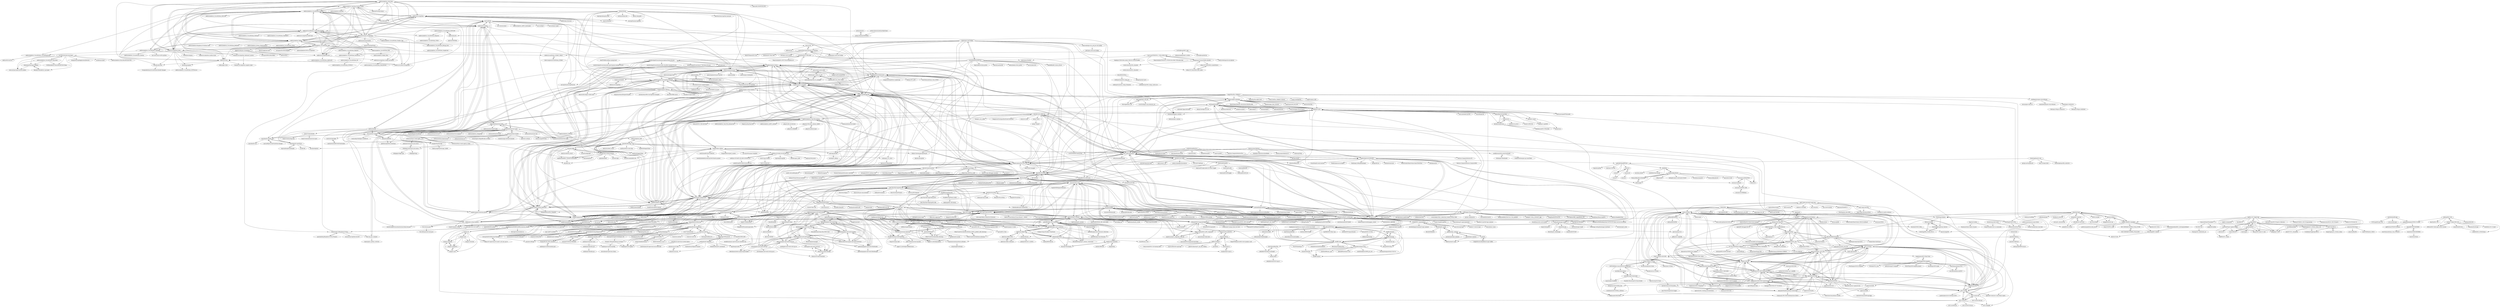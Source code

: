 digraph G {
"adafruit/Adafruit_CAD_Parts" -> "adafruit/Adafruit_Learning_System_Guides"
"adafruit/Adafruit_CAD_Parts" -> "adafruit/Adafruit_CircuitPython_Bundle"
"adafruit/Adafruit_CAD_Parts" -> "adafruit/circuitpython"
"adafruit/Adafruit_CAD_Parts" -> "adafruit/awesome-circuitpython"
"adafruit/Adafruit_CAD_Parts" -> "adafruit/Fritzing-Library" ["e"=1]
"adafruit/Adafruit_CAD_Parts" -> "todbot/circuitpython-tricks"
"adafruit/Adafruit_CAD_Parts" -> "adafruit/CircuitPython_Community_Bundle"
"adafruit/Adafruit_CAD_Parts" -> "adafruit/circup"
"adafruit/Adafruit_CAD_Parts" -> "adafruit/uf2-samdx1"
"adafruit/Adafruit_CAD_Parts" -> "earlephilhower/arduino-pico"
"adafruit/Adafruit_CAD_Parts" -> "adafruit/Adafruit_Blinka"
"adafruit/Adafruit_CAD_Parts" -> "joedevivo/vscode-circuitpython"
"adafruit/Adafruit_CAD_Parts" -> "microsoft/uf2-samdx1"
"adafruit/Adafruit_CAD_Parts" -> "kitesurfer1404/WS2812FX" ["e"=1]
"adafruit/Adafruit_CAD_Parts" -> "pimoroni/pimoroni-pico"
"dirtyjtag/DirtyJTAG" -> "zoobab/versaloon"
"dirtyjtag/DirtyJTAG" -> "phdussud/pico-dirtyJtag"
"dirtyjtag/DirtyJTAG" -> "kholia/xvc-pico"
"dirtyjtag/DirtyJTAG" -> "q3k/chubby75" ["e"=1]
"dirtyjtag/DirtyJTAG" -> "diodep/ch55x_jtag"
"dirtyjtag/DirtyJTAG" -> "devanlai/dap42" ["e"=1]
"dirtyjtag/DirtyJTAG" -> "cyphunk/JTAGenum" ["e"=1]
"dirtyjtag/DirtyJTAG" -> "trabucayre/openFPGALoader" ["e"=1]
"dirtyjtag/DirtyJTAG" -> "wuxx/Colorlight-FPGA-Projects" ["e"=1]
"dirtyjtag/DirtyJTAG" -> "icebreaker-fpga/icebreaker" ["e"=1]
"dirtyjtag/DirtyJTAG" -> "devanlai/dapboot" ["e"=1]
"dirtyjtag/DirtyJTAG" -> "thanks4opensource/buck50"
"dirtyjtag/DirtyJTAG" -> "kholia/Colorlight-5A-75B" ["e"=1]
"dirtyjtag/DirtyJTAG" -> "stacksmashing/pico-serprog"
"dirtyjtag/DirtyJTAG" -> "jeanthom/stlink-tool" ["e"=1]
"mmoskal/uf2-stm32f103" -> "mmoskal/uf2-stm32f"
"mmoskal/uf2-stm32f103" -> "vial-kb/vibl"
"mmoskal/uf2-stm32f103" -> "lupyuen/bluepill-bootloader"
"mmoskal/uf2-stm32f103" -> "devanlai/dapboot" ["e"=1]
"laborer/stcflash" -> "grigorig/stcgal"
"laborer/stcflash" -> "ahappyforest/stc-isp"
"laborer/stcflash" -> "sms-wyt/stcflash"
"laborer/stcflash" -> "hungtcs-lab/8051-examples"
"laborer/stcflash" -> "laborer/c51drv"
"thonny/thonny" -> "mu-editor/mu" ["e"=1]
"thonny/thonny" -> "micropython/micropython" ["e"=1]
"thonny/thonny" -> "micropython/micropython-lib" ["e"=1]
"thonny/thonny" -> "mcauser/awesome-micropython" ["e"=1]
"thonny/thonny" -> "raspberrypi/pico-micropython-examples"
"thonny/thonny" -> "adafruit/circuitpython"
"thonny/thonny" -> "raspberrypi/pico-examples"
"thonny/thonny" -> "espressif/esptool" ["e"=1]
"thonny/thonny" -> "raspberrypi/pico-sdk"
"thonny/thonny" -> "miguelgrinberg/microdot" ["e"=1]
"thonny/thonny" -> "earlephilhower/arduino-pico"
"thonny/thonny" -> "arduino/arduino-ide" ["e"=1]
"thonny/thonny" -> "pimoroni/pimoroni-pico"
"thonny/thonny" -> "spyder-ide/spyder" ["e"=1]
"thonny/thonny" -> "peterhinch/micropython-nano-gui" ["e"=1]
"hungtcs-lab/8051-examples" -> "laborer/stcflash"
"hungtcs-lab/8051-examples" -> "MCU-ZHISHAN-IoT/HML_FwLib_STC89"
"hungtcs-lab/8051-examples" -> "sriharshaq/8051-Library"
"hungtcs-lab/8051-examples" -> "AguHDz/SDCC-8051"
"hungtcs-lab/8051-examples" -> "ExploreEmbedded/8051_DevelopmentBoard"
"hungtcs-lab/8051-examples" -> "grigorig/stcgal"
"hungtcs-lab/8051-examples" -> "platformio/platform-intel_mcs51"
"hungtcs-lab/8051-examples" -> "shuai132/STC15_LIB"
"grigorig/stcgal" -> "laborer/stcflash"
"grigorig/stcgal" -> "zerog2k/stc_diyclock"
"grigorig/stcgal" -> "ahappyforest/stc-isp"
"grigorig/stcgal" -> "aFewBits/stc-led-clock"
"grigorig/stcgal" -> "vdudouyt/stm8flash" ["e"=1]
"grigorig/stcgal" -> "DeqingSun/ch55xduino"
"grigorig/stcgal" -> "IOsetting/stc8prog"
"grigorig/stcgal" -> "IOsetting/FwLib_STC8"
"grigorig/stcgal" -> "github0null/eide" ["e"=1]
"grigorig/stcgal" -> "hungtcs-lab/8051-examples"
"grigorig/stcgal" -> "xtoolbox/lc_kicad_lib" ["e"=1]
"grigorig/stcgal" -> "MarsTechHAN/ch552tool"
"grigorig/stcgal" -> "sms-wyt/stcflash"
"grigorig/stcgal" -> "TG9541/stm8ef" ["e"=1]
"grigorig/stcgal" -> "jsokol805/stc15clock"
"GadgetFactory/OpenBench-Logic-Sniffer" -> "jawi/ols"
"gillham/logic_analyzer" -> "aster94/logic-analyzer"
"gillham/logic_analyzer" -> "jawi/ols"
"gillham/logic_analyzer" -> "ddrown/stm32-sump"
"gillham/logic_analyzer" -> "Ebiroll/esp32_sigrok"
"gillham/logic_analyzer" -> "EUA/ESP32_LogicAnalyzer"
"gillham/logic_analyzer" -> "pschatzmann/logic-analyzer"
"fdivitto/FabGL" -> "rossumur/esp_8_bit"
"fdivitto/FabGL" -> "bitluni/ESP32Lib"
"fdivitto/FabGL" -> "Jean-MarcHarvengt/MCUME"
"fdivitto/FabGL" -> "MockbaTheBorg/RunCPM" ["e"=1]
"fdivitto/FabGL" -> "EremusOne/ESPectrum"
"fdivitto/FabGL" -> "Wren6991/PicoDVI"
"fdivitto/FabGL" -> "fbergama/pigfx" ["e"=1]
"fdivitto/FabGL" -> "bozimmerman/Zimodem" ["e"=1]
"fdivitto/FabGL" -> "fruit-bat/pico-zxspectrum"
"fdivitto/FabGL" -> "retro-esp32/RetroESP32"
"fdivitto/FabGL" -> "EtchedPixels/FUZIX" ["e"=1]
"fdivitto/FabGL" -> "bitluni/ESP32CompositeVideo"
"fdivitto/FabGL" -> "smaffer/vgax"
"fdivitto/FabGL" -> "wwarthen/RomWBW" ["e"=1]
"fdivitto/FabGL" -> "ImpulseAdventure/GUIslice" ["e"=1]
"adafruit/Adafruit_TinyUSB_Arduino" -> "chegewara/EspTinyUSB" ["e"=1]
"adafruit/Adafruit_TinyUSB_Arduino" -> "adafruit/ArduinoCore-samd"
"adafruit/Adafruit_TinyUSB_Arduino" -> "sekigon-gonnoc/Pico-PIO-USB"
"adafruit/Adafruit_TinyUSB_Arduino" -> "earlephilhower/arduino-pico"
"adafruit/Adafruit_TinyUSB_Arduino" -> "adafruit/Adafruit_nRF52_Arduino" ["e"=1]
"adafruit/Adafruit_TinyUSB_Arduino" -> "ataradov/usb-sniffer-lite"
"adafruit/Adafruit_TinyUSB_Arduino" -> "hathach/tinyusb" ["e"=1]
"adafruit/Adafruit_TinyUSB_Arduino" -> "tobozo/ESP32-USB-Soft-Host" ["e"=1]
"adafruit/Adafruit_TinyUSB_Arduino" -> "raspberrypi/debugprobe"
"adafruit/Adafruit_TinyUSB_Arduino" -> "mattairtech/ArduinoCore-samd"
"adafruit/Adafruit_TinyUSB_Arduino" -> "adafruit/Adafruit_SPIFlash" ["e"=1]
"adafruit/Adafruit_TinyUSB_Arduino" -> "adafruit/uf2-samdx1"
"adafruit/Adafruit_TinyUSB_Arduino" -> "adafruit/Adafruit_TinyUSB_ArduinoCore"
"adafruit/Adafruit_TinyUSB_Arduino" -> "arduino/ArduinoCore-mbed" ["e"=1]
"adafruit/Adafruit_TinyUSB_Arduino" -> "gdsports/USB_Host_Library_SAMD"
"adafruit/Adafruit_Learning_System_Guides" -> "adafruit/Adafruit_CircuitPython_Bundle"
"adafruit/Adafruit_Learning_System_Guides" -> "adafruit/circuitpython"
"adafruit/Adafruit_Learning_System_Guides" -> "adafruit/Adafruit_CAD_Parts"
"adafruit/Adafruit_Learning_System_Guides" -> "adafruit/awesome-circuitpython"
"adafruit/Adafruit_Learning_System_Guides" -> "todbot/circuitpython-tricks"
"adafruit/Adafruit_Learning_System_Guides" -> "adafruit/CircuitPython_Community_Bundle"
"adafruit/Adafruit_Learning_System_Guides" -> "adafruit/Adafruit_Blinka"
"adafruit/Adafruit_Learning_System_Guides" -> "adafruit/circup"
"adafruit/Adafruit_Learning_System_Guides" -> "adafruit/Fritzing-Library" ["e"=1]
"adafruit/Adafruit_Learning_System_Guides" -> "pimoroni/pimoroni-pico"
"adafruit/Adafruit_Learning_System_Guides" -> "adafruit/circuitpython-org"
"adafruit/Adafruit_Learning_System_Guides" -> "adafruit/Adafruit_CircuitPython_HID"
"adafruit/Adafruit_Learning_System_Guides" -> "adafruit/Adafruit_NeoPixel" ["e"=1]
"adafruit/Adafruit_Learning_System_Guides" -> "mu-editor/mu" ["e"=1]
"adafruit/Adafruit_Learning_System_Guides" -> "adafruit/uf2-samdx1"
"hardkernel/ODROID-GO" -> "OtherCrashOverride/go-play"
"hardkernel/ODROID-GO" -> "OtherCrashOverride/odroid-go-firmware"
"hardkernel/ODROID-GO" -> "leeseungcheol/ODROID-GO"
"hardkernel/ODROID-GO" -> "chrisdiana/awesome-odroid-go"
"hardkernel/ODROID-GO" -> "ducalex/odroid-go-multi-firmware"
"adafruit/circuitpython-org" -> "adafruit/CircuitPython_Community_Bundle"
"adafruit/circuitpython-org" -> "adafruit/Adafruit_CircuitPython_AdafruitIO" ["e"=1]
"adafruit/circuitpython-org" -> "adafruit/circup"
"adafruit/circuitpython-org" -> "adafruit/Adafruit_CircuitPython_Bundle"
"adafruit/circuitpython-org" -> "adafruit/circuitpython-weekly-newsletter"
"EEVengers/ThunderScope" -> "ngscopeclient/scopehal-apps" ["e"=1]
"EEVengers/ThunderScope" -> "jankae/LibreVNA" ["e"=1]
"EEVengers/ThunderScope" -> "drandyhaas/HaasoscopePro"
"EEVengers/ThunderScope" -> "circuitvalley/USB_C_Industrial_Camera_FPGA_USB3" ["e"=1]
"EEVengers/ThunderScope" -> "jaromir-sukuba/nvm" ["e"=1]
"EEVengers/ThunderScope" -> "westonb/little-bee-B1" ["e"=1]
"EEVengers/ThunderScope" -> "gusmanb/logicanalyzer"
"EEVengers/ThunderScope" -> "greatscottgadgets/luna" ["e"=1]
"EEVengers/ThunderScope" -> "kangyuzhe666/ZYNQ7010-7020_AD9363" ["e"=1]
"EEVengers/ThunderScope" -> "armfly/H7-TOOL_STM32H7_App" ["e"=1]
"EEVengers/ThunderScope" -> "WangXuan95/FPGA-FOC" ["e"=1]
"EEVengers/ThunderScope" -> "dotcypress/ula"
"EEVengers/ThunderScope" -> "EPFLXplore/XRE_LeggedRobot_HW" ["e"=1]
"EEVengers/ThunderScope" -> "enjoy-digital/litex" ["e"=1]
"EEVengers/ThunderScope" -> "kholia/xvc-pico"
"MittisBootloop/esp32_nesemu_wemosmini" -> "espressif/esp32-nesemu"
"arduino-libraries/ArduinoMqttClient" -> "arduino-libraries/WiFiNINA"
"rgwan/librech551" -> "Blinkinlabs/ch554_sdcc"
"rgwan/librech551" -> "MarsTechHAN/ch552tool"
"rgwan/librech551" -> "VladimirDuan/CH55x-USB-Blaster"
"rgwan/librech551" -> "DeqingSun/ch55xduino"
"rgwan/librech551" -> "HonghongLu/CH554"
"rgwan/librech551" -> "rikka0w0/CH55x_USB_CompositeDevice"
"rgwan/librech551" -> "diodep/ch55x_dualserial"
"rgwan/librech551" -> "juliuswwj/wchprog"
"rgwan/librech551" -> "rgwan/open-ec"
"rgwan/librech551" -> "diodep/ch55x_jtag"
"wardjm/esp32-ulp-i2c" -> "tomtor/ulp-i2c"
"bitluni/ULPSoundESP32" -> "boarchuz/HULP"
"ye1088/learnData" -> "pengshp/51-MCU"
"Lighter-z/51-Single-chip" -> "zgsgs/89C51"
"Lighter-z/51-Single-chip" -> "eseawind/MCU"
"Lighter-z/51-Single-chip" -> "Lighter-z/lanqiaobei"
"Lighter-z/51-Single-chip" -> "pengshp/51-MCU"
"Lighter-z/51-Single-chip" -> "fmw666/C51"
"Lighter-z/51-Single-chip" -> "mcutree/Project-update-weekly"
"Lighter-z/51-Single-chip" -> "yyysjz1997/Some-51-code"
"Lighter-z/51-Single-chip" -> "linyacool/SmartTracingCar"
"Lighter-z/51-Single-chip" -> "ye1088/learnData"
"Lighter-z/51-Single-chip" -> "Kevinnan-teen/MCU-Projects-Collection"
"Lighter-z/51-Single-chip" -> "shibobo/STC89C51-MCU-Programming"
"Lighter-z/51-Single-chip" -> "shaonianruntu/MCS51-MCU-Projects"
"Lighter-z/51-Single-chip" -> "hungtcs-lab/8051-examples"
"Lighter-z/51-Single-chip" -> "FeliksLv01/VSCode-C51"
"johnlauer/serial-port-json-server" -> "chilipeppr/serial-port-json-server"
"bitluni/ESP32CompositeVideo" -> "aquaticus/esp32_composite_video_lib"
"bitluni/ESP32CompositeVideo" -> "Roger-random/ESP_8_BIT_composite"
"bitluni/ESP32CompositeVideo" -> "bitluni/ESP32VGA"
"bitluni/ESP32CompositeVideo" -> "bitluni/ESP32Lib"
"bitluni/ESP32CompositeVideo" -> "bitluni/DawnOfAV"
"bitluni/ESP32CompositeVideo" -> "rossumur/esp_8_bit"
"bitluni/ESP32CompositeVideo" -> "bitluni/ESP32AMRadioTransmitter"
"bitluni/ESP32CompositeVideo" -> "marciot/ESP32CompositeColorVideo"
"bitluni/ESP32CompositeVideo" -> "fdivitto/FabGL"
"bitluni/ESP32CompositeVideo" -> "bitluni/ULPSoundESP32"
"bitluni/ESP32CompositeVideo" -> "bitluni/AudioVideoExample"
"bitluni/ESP32CompositeVideo" -> "espressif/esp32-nesemu"
"bitluni/ESP32CompositeVideo" -> "bitluni/ESP32CameraI2S" ["e"=1]
"bitluni/ESP32CompositeVideo" -> "cnlohr/channel3" ["e"=1]
"bitluni/ESP32CompositeVideo" -> "wooky/esp32-analog-video-over-wifi"
"pebri86/esplay-retro-emulation" -> "pebri86/esplay_micro_hardware"
"pebri86/esplay-retro-emulation" -> "retro-esp32/RetroESP32"
"pebri86/esplay-retro-emulation" -> "pebri86/esplay-base-firmware"
"pebri86/esplay-retro-emulation" -> "ducalex/retro-go"
"pebri86/esplay-retro-emulation" -> "nathalislight/NCAT"
"pebri86/esplay-retro-emulation" -> "jfm92/microByte"
"pebri86/esplay-retro-emulation" -> "moononournation/arduino-nofrendo"
"pebri86/esplay-retro-emulation" -> "espressif/esp32-nesemu"
"pebri86/esplay-retro-emulation" -> "Ryuzaki-MrL/Espeon"
"pebri86/esplay-retro-emulation" -> "lualiliu/esp32-gameboy"
"pebri86/esplay-retro-emulation" -> "rossumur/esp_8_bit"
"pebri86/esplay-retro-emulation" -> "pebri86/esplay-micro-firmware-collections"
"pebri86/esplay-retro-emulation" -> "MittisBootloop/esp32_nesemu_wemosmini"
"pebri86/esplay-retro-emulation" -> "Makerfabs/ESPlay"
"pebri86/esplay-retro-emulation" -> "nathalis/NesCat"
"bitluni/ESP32Lib" -> "fdivitto/FabGL"
"bitluni/ESP32Lib" -> "bitluni/ESP32VGA"
"bitluni/ESP32Lib" -> "smaffer/espvgax"
"bitluni/ESP32Lib" -> "bitluni/ESP32CompositeVideo"
"bitluni/ESP32Lib" -> "smaffer/vgax"
"bitluni/ESP32Lib" -> "bitluni/ESP32-S3-VGA"
"bitluni/ESP32Lib" -> "bitluni/ULPSoundESP32"
"bitluni/ESP32Lib" -> "stimmer/DueVGA"
"bitluni/ESP32Lib" -> "Roger-random/ESP_8_BIT_composite"
"bitluni/ESP32Lib" -> "rossumur/esp_8_bit"
"bitluni/ESP32Lib" -> "bitluni/DawnOfAV"
"bitluni/ESP32Lib" -> "bitluni/ESP32SpaceShooter"
"bitluni/ESP32Lib" -> "fg1998/ESP32-Basic-vga"
"bitluni/ESP32Lib" -> "smaffer/espvgax2"
"bitluni/ESP32Lib" -> "techtoys/HDMI-Shield"
"mcutree/Project-update-weekly" -> "luchu1993/C51"
"mcutree/Project-update-weekly" -> "yyysjz1997/Some-51-code"
"mcutree/Project-update-weekly" -> "zgsgs/89C51"
"mcutree/Project-update-weekly" -> "hxl9654/C51_Study"
"mcutree/Project-update-weekly" -> "zbrtech/C51"
"adafruit/Adafruit_Blinka" -> "adafruit/Adafruit_Python_PlatformDetect"
"adafruit/Adafruit_Blinka" -> "adafruit/Adafruit_CircuitPython_Bundle"
"adafruit/Adafruit_Blinka" -> "adafruit/circuitpython-org"
"adafruit/Adafruit_Blinka" -> "adafruit/Adafruit_CircuitPython_BusDevice"
"adafruit/Adafruit_Blinka" -> "adafruit/CircuitPython_Community_Bundle"
"adafruit/Adafruit_Blinka" -> "adafruit/Adafruit_CircuitPython_NeoPixel"
"adafruit/Adafruit_Blinka" -> "adafruit/circuitpython"
"adafruit/Adafruit_Blinka" -> "adafruit/awesome-circuitpython"
"adafruit/Adafruit_Blinka" -> "adafruit/Adafruit_CircuitPython_HID"
"adafruit/Adafruit_Blinka" -> "execuc/u2if"
"adafruit/Adafruit_Blinka" -> "adafruit/Adafruit_Learning_System_Guides"
"adafruit/Adafruit_Blinka" -> "adafruit/Adafruit_CircuitPython_Motor" ["e"=1]
"adafruit/Adafruit_Blinka" -> "adafruit/Adafruit-Raspberry-Pi-Python-Code" ["e"=1]
"adafruit/Adafruit_Blinka" -> "adafruit/Adafruit_CircuitPython_BME280" ["e"=1]
"adafruit/Adafruit_Blinka" -> "adafruit/Adafruit_CircuitPython_BLE"
"pebri86/esplay_micro_hardware" -> "pebri86/esplay-retro-emulation"
"pebri86/esplay_micro_hardware" -> "pebri86/esplay-base-firmware"
"pebri86/esplay_micro_hardware" -> "jfm92/microByte"
"pebri86/esplay_micro_hardware" -> "espressif/esp32-nesemu"
"pebri86/esplay_micro_hardware" -> "retro-esp32/RetroESP32"
"pebri86/esplay_micro_hardware" -> "markoni985/NesCat"
"pebri86/esplay_micro_hardware" -> "FunKey-Project/FunKey-S-Hardware" ["e"=1]
"pebri86/esplay_micro_hardware" -> "pebri86/esplay-micro-firmware-collections"
"pebri86/esplay_micro_hardware" -> "MittisBootloop/esp32_nesemu_wemosmini"
"adafruit/awesome-circuitpython" -> "todbot/circuitpython-tricks"
"adafruit/awesome-circuitpython" -> "adafruit/CircuitPython_Community_Bundle"
"adafruit/awesome-circuitpython" -> "adafruit/Adafruit_CircuitPython_Bundle"
"adafruit/awesome-circuitpython" -> "adafruit/circuitpython"
"adafruit/awesome-circuitpython" -> "adafruit/awesome-feather"
"adafruit/awesome-circuitpython" -> "adafruit/circup"
"adafruit/awesome-circuitpython" -> "mcauser/awesome-micropython" ["e"=1]
"adafruit/awesome-circuitpython" -> "joedevivo/vscode-circuitpython"
"adafruit/awesome-circuitpython" -> "adafruit/circuitpython-org"
"adafruit/awesome-circuitpython" -> "adafruit/uf2-samdx1"
"adafruit/awesome-circuitpython" -> "adafruit/Adafruit_Learning_System_Guides"
"adafruit/awesome-circuitpython" -> "adafruit/Adafruit_CircuitPython_Display_Text"
"adafruit/awesome-circuitpython" -> "adafruit/Adafruit_CAD_Parts"
"adafruit/awesome-circuitpython" -> "adafruit/circuitpython-weekly-newsletter"
"adafruit/awesome-circuitpython" -> "adafruit/Adafruit_Blinka"
"adafruit/Adafruit_CircuitPython_ESP32SPI" -> "adafruit/nina-fw"
"adafruit/Adafruit_CircuitPython_ESP32SPI" -> "adafruit/Adafruit_CircuitPython_Bitmap_Font"
"adafruit/Adafruit_CircuitPython_ESP32SPI" -> "adafruit/Adafruit_CircuitPython_Requests"
"pebri86/esplay-base-firmware" -> "pebri86/esplay-micro-firmware-collections"
"smaffer/espvgax" -> "smaffer/espvgax2"
"smaffer/espvgax" -> "smaffer/vgaxua"
"smaffer/espvgax" -> "smaffer/vgax"
"smaffer/espvgax" -> "bitluni/ESP32Lib"
"smaffer/espvgax" -> "hchunhui/esp-vga"
"smaffer/espvgax" -> "bitluni/ESP32VGA"
"adafruit/awesome-feather" -> "tannewt/tinylogicfriend"
"tomtor/ulp-i2c" -> "wardjm/esp32-ulp-i2c"
"tomtor/ulp-i2c" -> "boarchuz/HULP"
"OtherCrashOverride/go-play" -> "OtherCrashOverride/odroid-go-firmware"
"OtherCrashOverride/go-play" -> "chrisdiana/awesome-odroid-go"
"OtherCrashOverride/go-play" -> "hardkernel/ODROID-GO"
"OtherCrashOverride/go-play" -> "OtherCrashOverride/doom-odroid-go"
"OtherCrashOverride/go-play" -> "mattkj/super-go-play"
"OtherCrashOverride/go-play" -> "Schuemi/fMSX-go"
"OtherCrashOverride/go-play" -> "OtherCrashOverride/stella-odroid-go"
"OtherCrashOverride/go-play" -> "retro-esp32/RetroESP32"
"OtherCrashOverride/go-play" -> "ducalex/odroid-go-multi-firmware"
"OtherCrashOverride/go-play" -> "Schuemi/c64-go"
"duff2013/ulptool" -> "jasonful/lcc"
"duff2013/ulptool" -> "SensorsIot/ESP32-ULP-Arduino-IDE"
"duff2013/ulptool" -> "tomtor/ulp-i2c"
"duff2013/ulptool" -> "boarchuz/HULP"
"duff2013/ulptool" -> "espressif/binutils-esp32ulp"
"duff2013/ulptool" -> "wardjm/esp32-ulp-i2c"
"duff2013/ulptool" -> "bitluni/ULPSoundESP32"
"duff2013/ulptool" -> "gabriel-milan/esp32_ulp_hall_wakeup"
"gdsports/USB_Host_Library_SAMD" -> "gdsports/usbhostcopro"
"gdsports/USB_Host_Library_SAMD" -> "gdsports/usbkbdble"
"rampa069/ZX-ESPectrum" -> "dcrespo3d/ZX-ESPectrum-Wiimote"
"rampa069/ZX-ESPectrum" -> "EremusOne/ESPectrum"
"rampa069/ZX-ESPectrum" -> "rpsubc8/ESP32TinyZXSpectrum"
"rampa069/ZX-ESPectrum" -> "EvgeniyRU/ZX_FDD_Emulator"
"rampa069/ZX-ESPectrum" -> "sdima1357/spectrum128_esp32_usb_host_pal_tv"
"rampa069/ZX-ESPectrum" -> "abelykh0/esp32-z80emu"
"rampa069/ZX-ESPectrum" -> "brendanalford/zx-diagnostics"
"rampa069/ZX-ESPectrum" -> "retrogubbins/pase"
"rampa069/ZX-ESPectrum" -> "rpsubc8/ESP32TinyCPC"
"adafruit/Adafruit_CircuitPython_Requests" -> "adafruit/Adafruit_CircuitPython_WSGI"
"MCU-ZHISHAN-IoT/HML_FwLib_STC89" -> "MCU-ZHISHAN-IoT/HML_FwLib_8051"
"kaluma-project/kaluma" -> "kaluma-project/kaluma-cli"
"kaluma-project/kaluma" -> "wokwi/rp2040js" ["e"=1]
"kaluma-project/kaluma" -> "Moddable-OpenSource/moddable" ["e"=1]
"kaluma-project/kaluma" -> "sekigon-gonnoc/Pico-PIO-USB"
"kaluma-project/kaluma" -> "usedbytes/rp2040-serial-bootloader"
"kaluma-project/kaluma" -> "raspberrypi/picotool"
"kaluma-project/kaluma" -> "pico-coder/sigrok-pico"
"kaluma-project/kaluma" -> "paulober/MicroPico"
"lualiliu/esp32-gameboy" -> "Ryuzaki-MrL/Espeon"
"lualiliu/esp32-gameboy" -> "zid/gameboy"
"lualiliu/esp32-gameboy" -> "pebri86/esplay-retro-emulation"
"lualiliu/esp32-gameboy" -> "nathalis/GBCCAT"
"chrisdiana/awesome-odroid-go" -> "OtherCrashOverride/odroid-go-firmware"
"chrisdiana/awesome-odroid-go" -> "OtherCrashOverride/go-play"
"chrisdiana/awesome-odroid-go" -> "ripper121/odroidgoupdater"
"chrisdiana/awesome-odroid-go" -> "mattkj/super-go-play"
"chrisdiana/awesome-odroid-go" -> "ducalex/odroid-go-multi-firmware"
"chrisdiana/awesome-odroid-go" -> "pelle7/odroid-go-emu-launcher"
"chrisdiana/awesome-odroid-go" -> "hardkernel/ODROID-GO"
"chrisdiana/awesome-odroid-go" -> "retro-esp32/RetroESP32"
"chrisdiana/awesome-odroid-go" -> "ducalex/retro-go"
"lupyuen/bluepill-bootloader" -> "mmoskal/uf2-stm32f103"
"OtherCrashOverride/odroid-go-firmware" -> "OtherCrashOverride/go-play"
"OtherCrashOverride/odroid-go-firmware" -> "chrisdiana/awesome-odroid-go"
"OtherCrashOverride/odroid-go-firmware" -> "OtherCrashOverride/doom-odroid-go"
"OtherCrashOverride/odroid-go-firmware" -> "hardkernel/ODROID-GO"
"OtherCrashOverride/odroid-go-firmware" -> "OtherCrashOverride/MicroPython_ESP32_psRAM_LoBo-odroid-go"
"OtherCrashOverride/odroid-go-firmware" -> "mattkj/super-go-play"
"OtherCrashOverride/odroid-go-firmware" -> "Schuemi/fMSX-go"
"OtherCrashOverride/odroid-go-firmware" -> "OtherCrashOverride/stella-odroid-go"
"OtherCrashOverride/odroid-go-firmware" -> "ducalex/odroid-go-multi-firmware"
"mmoskal/uf2-stm32f" -> "microsoft/pxt-arcade-hardware-designs"
"mmoskal/uf2-stm32f" -> "mmoskal/uf2-stm32f103"
"mmoskal/uf2-stm32f" -> "mmoskal/uf2-uno"
"mmoskal/uf2-stm32f" -> "microsoft/uf2-samdx1"
"martinloren/HScope" -> "SUNsung/HScope_PCB"
"martinloren/HScope" -> "joric/oscilloscope"
"martinloren/HScope" -> "pingumacpenguin/STM32-O-Scope"
"adafruit/Adafruit_CircuitPython_Display_Text" -> "adafruit/Adafruit_CircuitPython_Bitmap_Font"
"adafruit/Adafruit_CircuitPython_BLE" -> "adafruit/Adafruit_Blinka_bleio"
"retro-esp32/RetroESP32" -> "ducalex/retro-go"
"retro-esp32/RetroESP32" -> "pebri86/esplay-retro-emulation"
"retro-esp32/RetroESP32" -> "chrisdiana/awesome-odroid-go"
"retro-esp32/RetroESP32" -> "OtherCrashOverride/go-play"
"retro-esp32/RetroESP32" -> "pebri86/esplay_micro_hardware"
"retro-esp32/RetroESP32" -> "ducalex/odroid-go-multi-firmware"
"retro-esp32/RetroESP32" -> "rossumur/esp_8_bit"
"retro-esp32/RetroESP32" -> "OtherCrashOverride/odroid-go-firmware"
"retro-esp32/RetroESP32" -> "retro-esp32/Retro-Odroid-Go-Firmware"
"retro-esp32/RetroESP32" -> "hardkernel/ODROID-GO"
"retro-esp32/RetroESP32" -> "Gaboze-Pocaio/Gaboze-Pocaio-Round-2---Perfect" ["e"=1]
"retro-esp32/RetroESP32" -> "espressif/esp32-nesemu"
"retro-esp32/RetroESP32" -> "Jean-MarcHarvengt/MCUME"
"retro-esp32/RetroESP32" -> "fdivitto/FabGL"
"retro-esp32/RetroESP32" -> "retro-esp32/RetroESP32-X"
"arduino-libraries/WiFiNINA" -> "arduino/nina-fw"
"majbthrd/SAMDx1-USB-DFU-Bootloader" -> "ataradov/vcp"
"bitluni/DawnOfAV" -> "bitluni/AudioVideoExample"
"swissmicros/DM42PGM" -> "swissmicros/DMCP_SDK"
"swissmicros/DM42PGM" -> "swissmicros/free42"
"swissmicros/DM42PGM" -> "zooxo/IV42"
"gdsports/usbhostcopro" -> "gdsports/USB_Host_Library_SAMD"
"adafruit/nina-fw" -> "adafruit/WiFiNINA"
"adafruit/nina-fw" -> "adafruit/Adafruit_CircuitPython_ESP32SPI"
"microsoft/pxt-arcade-hardware-designs" -> "mmoskal/uf2-stm32f"
"magkopian/raspberry-pi-compute-module-base-board" -> "techtoys/HDMI-Shield"
"magkopian/raspberry-pi-compute-module-base-board" -> "JoanTheSpark/KiCAD"
"zhoubichuan/web-vue2x" -> "Oumae-Kumiko/vue3.cn.community"
"zhoubichuan/web-vue2x" -> "yesmore/QuickStart-Vue3"
"HangYongmao/51_Proteus_Demo_230" -> "Ccodebaby/Singlechip-80C51"
"HangYongmao/51_Proteus_Demo_230" -> "joker507/C51_Simulation"
"HangYongmao/51_Proteus_Demo" -> "YAOYUKE/89C51"
"adafruit/Adafruit_DAP" -> "ataradov/free-dap"
"cbiffle/m4vgalib" -> "cbiffle/m4vgalib-demos"
"cbiffle/m4vgalib" -> "abelykh0/VGA-demo-on-bluepill"
"Blinkinlabs/ch554_sdcc" -> "rgwan/librech551"
"Blinkinlabs/ch554_sdcc" -> "MarsTechHAN/ch552tool"
"Blinkinlabs/ch554_sdcc" -> "DeqingSun/ch55xduino"
"Blinkinlabs/ch554_sdcc" -> "HonghongLu/CH554"
"Blinkinlabs/ch554_sdcc" -> "diodep/ch55x_dualserial"
"Blinkinlabs/ch554_sdcc" -> "atc1441/CH559sdccUSBHost"
"Blinkinlabs/ch554_sdcc" -> "rikka0w0/CH55x_USB_CompositeDevice"
"Blinkinlabs/ch554_sdcc" -> "VladimirDuan/CH55x-USB-Blaster"
"Blinkinlabs/ch554_sdcc" -> "diodep/ch55x_jtag"
"Blinkinlabs/ch554_sdcc" -> "wagiminator/Development-Boards"
"Blinkinlabs/ch554_sdcc" -> "frank-zago/isp55e0"
"Blinkinlabs/ch554_sdcc" -> "wagiminator/CH552-USB-OLED"
"Blinkinlabs/ch554_sdcc" -> "kprasadvnsi/ch55x_asm_doc"
"Blinkinlabs/ch554_sdcc" -> "atc1441/chflasher"
"Blinkinlabs/ch554_sdcc" -> "ch32-rs/wchisp"
"rikka0w0/CH55x_USB_CompositeDevice" -> "diodep/ch55x_jtag"
"rikka0w0/CH55x_USB_CompositeDevice" -> "rgwan/librech551"
"YAOYUKE/89C51" -> "HangYongmao/51_Proteus_Demo"
"YAOYUKE/89C51" -> "Ccodebaby/Singlechip-80C51"
"YAOYUKE/89C51" -> "zgsgs/89C51"
"swissmicros/free42" -> "swissmicros/DMCP_SDK"
"swissmicros/free42" -> "swissmicros/DM42PGM"
"jasonful/lcc" -> "duff2013/ulptool"
"swissmicros/DMCP_SDK" -> "swissmicros/SDKdemo"
"swissmicros/SDKdemo" -> "swissmicros/DMCP_SDK"
"rcmolina/MaxDuino" -> "sadken/TZXDuino"
"rcmolina/MaxDuino" -> "rickyelqasem/TZX_Tools"
"rcmolina/MaxDuino" -> "brendanalford/zx-diagnostics"
"rcmolina/MaxDuino" -> "arananet/TzxDuino-Reloaded"
"rcmolina/MaxDuino" -> "mprato/DivMMC"
"andykarpov/karabas-nano" -> "andykarpov/karabas-pro"
"andykarpov/karabas-nano" -> "andykarpov/karabas-128"
"arananet/TzxDuino-Reloaded" -> "sadken/TZXDuino"
"arananet/TzxDuino-Reloaded" -> "rcmolina/MaxDuino"
"adafruit/circuitpython-weekly-newsletter" -> "adafruit/Adafruit_CircuitPython_MatrixPortal"
"andykarpov/turbosound28p" -> "alvaroalea/all-spectrum-clones"
"Ebiroll/esp32_sigrok" -> "EUA/ESP32_LogicAnalyzer"
"Ebiroll/esp32_sigrok" -> "ddrown/stm32-sump"
"Ebiroll/esp32_sigrok" -> "Ebiroll/DSRemote"
"Ebiroll/esp32_sigrok" -> "gillham/logic_analyzer"
"jkirsons/doom-espidf" -> "espressif/esp32-doom"
"jkirsons/doom-espidf" -> "jkirsons/Duke3D"
"Ebiroll/esp32_blackmagic" -> "walmis/blackmagic-espidf"
"zooxo/scott" -> "zooxo/arc"
"zooxo/scott" -> "zooxo/ivt"
"Seeed-Studio/ArduPy" -> "Seeed-Studio/ardupy-aip"
"Seeed-Studio/ArduPy" -> "Seeed-Studio/ArduinoCore-imxrt"
"jkirsons/Duke3D" -> "jkirsons/wolf4sdl"
"OtherCrashOverride/MicroPython_ESP32_psRAM_LoBo-odroid-go" -> "OtherCrashOverride/doom-odroid-go"
"adafruit/Adafruit_CircuitPython_Bitmap_Font" -> "adafruit/Adafruit_CircuitPython_ImageLoad"
"arduino/nina-fw" -> "arduino-libraries/WiFiNINA"
"arduino/nina-fw" -> "adafruit/nina-fw"
"abelykh0/VGA-demo-on-bluepill" -> "RoCorbera/BlueVGA"
"abelykh0/VGA-demo-on-bluepill" -> "mubes/vidout"
"mattkj/super-go-play" -> "ripper121/odroidgoupdater"
"Jean-MarcHarvengt/TeensyCEC" -> "Jean-MarcHarvengt/espMCUME"
"mprato/DivMMC" -> "mcleod-ideafix/divtiesus"
"mprato/DivMMC" -> "konkotgit/ZX-48-Spider"
"Schuemi/c64-go" -> "Schuemi/fMSX-go"
"gdsports/ble-usb-devices" -> "gdsports/usbkbdble"
"mubes/vidout" -> "abelykh0/stm32f103-vga-rs"
"pelle7/odroid-go-emu-launcher" -> "ripper121/odroidgowebfilebrowser"
"OtherCrashOverride/doom-odroid-go" -> "OtherCrashOverride/MicroPython_ESP32_psRAM_LoBo-odroid-go"
"Schuemi/fMSX-go" -> "OtherCrashOverride/stella-odroid-go"
"Schuemi/fMSX-go" -> "ripper121/odroidgoupdater"
"Schuemi/fMSX-go" -> "Schuemi/c64-go"
"sriharshaq/8051-Library" -> "laborer/c51drv"
"ducalex/odroid-go-multi-firmware" -> "pelle7/odroid-go-emu-launcher"
"ducalex/odroid-go-multi-firmware" -> "ripper121/odroidgoupdater"
"ducalex/odroid-go-multi-firmware" -> "ripper121/odroidgowebfilebrowser"
"ducalex/odroid-go-multi-firmware" -> "Paspartout/ogo-shell"
"MiltonLai/robatis" -> "IOsetting/ipfs-gateway-selector"
"MiltonLai/robatis" -> "IOsetting/HML_FwLib_STC12"
"gtortone/esp-xvcd" -> "pftbest/xvc-esp8266"
"OtherCrashOverride/stella-odroid-go" -> "Schuemi/fMSX-go"
"MCU-ZHISHAN-IoT/HML_FwLib_8051" -> "MCU-ZHISHAN-IoT/HML_FwLib_STC89"
"cbiffle/m4vgalib-demos" -> "cbiffle/m4vgalib"
"luchu1993/C51" -> "hxl9654/C51_Study"
"luchu1993/C51" -> "eseawind/MCU"
"BojanJurca/Esp32_oscilloscope" -> "BojanJurca/Multitasking-Esp32-HTTP-FTP-Telnet-servers-for-Arduino"
"BojanJurca/Esp32_oscilloscope" -> "EUA/ESP32_LogicAnalyzer"
"BojanJurca/Esp32_oscilloscope" -> "ayushsharma82/ESP-DASH" ["e"=1]
"BojanJurca/Esp32_oscilloscope" -> "rossumur/esp_8_bit"
"BojanJurca/Esp32_oscilloscope" -> "fhdm-dev/scoppy"
"BojanJurca/Esp32_oscilloscope" -> "thelastoutpostworkshop/gpio_viewer" ["e"=1]
"BojanJurca/Esp32_oscilloscope" -> "pico-coder/sigrok-pico"
"BojanJurca/Esp32_oscilloscope" -> "EQMOD/EQM_OBDWEB" ["e"=1]
"BojanJurca/Esp32_oscilloscope" -> "vdeschwb/esp32-signal-generator"
"BojanJurca/Esp32_oscilloscope" -> "martin-ger/esp32_nat_router" ["e"=1]
"BojanJurca/Esp32_oscilloscope" -> "easyvolts/espScope"
"BojanJurca/Esp32_oscilloscope" -> "rzeldent/esp32-smartdisplay" ["e"=1]
"BojanJurca/Esp32_oscilloscope" -> "bdring/FluidNC" ["e"=1]
"BojanJurca/Esp32_oscilloscope" -> "tvlad1234/pillScopePlus"
"BojanJurca/Esp32_oscilloscope" -> "madhephaestus/ESP32Encoder" ["e"=1]
"rossumur/esp_8_bit" -> "fdivitto/FabGL"
"rossumur/esp_8_bit" -> "Jean-MarcHarvengt/MCUME"
"rossumur/esp_8_bit" -> "rossumur/espflix"
"rossumur/esp_8_bit" -> "espressif/esp32-nesemu"
"rossumur/esp_8_bit" -> "EremusOne/ESPectrum"
"rossumur/esp_8_bit" -> "pebri86/esplay-retro-emulation"
"rossumur/esp_8_bit" -> "retro-esp32/RetroESP32"
"rossumur/esp_8_bit" -> "CornN64/esp_8_bit"
"rossumur/esp_8_bit" -> "bitluni/ESP32CompositeVideo"
"rossumur/esp_8_bit" -> "fruit-bat/pico-zxspectrum"
"rossumur/esp_8_bit" -> "ducalex/retro-go"
"rossumur/esp_8_bit" -> "Roger-random/ESP_8_BIT_composite"
"rossumur/esp_8_bit" -> "FujiNetWIFI/fujinet-firmware" ["e"=1]
"rossumur/esp_8_bit" -> "aquaticus/esp32_composite_video_lib"
"rossumur/esp_8_bit" -> "rampa069/ZX-ESPectrum"
"adafruit/circup" -> "adafruit/CircuitPython_Community_Bundle"
"adafruit/circup" -> "Neradoc/discotool"
"adafruit/circup" -> "todbot/qtpy-tricks"
"adafruit/circup" -> "deckerego/ampule"
"adafruit/circup" -> "joedevivo/vscode-circuitpython"
"adafruit/circup" -> "Neradoc/circuitpython-sample-scripts"
"joedevivo/vscode-circuitpython" -> "adafruit/circup"
"joedevivo/vscode-circuitpython" -> "adafruit/CircuitPython_Community_Bundle"
"atc1441/CH559sdccUSBHost" -> "bitluni/GameWing2USB"
"atc1441/CH559sdccUSBHost" -> "Blinkinlabs/ch554_sdcc"
"atc1441/CH559sdccUSBHost" -> "MatzElectronics/CH559sdccUSBHost"
"atc1441/CH559sdccUSBHost" -> "rgwan/librech551"
"atc1441/CH559sdccUSBHost" -> "kprasadvnsi/CH559_Doc_English"
"atc1441/CH559sdccUSBHost" -> "atc1441/chflasher"
"atc1441/CH559sdccUSBHost" -> "zhuhuijia0001/ch559-usb-host"
"atc1441/CH559sdccUSBHost" -> "rikka0w0/CH55x_USB_CompositeDevice"
"atc1441/CH559sdccUSBHost" -> "rasteri/HIDman" ["e"=1]
"atc1441/CH559sdccUSBHost" -> "DeqingSun/ch55xduino"
"raspberrypi/openocd" -> "raspberrypi/debugprobe"
"raspberrypi/openocd" -> "raspberrypi/pico-project-generator"
"DeqingSun/ch55xduino" -> "Blinkinlabs/ch554_sdcc"
"DeqingSun/ch55xduino" -> "MarsTechHAN/ch552tool"
"DeqingSun/ch55xduino" -> "rgwan/librech551"
"DeqingSun/ch55xduino" -> "openwch/arduino_core_ch32"
"DeqingSun/ch55xduino" -> "tenbaht/sduino" ["e"=1]
"DeqingSun/ch55xduino" -> "rikka0w0/CH55x_USB_CompositeDevice"
"DeqingSun/ch55xduino" -> "dbuezas/lgt8fx" ["e"=1]
"DeqingSun/ch55xduino" -> "WeActStudio/WeActStudio.CH552CoreBoard"
"DeqingSun/ch55xduino" -> "diodep/ch55x_jtag"
"DeqingSun/ch55xduino" -> "openwch/ch32v003"
"DeqingSun/ch55xduino" -> "wagiminator/Development-Boards"
"DeqingSun/ch55xduino" -> "Community-PIO-CH32V/platform-ch32v"
"DeqingSun/ch55xduino" -> "wuxx/nanoCH55x"
"DeqingSun/ch55xduino" -> "atc1441/CH559sdccUSBHost"
"DeqingSun/ch55xduino" -> "cnlohr/ch32fun"
"ducalex/retro-go" -> "retro-esp32/RetroESP32"
"ducalex/retro-go" -> "pebri86/esplay-retro-emulation"
"ducalex/retro-go" -> "kbeckmann/game-and-watch-retro-go"
"ducalex/retro-go" -> "chrisdiana/awesome-odroid-go"
"ducalex/retro-go" -> "ducalex/odroid-go-multi-firmware"
"ducalex/retro-go" -> "nathalislight/NCAT"
"ducalex/retro-go" -> "OtherCrashOverride/go-play"
"ducalex/retro-go" -> "espressif/esp32-nesemu"
"ducalex/retro-go" -> "ghidraninja/game-and-watch-backup"
"ducalex/retro-go" -> "pebri86/esplay_micro_hardware"
"ducalex/retro-go" -> "rossumur/esp_8_bit"
"ducalex/retro-go" -> "Jean-MarcHarvengt/MCUME"
"ducalex/retro-go" -> "OtherCrashOverride/odroid-go-firmware"
"ducalex/retro-go" -> "espressif/esp32-doom"
"ducalex/retro-go" -> "jfm92/microByte"
"Jean-MarcHarvengt/MCUME" -> "fruit-bat/pico-zxspectrum"
"Jean-MarcHarvengt/MCUME" -> "Jean-MarcHarvengt/TeensyCEC"
"Jean-MarcHarvengt/MCUME" -> "EremusOne/ESPectrum"
"Jean-MarcHarvengt/MCUME" -> "rossumur/esp_8_bit"
"Jean-MarcHarvengt/MCUME" -> "cknave/c64-pico-ram-interface" ["e"=1]
"Jean-MarcHarvengt/MCUME" -> "bitfixer/bf-romulator" ["e"=1]
"Jean-MarcHarvengt/MCUME" -> "Panda381/PicoVGA"
"Jean-MarcHarvengt/MCUME" -> "fdivitto/FabGL"
"Jean-MarcHarvengt/MCUME" -> "MicroCoreLabs/Projects" ["e"=1]
"Jean-MarcHarvengt/MCUME" -> "bobricius/PICOmputer"
"Jean-MarcHarvengt/MCUME" -> "Wren6991/PicoDVI"
"Jean-MarcHarvengt/MCUME" -> "hoglet67/RGBtoHDMI" ["e"=1]
"Jean-MarcHarvengt/MCUME" -> "FrankBoesing/Teensy64"
"Jean-MarcHarvengt/MCUME" -> "ikjordan/picozx81"
"Jean-MarcHarvengt/MCUME" -> "silvervest/c64pico" ["e"=1]
"EUA/ESP32_LogicAnalyzer" -> "Ebiroll/esp32_sigrok"
"EUA/ESP32_LogicAnalyzer" -> "davidedellagiustina/esp32-logic-analyzer"
"EUA/ESP32_LogicAnalyzer" -> "easyvolts/espScope"
"EUA/ESP32_LogicAnalyzer" -> "BojanJurca/Esp32_oscilloscope"
"EUA/ESP32_LogicAnalyzer" -> "hepter/web-logic-analyzer"
"walmis/blackmagic-espidf" -> "Ebiroll/esp32_blackmagic"
"walmis/blackmagic-espidf" -> "farpatch/farpatch"
"walmis/blackmagic-espidf" -> "xobs/blackmagic-espidf"
"walmis/blackmagic-espidf" -> "emard/wifi_jtag"
"walmis/blackmagic-espidf" -> "thanks4opensource/buck50"
"walmis/blackmagic-espidf" -> "orbcode/orbuculum" ["e"=1]
"walmis/blackmagic-espidf" -> "blackmagic-debug/blackmagic-hardware"
"walmis/blackmagic-espidf" -> "satoshinm/pill_serial" ["e"=1]
"mahjongg2/ZX81plus38" -> "swetland/zx81-keyboard"
"mahjongg2/ZX81plus38" -> "holmatic/zx-iot-video"
"mahjongg2/ZX81plus38" -> "iNimbleSloth/zx81-mechboard"
"mahjongg2/ZX81plus38" -> "UzixLS/zx-sizif-512"
"mahjongg2/ZX81plus38" -> "ikjordan/picozx81"
"boarchuz/HULP" -> "tomtor/ulp-i2c"
"boarchuz/HULP" -> "bitluni/ULPSoundESP32"
"boarchuz/HULP" -> "ShaneTWilliams/worlds-worst-graphics-card"
"boarchuz/HULP" -> "duff2013/ulptool"
"diodep/ch55x_jtag" -> "rikka0w0/CH55x_USB_CompositeDevice"
"diodep/ch55x_jtag" -> "blueskull/CH552-JTAG"
"diodep/ch55x_jtag" -> "rgwan/open-ec"
"diodep/ch55x_jtag" -> "sipeed/RV-Debugger-BL702" ["e"=1]
"diodep/ch55x_jtag" -> "ElectronicCats/DAP-Cat-Programmer"
"diodep/ch55x_jtag" -> "diodep/ch55x_dualserial"
"vdeschwb/esp32-signal-generator" -> "krzychb/dac-cosine"
"zooxo/iv" -> "zooxo/iv7"
"zooxo/iv" -> "zooxo/ivt"
"adafruit/tinyuf2" -> "microsoft/uf2"
"adafruit/tinyuf2" -> "mmoskal/uf2-stm32f103"
"adafruit/tinyuf2" -> "microsoft/uf2-samdx1"
"adafruit/tinyuf2" -> "mmoskal/uf2-stm32f"
"adafruit/tinyuf2" -> "majbthrd/DapperMime"
"adafruit/tinyuf2" -> "Seeed-Studio/ArduPy"
"RoCorbera/BlueVGA" -> "abelykh0/VGA-demo-on-bluepill"
"RoCorbera/BlueVGA" -> "mubes/vidout"
"rossumur/espflix" -> "rossumur/esp_8_bit"
"rossumur/espflix" -> "yam-finance/yam-protocol" ["e"=1]
"rossumur/espflix" -> "aquaticus/esp32_composite_video_lib"
"rossumur/espflix" -> "bitluni/ESP32CompositeVideo"
"rossumur/espflix" -> "whitecatboard/Lua-RTOS-ESP32"
"rossumur/espflix" -> "rossumur/Arduinocade"
"rossumur/espflix" -> "cnlohr/channel3" ["e"=1]
"rossumur/espflix" -> "espressif/esp32-nesemu"
"rossumur/espflix" -> "retro-esp32/RetroESP32"
"rossumur/espflix" -> "Roger-random/ESP_8_BIT_composite"
"rossumur/espflix" -> "fdivitto/FabGL"
"rossumur/espflix" -> "Bodmer/JPEGDecoder" ["e"=1]
"rossumur/espflix" -> "geeksville/Micro-RTSP" ["e"=1]
"rossumur/espflix" -> "sdima1357/esp32_usb_soft_host" ["e"=1]
"rossumur/espflix" -> "MrBuddyCasino/ESP32_MP3_Decoder" ["e"=1]
"Ryuzaki-MrL/Espeon" -> "lualiliu/esp32-gameboy"
"Ryuzaki-MrL/Espeon" -> "pebri86/esplay-retro-emulation"
"jfm92/microByte_firmware" -> "jfm92/microByte_PCB"
"zid/gameboy" -> "lualiliu/esp32-gameboy"
"ElectronicCats/DAP-Cat-Programmer" -> "VladimirDuan/CH55x-USB-Blaster"
"UzixLS/zx-sizif-512" -> "andykarpov/karabas-128"
"UzixLS/zx-sizif-512" -> "UzixLS/zx-sizif-xxs"
"UzixLS/zx-sizif-512" -> "UzixLS/zx-sizif-128"
"UzixLS/zx-sizif-512" -> "TomDDG/ZXPicoMD"
"UzixLS/zx-sizif-512" -> "brendanalford/zx-diagnostics"
"UzixLS/zx-sizif-512" -> "mcleod-ideafix/divtiesus"
"UzixLS/zx-sizif-512" -> "fruit-bat/pico-zxspectrum"
"UzixLS/zx-sizif-512" -> "mahjongg2/ZX81plus38"
"UzixLS/zx-sizif-512" -> "DonSuperfo/Xberry-Pi"
"UzixLS/zx-sizif-512" -> "Yevgeniy-Olexandrenko/avr-ay-board"
"andykarpov/karabas-pro" -> "andykarpov/karabas-go"
"thomasokken/free42" -> "thomasokken/plus42desktop"
"thomasokken/free42" -> "swissmicros/DM42PGM"
"thomasokken/free42" -> "c3d/db48x"
"thomasokken/free42" -> "swissmicros/free42"
"thomasokken/free42" -> "thomasokken/plus42"
"thomasokken/free42" -> "zathras/jrpn"
"thomasokken/free42" -> "tgray/dm42coder"
"thomasokken/free42" -> "odkq/awp34s"
"thomasokken/free42" -> "heilingbrunner/vscode-hp42s-free42"
"thomasokken/free42" -> "brouhaha/nonpareil"
"moononournation/arduino-nofrendo" -> "rickyzhang82/nofrendo"
"shumatech/BOSSA" -> "arduino/ArduinoCore-samd"
"shumatech/BOSSA" -> "microsoft/uf2-samdx1"
"shumatech/BOSSA" -> "adafruit/uf2-samdx1"
"shumatech/BOSSA" -> "cmaglie/FlashStorage"
"shumatech/BOSSA" -> "platformio/platform-atmelsam"
"brendanalford/zx-diagnostics" -> "rcmolina/MaxDuino"
"brendanalford/zx-diagnostics" -> "TomDDG/ZXPicoMD"
"brendanalford/zx-diagnostics" -> "mprato/DivMMC"
"brendanalford/zx-diagnostics" -> "andykarpov/karabas-128"
"brendanalford/zx-diagnostics" -> "sadken/TZXDuino"
"brendanalford/zx-diagnostics" -> "tebl/ZX-Interface-2.021"
"brendanalford/zx-diagnostics" -> "zeus074/dramtester"
"brendanalford/zx-diagnostics" -> "konkotgit/ZX-48-Spider"
"brendanalford/zx-diagnostics" -> "UzixLS/zx-sizif-512"
"smaffer/espvgax2" -> "smaffer/vgaxua"
"smaffer/espvgax2" -> "smaffer/espvgax"
"Neotron-Compute/Neotron-OS" -> "Neotron-Compute/Neotron-Common-BIOS"
"Yb1t/MCU-car" -> "Fumeng24/51_Bluetooth_car"
"dragonman225/stm32f469-usbaudio" -> "har-in-air/STM32F411_USB_AUDIO_DAC"
"dragonman225/stm32f469-usbaudio" -> "sdima1357/stm32f401cdu6_Audio"
"dragonman225/stm32f469-usbaudio" -> "rushxrushx/stm32f4_usbaudio"
"dragonman225/stm32f469-usbaudio" -> "sdima1357/stm32f401ccAudioNative"
"MarsTechHAN/ch552tool" -> "Blinkinlabs/ch554_sdcc"
"MarsTechHAN/ch552tool" -> "rgwan/librech551"
"MarsTechHAN/ch552tool" -> "DeqingSun/ch55xduino"
"MarsTechHAN/ch552tool" -> "frank-zago/isp55e0"
"MarsTechHAN/ch552tool" -> "kprasadvnsi/ch55x_asm_doc"
"MarsTechHAN/ch552tool" -> "Noteolvides/CubeTouch"
"MarsTechHAN/ch552tool" -> "NgoHungCuong/vnproch551"
"MarsTechHAN/ch552tool" -> "ch32-rs/wchisp"
"MarsTechHAN/ch552tool" -> "juliuswwj/wchprog"
"dcrespo3d/ZX-ESPectrum-Wiimote" -> "rampa069/ZX-ESPectrum"
"dcrespo3d/ZX-ESPectrum-Wiimote" -> "rpsubc8/ESP32TinyZXSpectrum"
"dcrespo3d/ZX-ESPectrum-Wiimote" -> "sdima1357/spectrum128_esp32_usb_host_pal_tv"
"dcrespo3d/ZX-ESPectrum-Wiimote" -> "jsanchezv/z80cpp"
"dcrespo3d/ZX-ESPectrum-Wiimote" -> "EremusOne/ESPectrum"
"pebri86/esplay-micro-firmware-collections" -> "Makerfabs/ESPlay"
"pebri86/esplay-micro-firmware-collections" -> "pebri86/esplay-base-firmware"
"mcleod-ideafix/zxuno_spectrum_core" -> "spark2k06/zxuno"
"jamhamster/TZX-Cassette-Mod" -> "sadken/TZXDuino"
"rushxrushx/stm32f4_usbaudio" -> "rushxrushx/stm32f4_usbaudio2"
"chipdipru/USB-Hi-Res-Audio-USB-I2S-STM32F446RC" -> "rushxrushx/stm32f4_usbaudio"
"Makerfabs/ESPlay" -> "pebri86/esplay-micro-firmware-collections"
"holmatic/zx-iot-mi" -> "holmatic/zx-iot-video"
"kprasadvnsi/CH559_Doc_English" -> "kprasadvnsi/ch55x_bare_metal"
"kprasadvnsi/ch55x_bare_metal" -> "kprasadvnsi/CH559_Doc_English"
"raspberrypi/pico-sdk" -> "raspberrypi/pico-examples"
"raspberrypi/pico-sdk" -> "raspberrypi/pico-extras"
"raspberrypi/pico-sdk" -> "raspberrypi/picotool"
"raspberrypi/pico-sdk" -> "hathach/tinyusb" ["e"=1]
"raspberrypi/pico-sdk" -> "earlephilhower/arduino-pico"
"raspberrypi/pico-sdk" -> "raspberrypi/debugprobe"
"raspberrypi/pico-sdk" -> "pimoroni/pimoroni-pico"
"raspberrypi/pico-sdk" -> "raspberrypi/pico-playground"
"raspberrypi/pico-sdk" -> "raspberrypi/pico-micropython-examples"
"raspberrypi/pico-sdk" -> "raspberrypi/pico-project-generator"
"raspberrypi/pico-sdk" -> "FreeRTOS/FreeRTOS-Kernel" ["e"=1]
"raspberrypi/pico-sdk" -> "sekigon-gonnoc/Pico-PIO-USB"
"raspberrypi/pico-sdk" -> "littlefs-project/littlefs" ["e"=1]
"raspberrypi/pico-sdk" -> "rp-rs/rp-hal" ["e"=1]
"raspberrypi/pico-sdk" -> "gusmanb/logicanalyzer"
"raspberrypi/pico-examples" -> "raspberrypi/pico-sdk"
"raspberrypi/pico-examples" -> "raspberrypi/pico-micropython-examples"
"raspberrypi/pico-examples" -> "raspberrypi/pico-extras"
"raspberrypi/pico-examples" -> "raspberrypi/pico-playground"
"raspberrypi/pico-examples" -> "raspberrypi/debugprobe"
"raspberrypi/pico-examples" -> "raspberrypi/picotool"
"raspberrypi/pico-examples" -> "earlephilhower/arduino-pico"
"raspberrypi/pico-examples" -> "pimoroni/pimoroni-pico"
"raspberrypi/pico-examples" -> "hathach/tinyusb" ["e"=1]
"raspberrypi/pico-examples" -> "raspberrypi/pico-project-generator"
"raspberrypi/pico-examples" -> "sekigon-gonnoc/Pico-PIO-USB"
"raspberrypi/pico-examples" -> "Wren6991/PicoDVI"
"raspberrypi/pico-examples" -> "raspberrypi/pico-tflmicro"
"raspberrypi/pico-examples" -> "rp-rs/rp-hal" ["e"=1]
"raspberrypi/pico-examples" -> "raspberrypi/pico-setup-windows"
"earlephilhower/arduino-pico" -> "raspberrypi/pico-sdk"
"earlephilhower/arduino-pico" -> "raspberrypi/pico-examples"
"earlephilhower/arduino-pico" -> "sekigon-gonnoc/Pico-PIO-USB"
"earlephilhower/arduino-pico" -> "adafruit/Adafruit_TinyUSB_Arduino"
"earlephilhower/arduino-pico" -> "maxgerhardt/platform-raspberrypi"
"earlephilhower/arduino-pico" -> "Bodmer/TFT_eSPI" ["e"=1]
"earlephilhower/arduino-pico" -> "raspberrypi/debugprobe"
"earlephilhower/arduino-pico" -> "stm32duino/Arduino_Core_STM32" ["e"=1]
"earlephilhower/arduino-pico" -> "raspberrypi/pico-micropython-examples"
"earlephilhower/arduino-pico" -> "pimoroni/pimoroni-pico"
"earlephilhower/arduino-pico" -> "raspberrypi/picotool"
"earlephilhower/arduino-pico" -> "Wren6991/PicoDVI"
"earlephilhower/arduino-pico" -> "gusmanb/logicanalyzer"
"earlephilhower/arduino-pico" -> "arduino/ArduinoCore-mbed" ["e"=1]
"earlephilhower/arduino-pico" -> "hathach/tinyusb" ["e"=1]
"fhdm-dev/scoppy" -> "pico-coder/sigrok-pico"
"fhdm-dev/scoppy" -> "gusmanb/logicanalyzer"
"fhdm-dev/scoppy" -> "fhdm-dev/scoppy-pico"
"fhdm-dev/scoppy" -> "earlephilhower/arduino-pico"
"fhdm-dev/scoppy" -> "dangiu/PicoMemcard" ["e"=1]
"fhdm-dev/scoppy" -> "BojanJurca/Esp32_oscilloscope"
"fhdm-dev/scoppy" -> "analogdevicesinc/scopy" ["e"=1]
"fhdm-dev/scoppy" -> "dotcypress/ula"
"fhdm-dev/scoppy" -> "thanks4opensource/buck50"
"fhdm-dev/scoppy" -> "fdivitto/FabGL"
"fhdm-dev/scoppy" -> "rossumur/esp_8_bit"
"fhdm-dev/scoppy" -> "raspberrypi/pico-examples"
"fhdm-dev/scoppy" -> "raspberrypi/debugprobe"
"fhdm-dev/scoppy" -> "fruit-bat/pico-zxspectrum"
"fhdm-dev/scoppy" -> "pimoroni/pimoroni-pico"
"raspberrypi/pico-micropython-examples" -> "raspberrypi/pico-examples"
"raspberrypi/pico-micropython-examples" -> "raspberrypi/pico-extras"
"raspberrypi/pico-micropython-examples" -> "pimoroni/pimoroni-pico"
"raspberrypi/pico-micropython-examples" -> "raspberrypi/picotool"
"raspberrypi/pico-micropython-examples" -> "raspberrypi/pico-sdk"
"raspberrypi/pico-micropython-examples" -> "raspberrypi/pico-project-generator"
"raspberrypi/pico-micropython-examples" -> "raspberrypi/pico-playground"
"raspberrypi/pico-micropython-examples" -> "raspberrypi/debugprobe"
"raspberrypi/pico-micropython-examples" -> "earlephilhower/arduino-pico"
"raspberrypi/pico-micropython-examples" -> "raspberrypi/pico-tflmicro"
"raspberrypi/pico-micropython-examples" -> "mcauser/awesome-micropython" ["e"=1]
"raspberrypi/pico-micropython-examples" -> "micropython/micropython-lib" ["e"=1]
"raspberrypi/pico-micropython-examples" -> "slouchd/awesome-raspberrypipico"
"raspberrypi/pico-micropython-examples" -> "blaz-r/pi_pico_neopixel"
"raspberrypi/pico-micropython-examples" -> "RaspberryPiFoundation/picozero"
"Noltari/pico-uart-bridge" -> "Nicolai-Electronics/rp2040-i2c-interface"
"Noltari/pico-uart-bridge" -> "harrywalsh/pico-hw_and_pio-uart-gridge"
"Noltari/pico-uart-bridge" -> "raspberrypi/debugprobe"
"Noltari/pico-uart-bridge" -> "phdussud/pico-dirtyJtag"
"Noltari/pico-uart-bridge" -> "8086net/pico-sexa-uart-bridge"
"Noltari/pico-uart-bridge" -> "ncarandini/KiCad-RP-Pico"
"Noltari/pico-uart-bridge" -> "sekigon-gonnoc/Pico-PIO-USB"
"Noltari/pico-uart-bridge" -> "vmilea/pico_i2c_slave"
"Noltari/pico-uart-bridge" -> "stacksmashing/pico-serprog"
"Noltari/pico-uart-bridge" -> "pico-coder/sigrok-pico"
"Noltari/pico-uart-bridge" -> "Wren6991/PicoDVI"
"Noltari/pico-uart-bridge" -> "raspberrypi/pico-extras"
"Noltari/pico-uart-bridge" -> "execuc/u2if"
"Noltari/pico-uart-bridge" -> "Fabien-Chouteau/picoprobe-pcb"
"Noltari/pico-uart-bridge" -> "raspberrypi/picotool"
"execuc/u2if" -> "adafruit/u2if"
"execuc/u2if" -> "Nicolai-Electronics/rp2040-i2c-interface"
"todbot/circuitpython-tricks" -> "adafruit/awesome-circuitpython"
"todbot/circuitpython-tricks" -> "adafruit/circup"
"todbot/circuitpython-tricks" -> "adafruit/circuitpython"
"todbot/circuitpython-tricks" -> "adafruit/CircuitPython_Community_Bundle"
"todbot/circuitpython-tricks" -> "adafruit/Adafruit_CircuitPython_Bundle"
"todbot/circuitpython-tricks" -> "todbot/picostepseq" ["e"=1]
"todbot/circuitpython-tricks" -> "todbot/circuitpython-synthio-tricks" ["e"=1]
"todbot/circuitpython-tricks" -> "deckerego/ampule"
"todbot/circuitpython-tricks" -> "adafruit/Adafruit_CAD_Parts"
"todbot/circuitpython-tricks" -> "Neradoc/Circuitpython_Keyboard_Layouts"
"todbot/circuitpython-tricks" -> "todbot/CircuitPython_GC9A01_demos"
"todbot/circuitpython-tricks" -> "adafruit/Adafruit_Learning_System_Guides"
"todbot/circuitpython-tricks" -> "adafruit/Adafruit_CircuitPython_HTTPServer"
"todbot/circuitpython-tricks" -> "prcutler/awesome-macropad"
"todbot/circuitpython-tricks" -> "Neradoc/discotool"
"soundpaint/rp2040pio" -> "GitJer/Some_RPI-Pico_stuff"
"soundpaint/rp2040pio" -> "NathanY3G/rp2040-pio-emulator"
"soundpaint/rp2040pio" -> "sekigon-gonnoc/Pico-PIO-USB"
"soundpaint/rp2040pio" -> "lawrie/fpga_pio" ["e"=1]
"soundpaint/rp2040pio" -> "byteit101/pio-debugger-emulator"
"soundpaint/rp2040pio" -> "rp-rs/pio-rs" ["e"=1]
"pimoroni/pimoroni-pico" -> "raspberrypi/pico-examples"
"pimoroni/pimoroni-pico" -> "raspberrypi/pico-micropython-examples"
"pimoroni/pimoroni-pico" -> "raspberrypi/pico-sdk"
"pimoroni/pimoroni-pico" -> "raspberrypi/pico-extras"
"pimoroni/pimoroni-pico" -> "pimoroni/badger2040"
"pimoroni/pimoroni-pico" -> "pimoroni/pico-boilerplate"
"pimoroni/pimoroni-pico" -> "earlephilhower/arduino-pico"
"pimoroni/pimoroni-pico" -> "raspberrypi/picotool"
"pimoroni/pimoroni-pico" -> "pimoroni/pimoroni-pico-rp2350"
"pimoroni/pimoroni-pico" -> "raspberrypi/pico-playground"
"pimoroni/pimoroni-pico" -> "pimoroni/phew"
"pimoroni/pimoroni-pico" -> "adafruit/circuitpython"
"pimoroni/pimoroni-pico" -> "raspberrypi/debugprobe"
"pimoroni/pimoroni-pico" -> "pimoroni/inky" ["e"=1]
"pimoroni/pimoroni-pico" -> "raspberrypi/pico-project-generator"
"raspberrypi/pico-project-generator" -> "raspberrypi/pico-extras"
"raspberrypi/pico-project-generator" -> "raspberrypi/picotool"
"raspberrypi/pico-project-generator" -> "raspberrypi/pico-playground"
"raspberrypi/pico-project-generator" -> "raspberrypi/debugprobe"
"raspberrypi/pico-project-generator" -> "raspberrypi/openocd"
"raspberrypi/pico-project-generator" -> "raspberrypi/pico-setup"
"raspberrypi/pico-project-generator" -> "GorgonMeducer/Pico_Template" ["e"=1]
"raspberrypi/pico-project-generator" -> "raspberrypi/pico-examples"
"raspberrypi/pico-project-generator" -> "raspberrypi/pico-micropython-examples"
"raspberrypi/pico-project-generator" -> "ndabas/pico-setup-windows"
"raspberrypi/pico-project-generator" -> "raspberrypi/pico-sdk"
"raspberrypi/pico-project-generator" -> "raspberrypi/pico-vscode"
"raspberrypi/pico-project-generator" -> "raspberrypi/pico-bootrom-rp2040"
"raspberrypi/pico-project-generator" -> "raspberrypi/pico-setup-windows"
"raspberrypi/pico-project-generator" -> "Wiz-IO/wizio-pico"
"ncarandini/KiCad-RP-Pico" -> "kiswitch/kiswitch" ["e"=1]
"ncarandini/KiCad-RP-Pico" -> "HeadBoffin/RP_Silicon_KiCad"
"ncarandini/KiCad-RP-Pico" -> "daprice/keyswitches.pretty" ["e"=1]
"ncarandini/KiCad-RP-Pico" -> "ebastler/marbastlib" ["e"=1]
"ncarandini/KiCad-RP-Pico" -> "keebio/Keebio-Parts.pretty" ["e"=1]
"ncarandini/KiCad-RP-Pico" -> "Noltari/pico-uart-bridge"
"ncarandini/KiCad-RP-Pico" -> "raspberrypi/debugprobe"
"ncarandini/KiCad-RP-Pico" -> "sekigon-gonnoc/Pico-PIO-USB"
"ncarandini/KiCad-RP-Pico" -> "raspberrypi/pico-examples"
"ncarandini/KiCad-RP-Pico" -> "Wren6991/Pico-DVI-Sock"
"ncarandini/KiCad-RP-Pico" -> "soundpaint/rp2040pio"
"ncarandini/KiCad-RP-Pico" -> "raspberrypi/pico-extras"
"ncarandini/KiCad-RP-Pico" -> "Wren6991/PicoDVI"
"ncarandini/KiCad-RP-Pico" -> "earlephilhower/arduino-pico"
"ncarandini/KiCad-RP-Pico" -> "raspberrypi/pico-playground"
"Wren6991/PicoDVI" -> "Wren6991/Pico-DVI-Sock"
"Wren6991/PicoDVI" -> "fruit-bat/pico-zxspectrum"
"Wren6991/PicoDVI" -> "sekigon-gonnoc/Pico-PIO-USB"
"Wren6991/PicoDVI" -> "Panda381/PicoVGA"
"Wren6991/PicoDVI" -> "Jean-MarcHarvengt/MCUME"
"Wren6991/PicoDVI" -> "raspberrypi/pico-extras"
"Wren6991/PicoDVI" -> "raspberrypi/pico-playground"
"Wren6991/PicoDVI" -> "kilograham/rp2040-doom"
"Wren6991/PicoDVI" -> "fdivitto/FabGL"
"Wren6991/PicoDVI" -> "hoglet67/RGBtoHDMI" ["e"=1]
"Wren6991/PicoDVI" -> "hdl-util/hdmi" ["e"=1]
"Wren6991/PicoDVI" -> "kholia/xvc-pico"
"Wren6991/PicoDVI" -> "raspberrypi/debugprobe"
"Wren6991/PicoDVI" -> "fhoedemakers/pico-infonesPlus" ["e"=1]
"Wren6991/PicoDVI" -> "dotcypress/ula"
"Panda381/PicoVGA" -> "codaris/picovga-cmake"
"Panda381/PicoVGA" -> "Panda381/Pico16VGA"
"Panda381/PicoVGA" -> "Jean-MarcHarvengt/MCUME"
"Panda381/PicoVGA" -> "Panda381/PicoQVGA"
"Panda381/PicoVGA" -> "Wren6991/PicoDVI"
"Panda381/PicoVGA" -> "raspberrypi/pico-playground"
"Panda381/PicoVGA" -> "fhoedemakers/pico-infonesPlus" ["e"=1]
"raspberrypi/pico-extras" -> "raspberrypi/pico-playground"
"raspberrypi/pico-extras" -> "raspberrypi/picotool"
"raspberrypi/pico-extras" -> "raspberrypi/pico-project-generator"
"raspberrypi/pico-extras" -> "raspberrypi/pico-examples"
"raspberrypi/pico-extras" -> "raspberrypi/debugprobe"
"raspberrypi/pico-extras" -> "raspberrypi/pico-sdk"
"raspberrypi/pico-extras" -> "raspberrypi/pico-setup"
"raspberrypi/pico-extras" -> "raspberrypi/pico-micropython-examples"
"raspberrypi/pico-extras" -> "raspberrypi/pico-bootrom-rp2040"
"raspberrypi/pico-extras" -> "Wren6991/PicoDVI"
"raspberrypi/pico-extras" -> "carlk3/no-OS-FatFS-SD-SPI-RPi-Pico"
"raspberrypi/pico-extras" -> "rgrosset/pico-pwm-audio"
"raspberrypi/pico-extras" -> "elehobica/RPi_Pico_WAV_Player"
"raspberrypi/pico-extras" -> "pimoroni/pimoroni-pico"
"raspberrypi/pico-extras" -> "raspberrypi/openocd"
"raspberrypi/picotool" -> "raspberrypi/pico-extras"
"raspberrypi/picotool" -> "raspberrypi/pico-project-generator"
"raspberrypi/picotool" -> "raspberrypi/debugprobe"
"raspberrypi/picotool" -> "raspberrypi/pico-playground"
"raspberrypi/picotool" -> "raspberrypi/pico-sdk"
"raspberrypi/picotool" -> "raspberrypi/pico-examples"
"raspberrypi/picotool" -> "raspberrypi/pico-setup"
"raspberrypi/picotool" -> "raspberrypi/pico-bootrom-rp2040"
"raspberrypi/picotool" -> "raspberrypi/pico-micropython-examples"
"raspberrypi/picotool" -> "ndabas/pico-setup-windows"
"raspberrypi/picotool" -> "earlephilhower/arduino-pico"
"raspberrypi/picotool" -> "pimoroni/pimoroni-pico"
"raspberrypi/picotool" -> "sekigon-gonnoc/Pico-PIO-USB"
"raspberrypi/picotool" -> "paulober/MicroPico"
"raspberrypi/picotool" -> "raspberrypi/openocd"
"T-622/RPI-PICO-I2C-LCD" -> "dhylands/python_lcd" ["e"=1]
"T-622/RPI-PICO-I2C-LCD" -> "Guitarman9119/Raspberry-Pi-Pico-"
"jfm92/microByte" -> "jfm92/microByte_PCB"
"jfm92/microByte" -> "jfm92/microByte_firmware"
"jfm92/microByte" -> "pebri86/esplay_micro_hardware"
"jfm92/microByte" -> "pebri86/esplay-retro-emulation"
"jfm92/microByte" -> "nathalislight/NCAT"
"jfm92/microByte" -> "nathalis/NesCat"
"raspberrypi/pico-tflmicro" -> "raspberrypi/pico-micropython-examples"
"raspberrypi/pico-tflmicro" -> "ArmDeveloperEcosystem/microphone-library-for-pico"
"raspberrypi/pico-tflmicro" -> "raspberrypi/pico-extras"
"raspberrypi/pico-tflmicro" -> "raspberrypi/pico-examples"
"raspberrypi/pico-tflmicro" -> "tensorflow/tflite-micro" ["e"=1]
"raspberrypi/pico-tflmicro" -> "raspberrypi/pico-playground"
"raspberrypi/pico-tflmicro" -> "raspberrypi/pico-bootrom-rp2040"
"raspberrypi/pico-tflmicro" -> "henriwoodcock/pico-wake-word"
"raspberrypi/pico-tflmicro" -> "raspberrypi/debugprobe"
"raspberrypi/pico-tflmicro" -> "raspberrypi/pico-sdk"
"raspberrypi/pico-tflmicro" -> "iwatake2222/pico-mnist"
"raspberrypi/pico-tflmicro" -> "eloquentarduino/EloquentTinyML" ["e"=1]
"raspberrypi/pico-tflmicro" -> "pimoroni/pimoroni-pico"
"raspberrypi/pico-tflmicro" -> "raspberrypi/pico-project-generator"
"raspberrypi/pico-tflmicro" -> "mocleiri/tensorflow-micropython-examples" ["e"=1]
"raspberrypi/debugprobe" -> "raspberrypi/picotool"
"raspberrypi/debugprobe" -> "raspberrypi/pico-extras"
"raspberrypi/debugprobe" -> "raspberrypi/openocd"
"raspberrypi/debugprobe" -> "raspberrypi/pico-project-generator"
"raspberrypi/debugprobe" -> "raspberrypi/pico-playground"
"raspberrypi/debugprobe" -> "raspberrypi/pico-examples"
"raspberrypi/debugprobe" -> "raspberrypi/pico-sdk"
"raspberrypi/debugprobe" -> "phdussud/pico-dirtyJtag"
"raspberrypi/debugprobe" -> "majbthrd/pico-debug"
"raspberrypi/debugprobe" -> "rgrr/yapicoprobe"
"raspberrypi/debugprobe" -> "raspberrypi/pico-bootrom-rp2040"
"raspberrypi/debugprobe" -> "pico-coder/sigrok-pico"
"raspberrypi/debugprobe" -> "kholia/xvc-pico"
"raspberrypi/debugprobe" -> "raspberrypi/pico-setup-windows"
"raspberrypi/debugprobe" -> "raspberrypi/pico-micropython-examples"
"pingumacpenguin/STM32-O-Scope" -> "danieleff/STM32GENERIC"
"pingumacpenguin/STM32-O-Scope" -> "easyvolts/espScope"
"pingumacpenguin/STM32-O-Scope" -> "ag88/GirinoSTM32F103duino"
"tierneytim/Pico-USB-audio" -> "malacalypse/rp2040_i2s_example"
"tierneytim/Pico-USB-audio" -> "ArmDeveloperEcosystem/microphone-library-for-pico"
"tierneytim/Pico-USB-audio" -> "TobiasVanDyk/Pico-MCU-from-Raspberry-Pi"
"tierneytim/Pico-USB-audio" -> "alexstanoev/FoxDAC"
"GitJer/Some_RPI-Pico_stuff" -> "soundpaint/rp2040pio"
"GitJer/Some_RPI-Pico_stuff" -> "GitJer/Rotary_encoder"
"GitJer/Some_RPI-Pico_stuff" -> "NathanY3G/rp2040-pio-emulator"
"carlk3/no-OS-FatFS-SD-SPI-RPi-Pico" -> "carlk3/no-OS-FatFS-SD-SDIO-SPI-RPi-Pico"
"carlk3/no-OS-FatFS-SD-SPI-RPi-Pico" -> "carlk3/FreeRTOS-FAT-CLI-for-RPi-Pico"
"carlk3/no-OS-FatFS-SD-SPI-RPi-Pico" -> "elehobica/pico_fatfs"
"carlk3/no-OS-FatFS-SD-SPI-RPi-Pico" -> "polpo/rp2040-psram"
"carlk3/no-OS-FatFS-SD-SPI-RPi-Pico" -> "raspberrypi/pico-extras"
"carlk3/no-OS-FatFS-SD-SPI-RPi-Pico" -> "ikjordan/picomp3lib"
"carlk3/no-OS-FatFS-SD-SPI-RPi-Pico" -> "vmilea/pico_i2c_slave"
"carlk3/no-OS-FatFS-SD-SPI-RPi-Pico" -> "lurk101/pico-littlefs"
"smaffer/vgax" -> "smaffer/espvgax"
"smaffer/vgax" -> "smaffer/vgaxua"
"smaffer/vgax" -> "bitluni/ESP32Lib"
"smaffer/vgax" -> "Avamander/arduino-tvout"
"smaffer/vgax" -> "BleuLlama/TinyBasicPlus" ["e"=1]
"smaffer/vgax" -> "stimmer/DueVGA"
"smaffer/vgax" -> "fdivitto/FabGL"
"smaffer/vgax" -> "bitluni/ESP32VGA"
"smaffer/vgax" -> "smaffer/espvgax2"
"smaffer/vgax" -> "raspberrypi/pico-playground"
"smaffer/vgax" -> "74hc595/Amethyst" ["e"=1]
"smaffer/vgax" -> "bitluni/ESP32CompositeVideo"
"smaffer/vgax" -> "robinhedwards/ArduinoBASIC" ["e"=1]
"smaffer/vgax" -> "Panda381/PicoVGA"
"smaffer/vgax" -> "RoCorbera/BlueVGA"
"raspberrypi/pico-playground" -> "raspberrypi/pico-extras"
"raspberrypi/pico-playground" -> "raspberrypi/picotool"
"raspberrypi/pico-playground" -> "raspberrypi/pico-project-generator"
"raspberrypi/pico-playground" -> "raspberrypi/pico-examples"
"raspberrypi/pico-playground" -> "raspberrypi/debugprobe"
"raspberrypi/pico-playground" -> "raspberrypi/pico-setup"
"raspberrypi/pico-playground" -> "Panda381/PicoVGA"
"raspberrypi/pico-playground" -> "Wren6991/PicoDVI"
"raspberrypi/pico-playground" -> "Jean-MarcHarvengt/MCUME"
"raspberrypi/pico-playground" -> "ArmDeveloperEcosystem/microphone-library-for-pico"
"raspberrypi/pico-playground" -> "raspberrypi/pico-sdk"
"raspberrypi/pico-playground" -> "raspberrypi/pico-bootrom-rp2040"
"raspberrypi/pico-playground" -> "raspberrypi/pico-micropython-examples"
"raspberrypi/pico-playground" -> "kilograham/rp2040-doom"
"raspberrypi/pico-playground" -> "raspberrypi/openocd"
"panchalnikunj/Raspberry-Pi-Pico-Projects" -> "Guitarman9119/Raspberry-Pi-Pico-"
"cpq/mdk" -> "cpq/esputil"
"cpq/mdk" -> "espressif/esp32c3-direct-boot-example"
"zathras/jrpn" -> "thomasokken/plus42desktop"
"rgrosset/pico-pwm-audio" -> "elehobica/pico_audio_i2s_32b"
"rgrosset/pico-pwm-audio" -> "danjperron/PicoAudioPWM" ["e"=1]
"elehobica/pico_audio_i2s_32b" -> "elehobica/RPi_Pico_WAV_Player"
"elehobica/pico_audio_i2s_32b" -> "malacalypse/rp2040_i2s_example"
"elehobica/pico_audio_i2s_32b" -> "rgrosset/pico-pwm-audio"
"Neradoc/Circuitpython_Keyboard_Layouts" -> "Neradoc/circuitpython-sample-scripts"
"BrianPugh/game-and-watch-patch" -> "olderzeus/game-and-watch-retro-go"
"BrianPugh/game-and-watch-patch" -> "kbeckmann/game-and-watch-retro-go"
"BrianPugh/game-and-watch-patch" -> "ghidraninja/game-and-watch-backup"
"BrianPugh/game-and-watch-patch" -> "sylverb/game-and-watch-retro-go"
"BrianPugh/game-and-watch-patch" -> "kbeckmann/ubuntu-openocd-git-builder"
"BrianPugh/game-and-watch-patch" -> "Upcycle-Electronics/game-and-watch-hardware"
"BrianPugh/game-and-watch-patch" -> "bzhxx/LCD-Game-Shrinker"
"BrianPugh/game-and-watch-patch" -> "ghidraninja/game-and-watch-base"
"BrianPugh/game-and-watch-patch" -> "BrianPugh/gnwmanager"
"BrianPugh/game-and-watch-patch" -> "ghidraninja/game-and-watch-flashloader"
"cpwood/Pico-Go" -> "cpwood/Pico-Stub"
"cpwood/Pico-Go" -> "paulober/MicroPico"
"Roger-random/ESP_8_BIT_composite" -> "marciot/ESP32CompositeColorVideo"
"Roger-random/ESP_8_BIT_composite" -> "bitluni/ESP32CompositeVideo"
"Roger-random/ESP_8_BIT_composite" -> "aquaticus/esp32_composite_video_lib"
"Roger-random/ESP_8_BIT_composite" -> "marciot/esp32-dali-clock"
"apoluekt/OpenRPNCalc" -> "zooxo/iv"
"apoluekt/OpenRPNCalc" -> "tylertian123/TCalc"
"apoluekt/OpenRPNCalc" -> "zooxo/IV42"
"apoluekt/OpenRPNCalc" -> "zooxo/ivt"
"apoluekt/OpenRPNCalc" -> "bxparks/rpn83p"
"apoluekt/OpenRPNCalc" -> "c3d/db48x"
"apoluekt/OpenRPNCalc" -> "zathras/jrpn"
"Wiz-IO/wizio-pico" -> "Wiz-IO/framework-wizio-pico"
"maxnet/pico-webserver" -> "Hermann-SW/pico-webclient"
"maxnet/pico-webserver" -> "Hermann-SW/pico-webserver"
"Avamander/arduino-tvout" -> "smaffer/vgax"
"Avamander/arduino-tvout" -> "pkendall64/arduino-tvout"
"Avamander/arduino-tvout" -> "smaffer/vgaxua"
"Avamander/arduino-tvout" -> "markohoepken/rx5808_pro_osd" ["e"=1]
"Avamander/arduino-tvout" -> "smaffer/espvgax"
"Avamander/arduino-tvout" -> "stimmer/DueVGA"
"Avamander/arduino-tvout" -> "nootropicdesign/arduino-tvout-ve"
"Avamander/arduino-tvout" -> "cyberboy666/sync_ope" ["e"=1]
"phdussud/pico-dirtyJtag" -> "kholia/xvc-pico"
"phdussud/pico-dirtyJtag" -> "dirtyjtag/DirtyJTAG"
"phdussud/pico-dirtyJtag" -> "raspberrypi/debugprobe"
"phdussud/pico-dirtyJtag" -> "pico-coder/sigrok-pico"
"phdussud/pico-dirtyJtag" -> "Aodrulez/blueTag" ["e"=1]
"phdussud/pico-dirtyJtag" -> "trabucayre/openFPGALoader" ["e"=1]
"phdussud/pico-dirtyJtag" -> "aappleby/picorvd"
"phdussud/pico-dirtyJtag" -> "stacksmashing/pico-serprog"
"phdussud/pico-dirtyJtag" -> "ThisIsCheez/J-Runner-with-Extras-DirtyPico360"
"phdussud/pico-dirtyJtag" -> "fjullien/migen_litex_tutorials"
"phdussud/pico-dirtyJtag" -> "nand2mario/usb_hid_host" ["e"=1]
"ataradov/edbg" -> "ataradov/free-dap"
"ataradov/edbg" -> "ataradov/mcu-starter-projects"
"ataradov/edbg" -> "majbthrd/SAMDx1-USB-DFU-Bootloader"
"ataradov/edbg" -> "ataradov/embedded-swd"
"ataradov/edbg" -> "ataradov/vcp"
"ataradov/edbg" -> "kevinmehall/usb"
"ataradov/edbg" -> "mraardvark/pyupdi" ["e"=1]
"ataradov/edbg" -> "dmitrystu/libusb_stm32" ["e"=1]
"ghidraninja/game-and-watch-hacking" -> "ghidraninja/game-and-watch-flashloader"
"ghidraninja/game-and-watch-hacking" -> "ghidraninja/game-and-watch-backup"
"ghidraninja/game-and-watch-hacking" -> "kbeckmann/game-and-watch-retro-go"
"ghidraninja/game-and-watch-hacking" -> "ghidraninja/game-and-watch-base"
"ghidraninja/game-and-watch-hacking" -> "Upcycle-Electronics/game-and-watch-hardware"
"ghidraninja/game-and-watch-hacking" -> "ghidraninja/game-and-watch-doom"
"ghidraninja/game-and-watch-hacking" -> "bzhxx/LCD-Game-Shrinker"
"ghidraninja/game-and-watch-hacking" -> "ghidraninja/game-and-watch-flashdumper"
"ghidraninja/game-and-watch-hacking" -> "BrianPugh/game-and-watch-patch"
"nathalis/NesCat" -> "nathalis/NesCat1.0_ESP32"
"thanks4opensource/buck50" -> "r2axz/bluepill-serial-monster" ["e"=1]
"thanks4opensource/buck50" -> "thanks4opensource/regbits"
"thanks4opensource/buck50" -> "walmis/blackmagic-espidf"
"thanks4opensource/buck50" -> "pico-coder/sigrok-pico"
"thanks4opensource/buck50" -> "dirtyjtag/DirtyJTAG"
"thanks4opensource/buck50" -> "dotcypress/ula"
"thanks4opensource/buck50" -> "orbcode/orbuculum" ["e"=1]
"thanks4opensource/buck50" -> "blackmagic-debug/blackmagic" ["e"=1]
"thanks4opensource/buck50" -> "ddrown/stm32-sump"
"thanks4opensource/buck50" -> "hildogjr/KiCost" ["e"=1]
"thanks4opensource/buck50" -> "memfault/interrupt" ["e"=1]
"thanks4opensource/buck50" -> "WeActStudio/WeActStudio.MiniSTM32F4x1" ["e"=1]
"thanks4opensource/buck50" -> "rideskip/anchor" ["e"=1]
"thanks4opensource/buck50" -> "sekigon-gonnoc/Pico-PIO-USB"
"thanks4opensource/buck50" -> "apoluekt/OpenRPNCalc"
"ghidraninja/game-and-watch-base" -> "ghidraninja/game-and-watch-flashloader"
"ghidraninja/game-and-watch-base" -> "ghidraninja/game-and-watch-doom"
"ghidraninja/game-and-watch-base" -> "ghidraninja/game-and-watch-hacking"
"ghidraninja/game-and-watch-base" -> "ghidraninja/game-and-watch-backup"
"ghidraninja/game-and-watch-base" -> "ghidraninja/game-and-watch-flashdumper"
"ghidraninja/game-and-watch-base" -> "kbeckmann/game-and-watch-retro-go"
"ghidraninja/game-and-watch-base" -> "Upcycle-Electronics/game-and-watch-hardware"
"ghidraninja/game-and-watch-flashloader" -> "ghidraninja/game-and-watch-hacking"
"ghidraninja/game-and-watch-flashloader" -> "ghidraninja/game-and-watch-flashdumper"
"ghidraninja/game-and-watch-flashloader" -> "ghidraninja/game-and-watch-base"
"ghidraninja/game-and-watch-flashloader" -> "ghidraninja/game-and-watch-backup"
"ghidraninja/game-and-watch-flashloader" -> "ghidraninja/game-and-watch-doom"
"har-in-air/STM32F411_USB_AUDIO_DAC" -> "dragonman225/stm32f469-usbaudio"
"har-in-air/STM32F411_USB_AUDIO_DAC" -> "sdima1357/stm32f401cdu6_Audio"
"har-in-air/STM32F411_USB_AUDIO_DAC" -> "TobiasVanDyk/STM32F411-PCM5102A-24bit-USB-Audio-DAC"
"har-in-air/STM32F411_USB_AUDIO_DAC" -> "alexstanoev/FoxDAC"
"har-in-air/STM32F411_USB_AUDIO_DAC" -> "andysworkshop/usb-microphone"
"har-in-air/STM32F411_USB_AUDIO_DAC" -> "chipdipru/USB-Hi-Res-Audio-USB-I2S-STM32F446RC"
"ghidraninja/game-and-watch-backup" -> "kbeckmann/game-and-watch-retro-go"
"ghidraninja/game-and-watch-backup" -> "ghidraninja/game-and-watch-hacking"
"ghidraninja/game-and-watch-backup" -> "BrianPugh/game-and-watch-patch"
"ghidraninja/game-and-watch-backup" -> "ghidraninja/game-and-watch-base"
"ghidraninja/game-and-watch-backup" -> "Upcycle-Electronics/game-and-watch-hardware"
"ghidraninja/game-and-watch-backup" -> "ghidraninja/game-and-watch-flashloader"
"ghidraninja/game-and-watch-backup" -> "sylverb/game-and-watch-retro-go"
"ghidraninja/game-and-watch-backup" -> "olderzeus/game-and-watch-retro-go"
"ghidraninja/game-and-watch-backup" -> "bzhxx/LCD-Game-Shrinker"
"ghidraninja/game-and-watch-backup" -> "ghidraninja/game-and-watch-doom"
"ghidraninja/game-and-watch-backup" -> "ducalex/retro-go"
"ghidraninja/game-and-watch-backup" -> "kbeckmann/ubuntu-openocd-git-builder"
"kbeckmann/game-and-watch-retro-go" -> "ghidraninja/game-and-watch-backup"
"kbeckmann/game-and-watch-retro-go" -> "BrianPugh/game-and-watch-patch"
"kbeckmann/game-and-watch-retro-go" -> "ghidraninja/game-and-watch-hacking"
"kbeckmann/game-and-watch-retro-go" -> "ghidraninja/game-and-watch-base"
"kbeckmann/game-and-watch-retro-go" -> "olderzeus/game-and-watch-retro-go"
"kbeckmann/game-and-watch-retro-go" -> "Upcycle-Electronics/game-and-watch-hardware"
"kbeckmann/game-and-watch-retro-go" -> "sylverb/game-and-watch-retro-go"
"kbeckmann/game-and-watch-retro-go" -> "ghidraninja/game-and-watch-flashloader"
"kbeckmann/game-and-watch-retro-go" -> "ducalex/retro-go"
"kbeckmann/game-and-watch-retro-go" -> "bzhxx/LCD-Game-Shrinker"
"kbeckmann/game-and-watch-retro-go" -> "MouseBiteLabs/Game-Boy-DMG-Color" ["e"=1]
"kholia/xvc-pico" -> "phdussud/pico-dirtyJtag"
"kholia/xvc-pico" -> "Xilinx/XilinxVirtualCable"
"kholia/xvc-pico" -> "xjtuecho/EBAZ4205" ["e"=1]
"kholia/xvc-pico" -> "dirtyjtag/DirtyJTAG"
"kholia/xvc-pico" -> "kholia/xvc-esp32"
"kholia/xvc-pico" -> "derekmulcahy/xvcpi"
"kholia/xvc-pico" -> "pico-coder/sigrok-pico"
"kholia/xvc-pico" -> "steve-m/hsdaoh-rp2350" ["e"=1]
"kholia/xvc-pico" -> "aappleby/picorvd"
"kholia/xvc-pico" -> "trabucayre/openFPGALoader" ["e"=1]
"kholia/xvc-pico" -> "raspberrypi/debugprobe"
"kholia/xvc-pico" -> "stacksmashing/pico-serprog"
"kholia/xvc-pico" -> "YosysHQ/apicula" ["e"=1]
"kholia/xvc-pico" -> "ataradov/usb-sniffer-lite"
"kholia/xvc-pico" -> "kholia/xvc-esp8266"
"adafruit/Adafruit_CircuitPython_MacroPad" -> "armccoy/macropad-rp2040-hotkeys"
"adafruit/Adafruit_CircuitPython_MacroPad" -> "prcutler/awesome-macropad"
"adafruit/Adafruit_CircuitPython_MacroPad" -> "deckerego/Macropad_Hotkeys"
"adafruit/Adafruit_CircuitPython_MacroPad" -> "M-Eldin/Adafruit-MacroPad-RP2040-Sleep"
"Neotron-Compute/Neotron-Pico" -> "Neotron-Compute/Neotron-OS"
"AlexFWulff/awulff-pico-playground" -> "ArmDeveloperEcosystem/audio-spectrogram-example-for-pico"
"xjtuecho/CH552Nano" -> "xjtuecho/AgmPill"
"xjtuecho/CH552Nano" -> "dsm/USB-Blaster_CH552"
"xjtuecho/CH552Nano" -> "xjtuecho/BluePill"
"rpsubc8/ESP32TinyCPC" -> "rpsubc8/ESP32TinyZXSpectrum"
"rpsubc8/ESP32TinyCPC" -> "rpsubc8/ESP32TinyC64"
"tmbinc/xvcd" -> "Xilinx/XilinxVirtualCable"
"tmbinc/xvcd" -> "derekmulcahy/xvcpi"
"tmbinc/xvcd" -> "jlublin/xvcd_server"
"tmbinc/xvcd" -> "wzab/xvcd-ff2232h"
"ArmDeveloperEcosystem/microphone-library-for-pico" -> "mkvenkit/mico"
"ArmDeveloperEcosystem/microphone-library-for-pico" -> "tierneytim/Pico-USB-audio"
"ArmDeveloperEcosystem/microphone-library-for-pico" -> "ArmDeveloperEcosystem/audio-spectrogram-example-for-pico"
"ArmDeveloperEcosystem/microphone-library-for-pico" -> "ArmDeveloperEcosystem/ml-audio-classifier-example-for-pico"
"ArmDeveloperEcosystem/microphone-library-for-pico" -> "henriwoodcock/pico-wake-word"
"ArmDeveloperEcosystem/microphone-library-for-pico" -> "raspberrypi/pico-playground"
"ArmDeveloperEcosystem/microphone-library-for-pico" -> "ArmDeveloperEcosystem/st7789-library-for-pico"
"ArmDeveloperEcosystem/microphone-library-for-pico" -> "ArmDeveloperEcosystem/lorawan-library-for-pico" ["e"=1]
"ArmDeveloperEcosystem/microphone-library-for-pico" -> "raspberrypi/pico-extras"
"emard/wifi_jtag" -> "emard/LibXSVF-ESP"
"emard/wifi_jtag" -> "Ebiroll/esp32_blackmagic"
"emard/wifi_jtag" -> "gtortone/esp-xvcd"
"blaz-r/pi_pico_neopixel" -> "benevpi/pico_python_ws2812b"
"blaz-r/pi_pico_neopixel" -> "raspberrypi/pico-micropython-examples"
"ghidraninja/game-and-watch-doom" -> "ghidraninja/game-and-watch-base"
"ghidraninja/game-and-watch-doom" -> "ghidraninja/game-and-watch-flashloader"
"ghidraninja/game-and-watch-doom" -> "ghidraninja/game-and-watch-hacking"
"ghidraninja/game-and-watch-doom" -> "fragglet/miniwad"
"Upcycle-Electronics/game-and-watch-hardware" -> "ghidraninja/game-and-watch-backup"
"Upcycle-Electronics/game-and-watch-hardware" -> "ghidraninja/game-and-watch-hacking"
"Upcycle-Electronics/game-and-watch-hardware" -> "kbeckmann/game-and-watch-retro-go"
"Upcycle-Electronics/game-and-watch-hardware" -> "ghidraninja/game-and-watch-base"
"Upcycle-Electronics/game-and-watch-hardware" -> "BrianPugh/game-and-watch-patch"
"Upcycle-Electronics/game-and-watch-hardware" -> "ghidraninja/game-and-watch-flashloader"
"stacksmashing/pico-serprog" -> "kukrimate/pico-serprog"
"elehobica/RPi_Pico_WAV_Player" -> "elehobica/pico_audio_i2s_32b"
"elehobica/RPi_Pico_WAV_Player" -> "sshahryiar/Raspberry-Pi-Pico"
"arduino/arduino-builder" -> "arduino/arduino-create-agent"
"arduino/arduino-builder" -> "arduino/toolchain-avr"
"arduino/arduino-builder" -> "arduino/ArduinoCore-samd"
"arduino/arduino-builder" -> "technologiescollege/Blockly-at-rduino" ["e"=1]
"arduino/arduino-builder" -> "stanleyhuangyc/ArduinoUploader"
"arduino/arduino-builder" -> "adafruit/ci-arduino" ["e"=1]
"arduino/arduino-builder" -> "arduino/arduino-preprocessor"
"kholia/xvc-esp32" -> "kholia/xvc-esp8266"
"kholia/xvc-esp32" -> "kholia/xvcpi"
"sandeepmistry/pico-rmii-ethernet" -> "maximeborges/pico-rmii-ethernet"
"sandeepmistry/pico-rmii-ethernet" -> "messani/pico-lan8720"
"sandeepmistry/pico-rmii-ethernet" -> "maxnet/pico-webserver"
"bzhxx/LCD-Game-Emulator" -> "bzhxx/LCD-Game-Shrinker"
"bzhxx/LCD-Game-Emulator" -> "bzhxx/game-and-watch-retro-go"
"pjgpetecodes/pico-streamdeck" -> "novaspirit/PiPicoMacroKeys"
"pjgpetecodes/pico-streamdeck" -> "pixlwave/Pico"
"Xilinx/XilinxVirtualCable" -> "tmbinc/xvcd"
"Xilinx/XilinxVirtualCable" -> "derekmulcahy/xvcpi"
"Xilinx/XilinxVirtualCable" -> "kholia/xvc-esp32"
"Xilinx/XilinxVirtualCable" -> "kholia/xvc-pico"
"cmaglie/FlashStorage" -> "khoih-prog/FlashStorage_SAMD"
"cmaglie/FlashStorage" -> "arduino/ArduinoCore-samd"
"russhughes/gc9a01_mpy" -> "russhughes/gc9a01py"
"russhughes/gc9a01_mpy" -> "todbot/CircuitPython_GC9A01_demos"
"russhughes/gc9a01_mpy" -> "juliannojungle/gc9a01-overlay"
"slouchd/awesome-raspberrypipico" -> "rbirkby/picotetris"
"slouchd/awesome-raspberrypipico" -> "boochow/breakout_rpi_pico"
"ataradov/mcu-starter-projects" -> "ataradov/edbg"
"ataradov/mcu-starter-projects" -> "ataradov/free-dap"
"ataradov/mcu-starter-projects" -> "majbthrd/SAMDx1-USB-DFU-Bootloader"
"ataradov/mcu-starter-projects" -> "ataradov/vcp"
"ataradov/mcu-starter-projects" -> "kevinmehall/usb"
"ataradov/mcu-starter-projects" -> "opendime/DAFU"
"ataradov/mcu-starter-projects" -> "ataradov/embedded-swd"
"ataradov/mcu-starter-projects" -> "ataradov/dgw"
"kevinboone/luapico" -> "MicroLua/MicroLua"
"Wren6991/Pico-DVI-Sock" -> "Wren6991/PicoDVI"
"eseawind/MCU" -> "zgsgs/89C51"
"eseawind/MCU" -> "luchu1993/C51"
"eseawind/MCU" -> "pengshp/51-MCU"
"eseawind/MCU" -> "renchong/51"
"eseawind/MCU" -> "yyysjz1997/Some-51-code"
"bzhxx/game-and-watch-retro-go" -> "bzhxx/LCD-Game-Shrinker"
"romychs/Scorpion256TPlus" -> "Igor-azx987sa/ZXKM"
"arduino/arduino-create-agent" -> "arduino/arduino-builder"
"arduino/arduino-create-agent" -> "arduino/arduino-create-agent-js-client"
"arduino/arduino-create-agent" -> "chilipeppr/serial-port-json-server"
"arduino/arduino-create-agent" -> "johnlauer/serial-port-json-server"
"zooxo/ivt" -> "zooxo/iv"
"zooxo/ivt" -> "zooxo/scott"
"zooxo/ivt" -> "zooxo/iv7"
"holmatic/zx-iot-video" -> "holmatic/zx-iot-mi"
"arduino/ArduinoCore-samd" -> "adafruit/ArduinoCore-samd"
"arduino/ArduinoCore-samd" -> "adafruit/uf2-samdx1"
"arduino/ArduinoCore-samd" -> "shumatech/BOSSA"
"arduino/ArduinoCore-samd" -> "cmaglie/FlashStorage"
"arduino/ArduinoCore-samd" -> "microsoft/uf2-samdx1"
"arduino/ArduinoCore-samd" -> "adafruit/Adafruit_SPIFlash" ["e"=1]
"arduino/ArduinoCore-samd" -> "arduino/ArduinoCore-avr" ["e"=1]
"arduino/ArduinoCore-samd" -> "platformio/platform-atmelsam"
"arduino/ArduinoCore-samd" -> "mattairtech/ArduinoCore-samd"
"arduino/ArduinoCore-samd" -> "arduino/ArduinoCore-megaavr" ["e"=1]
"arduino/ArduinoCore-samd" -> "arduino/arduino-builder"
"arduino/ArduinoCore-samd" -> "arduino/ArduinoCore-sam"
"arduino/ArduinoCore-samd" -> "adafruit/Adafruit_SleepyDog" ["e"=1]
"arduino/ArduinoCore-samd" -> "arduino/ArduinoCore-API" ["e"=1]
"arduino/ArduinoCore-samd" -> "PaulStoffregen/SerialFlash" ["e"=1]
"floppes/stm32doom" -> "FabioRM/dsp3D"
"floppes/stm32doom" -> "cbiffle/m4vgalib"
"floppes/stm32doom" -> "espressif/esp32-doom"
"floppes/stm32doom" -> "jkirsons/doom-espidf"
"ndabas/pico-setup-windows" -> "raspberrypi/pico-setup-windows"
"ndabas/pico-setup-windows" -> "raspberrypi/pico-project-generator"
"ndabas/pico-setup-windows" -> "raspberrypi/pico-setup"
"ndabas/pico-setup-windows" -> "raspberrypi/picotool"
"ndabas/pico-setup-windows" -> "raspberrypi/pico-extras"
"ndabas/pico-setup-windows" -> "Wiz-IO/wizio-pico"
"ndabas/pico-setup-windows" -> "ArmDeveloperEcosystem/lorawan-library-for-pico" ["e"=1]
"ndabas/pico-setup-windows" -> "raspberrypi/pico-playground"
"ndabas/pico-setup-windows" -> "T-622/RPI-PICO-I2C-LCD"
"ndabas/pico-setup-windows" -> "majbthrd/pico-debug"
"jfm92/microByte_PCB" -> "jfm92/microByte_firmware"
"jfm92/microByte_PCB" -> "jfm92/microByte"
"raspberrypi/pico-bootrom-rp2040" -> "raspberrypi/pico-extras"
"raspberrypi/pico-bootrom-rp2040" -> "raspberrypi/debugprobe"
"raspberrypi/pico-bootrom-rp2040" -> "raspberrypi/picotool"
"raspberrypi/pico-bootrom-rp2040" -> "raspberrypi/pico-playground"
"raspberrypi/pico-bootrom-rp2040" -> "raspberrypi/pico-setup"
"raspberrypi/pico-bootrom-rp2040" -> "microsoft/uf2"
"majbthrd/pico-debug" -> "GorgonMeducer/Pico_Template" ["e"=1]
"majbthrd/pico-debug" -> "raspberrypi/debugprobe"
"majbthrd/pico-debug" -> "majbthrd/DapperMime"
"majbthrd/pico-debug" -> "ataradov/free-dap"
"majbthrd/pico-debug" -> "rgrr/yapicoprobe"
"majbthrd/pico-debug" -> "Fabien-Chouteau/picoprobe-pcb"
"majbthrd/pico-debug" -> "raspberrypi/pico-bootrom-rp2040"
"majbthrd/pico-debug" -> "smittytone/RP2040-FreeRTOS"
"majbthrd/pico-debug" -> "pico-coder/sigrok-pico"
"majbthrd/pico-debug" -> "GorgonMeducer/perf_counter" ["e"=1]
"majbthrd/pico-debug" -> "raspberrypi/pico-project-generator"
"majbthrd/pico-debug" -> "raspberrypi/openocd"
"majbthrd/pico-debug" -> "carlk3/no-OS-FatFS-SD-SPI-RPi-Pico"
"majbthrd/pico-debug" -> "rp-rs/rp2040-project-template" ["e"=1]
"Neradoc/discotool" -> "UnsignedArduino/CircuitPython-Bundle-Manager"
"olderzeus/game-and-watch-retro-go" -> "BrianPugh/game-and-watch-patch"
"olderzeus/game-and-watch-retro-go" -> "sylverb/game-and-watch-retro-go"
"olderzeus/game-and-watch-retro-go" -> "bzhxx/LCD-Game-Shrinker"
"olderzeus/game-and-watch-retro-go" -> "kbeckmann/game-and-watch-retro-go"
"olderzeus/game-and-watch-retro-go" -> "bzhxx/game-and-watch-retro-go"
"olderzeus/game-and-watch-retro-go" -> "kbeckmann/ubuntu-openocd-git-builder"
"olderzeus/game-and-watch-retro-go" -> "bzhxx/LCD-Game-Emulator"
"olderzeus/game-and-watch-retro-go" -> "ghidraninja/game-and-watch-backup"
"olderzeus/game-and-watch-retro-go" -> "yota9/game-and-watch-retro-go-sd"
"blueskull/CH552-JTAG" -> "xjtuecho/AgmPill"
"spark2k06/ZXUno4ALL" -> "spark2k06/zxuno"
"python-amz/amazon-sp-api-clients" -> "yesmore/QuickStart-Vue3"
"python-amz/amazon-sp-api-clients" -> "Oumae-Kumiko/time-zone-date"
"IOsetting/ipfs-gateway-selector" -> "MiltonLai/robatis"
"IOsetting/ipfs-gateway-selector" -> "IOsetting/HML_FwLib_STC12"
"beboxos/circuitpython" -> "GuidosLabs/BadOS"
"rpsubc8/ESP32TinyZXSpectrum" -> "rpsubc8/ESP32TinyCPC"
"rpsubc8/ESP32TinyZXSpectrum" -> "abelykh0/esp32-z80emu"
"rpsubc8/ESP32TinyZXSpectrum" -> "dcrespo3d/ZX-ESPectrum-Wiimote"
"rpsubc8/ESP32TinyZXSpectrum" -> "coopzone-dc/RunCPM"
"sdima1357/spectrum128_esp32_usb_host_pal_tv" -> "dcrespo3d/ZX-ESPectrum-Wiimote"
"lurk101/pico-littlefs" -> "lurk101/littlefs-lib"
"mattairtech/ArduinoCore-samd" -> "adafruit/ArduinoCore-samd"
"bzhxx/LCD-Game-Shrinker" -> "bzhxx/LCD-Game-Emulator"
"bzhxx/LCD-Game-Shrinker" -> "bzhxx/game-and-watch-retro-go"
"harrywalsh/pico-hw_and_pio-uart-gridge" -> "JoeSc/pico-sexa-uart-bridge"
"abelykh0/esp32-z80emu" -> "rpsubc8/ESP32TinyZXSpectrum"
"mattairtech/SAMD-MSD-Bootloader" -> "watterott/SAM-BAR"
"Yevgeniy-Olexandrenko/avr-ay-board" -> "andykarpov/turbosound28p"
"Yevgeniy-Olexandrenko/avr-ay-board" -> "konkotgit/ZX-48-Spider"
"todbot/CircuitPython_GC9A01_demos" -> "tylercrumpton/CircuitPython_GC9A01"
"rpsubc8/ESP32TinyC64" -> "rpsubc8/ESP32TinyCPC"
"rpsubc8/ESP32TinyC64" -> "rpsubc8/ESP32TinyMCUMEesp81"
"tylercrumpton/CircuitPython_GC9A01" -> "todbot/CircuitPython_GC9A01_demos"
"IOsetting/HML_FwLib_STC12" -> "MiltonLai/robatis"
"IOsetting/HML_FwLib_STC12" -> "IOsetting/ipfs-gateway-selector"
"ataradov/usb-sniffer-lite" -> "ataradov/usb-sniffer"
"ataradov/usb-sniffer-lite" -> "tana/pico_usb_sniffer"
"ataradov/usb-sniffer-lite" -> "sekigon-gonnoc/Pico-PIO-USB"
"ataradov/usb-sniffer-lite" -> "mickjc750/str"
"ataradov/usb-sniffer-lite" -> "kholia/xvc-pico"
"ataradov/usb-sniffer-lite" -> "adafruit/Adafruit_TinyUSB_Arduino"
"ataradov/usb-sniffer-lite" -> "dotcypress/ula"
"ataradov/usb-sniffer-lite" -> "rgrr/yapicoprobe"
"ataradov/usb-sniffer-lite" -> "Nicolai-Electronics/rp2040-i2c-interface"
"ataradov/usb-sniffer-lite" -> "pico-coder/sigrok-pico"
"ataradov/usb-sniffer-lite" -> "ataradov/free-dap"
"ataradov/usb-sniffer-lite" -> "rscott2049/DECstation2040"
"ataradov/usb-sniffer-lite" -> "DangerousPrototypes/BusPirate5-firmware" ["e"=1]
"ataradov/usb-sniffer-lite" -> "oxda/usb-cereal" ["e"=1]
"ataradov/usb-sniffer-lite" -> "aappleby/picorvd"
"kilograham/rp2040-doom" -> "Wren6991/PicoDVI"
"kilograham/rp2040-doom" -> "raspberrypi/pico-playground"
"kilograham/rp2040-doom" -> "Jean-MarcHarvengt/MCUME"
"kilograham/rp2040-doom" -> "fhoedemakers/pico-infonesPlus" ["e"=1]
"kilograham/rp2040-doom" -> "sekigon-gonnoc/Pico-PIO-USB"
"kilograham/rp2040-doom" -> "Wren6991/Hazard3" ["e"=1]
"kilograham/rp2040-doom" -> "raspberrypi/pico-extras"
"kilograham/rp2040-doom" -> "bernhardstrobl/Pico3D" ["e"=1]
"kilograham/rp2040-doom" -> "fruit-bat/pico-zxspectrum"
"kilograham/rp2040-doom" -> "polpo/picogus" ["e"=1]
"kilograham/rp2040-doom" -> "deltabeard/RP2040-GB" ["e"=1]
"kilograham/rp2040-doom" -> "evansm7/pico-mac" ["e"=1]
"kilograham/rp2040-doom" -> "ducalex/retro-go"
"kilograham/rp2040-doom" -> "yocto-8/yocto-8" ["e"=1]
"kilograham/rp2040-doom" -> "Panda381/PicoVGA"
"pico-coder/sigrok-pico" -> "gusmanb/logicanalyzer"
"pico-coder/sigrok-pico" -> "dotcypress/ula"
"pico-coder/sigrok-pico" -> "fhdm-dev/scoppy"
"pico-coder/sigrok-pico" -> "raspberrypi/debugprobe"
"pico-coder/sigrok-pico" -> "phdussud/pico-dirtyJtag"
"pico-coder/sigrok-pico" -> "kholia/xvc-pico"
"pico-coder/sigrok-pico" -> "sekigon-gonnoc/Pico-PIO-USB"
"pico-coder/sigrok-pico" -> "sigrokproject/libsigrok" ["e"=1]
"pico-coder/sigrok-pico" -> "thanks4opensource/buck50"
"pico-coder/sigrok-pico" -> "majbthrd/pico-debug"
"pico-coder/sigrok-pico" -> "Nicolai-Electronics/rp2040-i2c-interface"
"pico-coder/sigrok-pico" -> "Wren6991/PicoDVI"
"pico-coder/sigrok-pico" -> "ataradov/usb-sniffer-lite"
"pico-coder/sigrok-pico" -> "uPesy/easyeda2kicad.py" ["e"=1]
"pico-coder/sigrok-pico" -> "ataradov/usb-sniffer"
"aquaticus/esp32_composite_video_lib" -> "bitluni/ESP32CompositeVideo"
"aquaticus/esp32_composite_video_lib" -> "Roger-random/ESP_8_BIT_composite"
"aquaticus/esp32_composite_video_lib" -> "rossumur/esp_8_bit"
"aquaticus/esp32_composite_video_lib" -> "marciot/ESP32CompositeColorVideo"
"JoanTheSpark/KiCAD" -> "easyw/kicad-3d-mcad-models"
"Guitarman9119/Raspberry-Pi-Pico-" -> "panchalnikunj/Raspberry-Pi-Pico-Projects"
"Guitarman9119/Raspberry-Pi-Pico-" -> "T-622/RPI-PICO-I2C-LCD"
"Guitarman9119/Raspberry-Pi-Pico-" -> "raspberrypi/pico-micropython-examples"
"Guitarman9119/Raspberry-Pi-Pico-" -> "mcauser/micropython-tm1637" ["e"=1]
"Guitarman9119/Raspberry-Pi-Pico-" -> "blaz-r/pi_pico_neopixel"
"IOsetting/FwLib_STC8" -> "IOsetting/stc8prog"
"IOsetting/FwLib_STC8" -> "Oumae-Kumiko/time-zone-date"
"IOsetting/FwLib_STC8" -> "yesmore/QuickStart-Vue3"
"openwch/ch32v307" -> "openwch/ch32v003"
"openwch/ch32v307" -> "openwch/ch32v103"
"openwch/ch32v307" -> "Community-PIO-CH32V/platform-ch32v"
"openwch/ch32v307" -> "ch32-rs/wchisp"
"openwch/ch32v307" -> "cnlohr/rv003usb"
"openwch/ch32v307" -> "ch32-rs/wlink"
"openwch/ch32v307" -> "cnlohr/ch32fun"
"openwch/ch32v307" -> "openwch/ch32v20x"
"openwch/ch32v307" -> "ch32-rs/ch32-rs"
"openwch/ch32v307" -> "kprasadvnsi/riscv-openocd-wch"
"openwch/ch32v307" -> "openwch/arduino_core_ch32"
"openwch/ch32v307" -> "sad-electronics/wch-kicad-lbr"
"openwch/ch32v307" -> "openwch/ch583"
"openwch/ch32v307" -> "Blinkinlabs/ch554_sdcc"
"openwch/ch32v307" -> "openwch/ch569"
"sad-electronics/wch-kicad-lbr" -> "AlexanderMandera/arduino-wch32v003"
"sad-electronics/wch-kicad-lbr" -> "Jana-Marie/temperature-logger"
"KevinOConnor/can2040" -> "kentindell/canhack" ["e"=1]
"KevinOConnor/can2040" -> "adamczykpiotr/pico-mcp2515"
"KevinOConnor/can2040" -> "sekigon-gonnoc/Pico-PIO-USB"
"KevinOConnor/can2040" -> "candle-usb/candleLight_fw" ["e"=1]
"KevinOConnor/can2040" -> "Nicolai-Electronics/rp2040-i2c-interface"
"KevinOConnor/can2040" -> "Arksine/katapult" ["e"=1]
"KevinOConnor/can2040" -> "HubertD/cangaroo" ["e"=1]
"KevinOConnor/can2040" -> "Twisted-Fields/rp2040-motor-controller" ["e"=1]
"KevinOConnor/can2040" -> "earlephilhower/arduino-pico"
"KevinOConnor/can2040" -> "raspberrypi/debugprobe"
"KevinOConnor/can2040" -> "miwagner/ESP32-Arduino-CAN" ["e"=1]
"KevinOConnor/can2040" -> "kholia/xvc-pico"
"KevinOConnor/can2040" -> "racerxdl/picohome"
"KevinOConnor/can2040" -> "Wren6991/PicoDVI"
"KevinOConnor/can2040" -> "MagnusThome/RejsaCAN-ESP32" ["e"=1]
"solderparty/rp2040_stamp_hw" -> "solderparty/rp2040_stamp_carrier_hw"
"solderparty/rp2040_stamp_hw" -> "solderparty/rp2xxx_stamp_footprints"
"openwch/ch583" -> "ElectronicCats/arduino-wch58x"
"openwch/ch583" -> "openwch/ch569"
"openwch/ch569" -> "amaranth-farm/ch569-hspi-fpga"
"malacalypse/rp2040_i2s_example" -> "elehobica/pico_audio_i2s_32b"
"malacalypse/rp2040_i2s_example" -> "tierneytim/Pico-USB-audio"
"prcutler/awesome-macropad" -> "adafruit/Adafruit_CircuitPython_MacroPad"
"prcutler/awesome-macropad" -> "deckerego/Macropad_Hotkeys"
"prcutler/awesome-macropad" -> "kbaskett248/adafruit_macropad"
"prcutler/awesome-macropad" -> "armccoy/macropad-rp2040-hotkeys"
"prcutler/awesome-macropad" -> "xhargh/MacropadApplicationDetector"
"prcutler/awesome-macropad" -> "M-Eldin/Adafruit-MacroPad-RP2040-Sleep"
"prcutler/awesome-macropad" -> "mchilli/macropad"
"prcutler/awesome-macropad" -> "adafruit/Adafruit-MacroPad-RP2040-PCB"
"chilipeppr/serial-port-json-server" -> "johnlauer/serial-port-json-server"
"chilipeppr/serial-port-json-server" -> "chilipeppr/widget-spjs"
"chilipeppr/serial-port-json-server" -> "chilipeppr/tinyg"
"sekigon-gonnoc/Pico-PIO-USB" -> "jfedor2/hid-remapper" ["e"=1]
"sekigon-gonnoc/Pico-PIO-USB" -> "Wren6991/PicoDVI"
"sekigon-gonnoc/Pico-PIO-USB" -> "earlephilhower/arduino-pico"
"sekigon-gonnoc/Pico-PIO-USB" -> "ataradov/usb-sniffer-lite"
"sekigon-gonnoc/Pico-PIO-USB" -> "hathach/tinyusb" ["e"=1]
"sekigon-gonnoc/Pico-PIO-USB" -> "pico-coder/sigrok-pico"
"sekigon-gonnoc/Pico-PIO-USB" -> "adafruit/Adafruit_TinyUSB_Arduino"
"sekigon-gonnoc/Pico-PIO-USB" -> "soundpaint/rp2040pio"
"sekigon-gonnoc/Pico-PIO-USB" -> "dotcypress/ula"
"sekigon-gonnoc/Pico-PIO-USB" -> "KevinOConnor/can2040"
"sekigon-gonnoc/Pico-PIO-USB" -> "gusmanb/logicanalyzer"
"sekigon-gonnoc/Pico-PIO-USB" -> "raspberrypi/pico-examples"
"sekigon-gonnoc/Pico-PIO-USB" -> "raspberrypi/debugprobe"
"sekigon-gonnoc/Pico-PIO-USB" -> "sdima1357/esp32_usb_soft_host" ["e"=1]
"sekigon-gonnoc/Pico-PIO-USB" -> "kilograham/rp2040-doom"
"lurk101/pshell" -> "HPCguy/Squint"
"fruit-bat/pico-zxspectrum" -> "EremusOne/ESPectrum"
"fruit-bat/pico-zxspectrum" -> "Jean-MarcHarvengt/MCUME"
"fruit-bat/pico-zxspectrum" -> "UzixLS/zx-sizif-512"
"fruit-bat/pico-zxspectrum" -> "rampa069/ZX-ESPectrum"
"fruit-bat/pico-zxspectrum" -> "AlexEkb4ever/MURMULATOR_classical_scheme"
"fruit-bat/pico-zxspectrum" -> "Wren6991/PicoDVI"
"fruit-bat/pico-zxspectrum" -> "AlexEkb4ever/ZX_RGBI2VGA-HDMI"
"fruit-bat/pico-zxspectrum" -> "mahjongg2/ZX81plus38"
"fruit-bat/pico-zxspectrum" -> "hoglet67/RGBtoHDMI" ["e"=1]
"fruit-bat/pico-zxspectrum" -> "TomDDG/ZXPicoMD"
"fruit-bat/pico-zxspectrum" -> "frntc/SIDKick-pico" ["e"=1]
"fruit-bat/pico-zxspectrum" -> "dcrespo3d/ZX-ESPectrum-Wiimote"
"fruit-bat/pico-zxspectrum" -> "ikjordan/picozx81"
"fruit-bat/pico-zxspectrum" -> "brendanalford/zx-diagnostics"
"fruit-bat/pico-zxspectrum" -> "derekfountain/zx-spectrum-pico-interface-one"
"adafruit/ArduinoCore-samd" -> "mattairtech/ArduinoCore-samd"
"adafruit/ArduinoCore-samd" -> "adafruit/arduino-board-index"
"adafruit/ArduinoCore-samd" -> "arduino/ArduinoCore-samd"
"adafruit/ArduinoCore-samd" -> "adafruit/uf2-samdx1"
"nathalislight/NCAT" -> "pebri86/esplay-retro-emulation"
"nathalislight/NCAT" -> "markoni985/NesCat"
"nathalislight/NCAT" -> "jfm92/microByte"
"nathalislight/NCAT" -> "ducalex/retro-go"
"nathalislight/NCAT" -> "CornN64/esp_8_bit"
"nathalislight/NCAT" -> "moononournation/arduino-nofrendo"
"nathalislight/NCAT" -> "pebri86/esplay_micro_hardware"
"nathalislight/NCAT" -> "Ryuzaki-MrL/Espeon"
"nathalislight/NCAT" -> "MittisBootloop/esp32_nesemu_wemosmini"
"nathalislight/NCAT" -> "lualiliu/esp32-gameboy"
"8pig/vue3-admin" -> "XuanmiaoG/hexo-baidu-url-push" ["e"=1]
"8pig/vue3-admin" -> "Oumae-Kumiko/vue3.cn.community"
"zerog2k/stc_diyclock" -> "aFewBits/stc-led-clock"
"zerog2k/stc_diyclock" -> "jsokol805/stc15clock"
"zerog2k/stc_diyclock" -> "grigorig/stcgal"
"zerog2k/stc_diyclock" -> "onivan/stc_diyclock-ntp"
"sylverb/game-and-watch-retro-go" -> "olderzeus/game-and-watch-retro-go"
"sylverb/game-and-watch-retro-go" -> "BrianPugh/game-and-watch-patch"
"sylverb/game-and-watch-retro-go" -> "kbeckmann/ubuntu-openocd-git-builder"
"sylverb/game-and-watch-retro-go" -> "bzhxx/LCD-Game-Shrinker"
"sylverb/game-and-watch-retro-go" -> "kbeckmann/game-and-watch-retro-go"
"sylverb/game-and-watch-retro-go" -> "ghidraninja/game-and-watch-backup"
"sylverb/game-and-watch-retro-go" -> "sylverb/game-and-watch-retro-go-sd"
"vmilea/pico_i2c_slave" -> "epmoyer/I2CResponder"
"usedbytes/rp2040-serial-bootloader" -> "rhulme/pico-flashloader"
"usedbytes/rp2040-serial-bootloader" -> "ConfedSolutions/pico-py-serial-flash"
"jsanchezv/Z80Core" -> "codesqueak/Z80Processor"
"jsanchezv/Z80Core" -> "jsanchezv/JSpeccy"
"jsanchezv/JSpeccy" -> "jsanchezv/Z80Core"
"jsanchezv/JSpeccy" -> "codesqueak/Z80Processor"
"jsanchezv/JSpeccy" -> "jsanchezv/z80cpp"
"IOsetting/wm-sdk-w806" -> "IOsetting/air32f103-template"
"IOsetting/wm-sdk-w806" -> "IOsetting/stc8prog"
"mkvenkit/mico" -> "ArmDeveloperEcosystem/microphone-library-for-pico"
"rhulme/pico-flashloader" -> "usedbytes/rp2040-serial-bootloader"
"deckerego/Macropad_Hotkeys" -> "armccoy/macropad-rp2040-hotkeys"
"deckerego/Macropad_Hotkeys" -> "kbaskett248/adafruit_macropad"
"ch32-rs/wchisp" -> "ch32-rs/ch32-rs"
"ch32-rs/wchisp" -> "ch32-rs/wlink"
"ch32-rs/wchisp" -> "frank-zago/isp55e0"
"ch32-rs/wchisp" -> "kprasadvnsi/riscv-openocd-wch"
"ch32-rs/wchisp" -> "ch32-rs/ch32-hal"
"ch32-rs/wchisp" -> "Community-PIO-CH32V/platform-ch32v"
"ch32-rs/wchisp" -> "MarsTechHAN/ch552tool"
"ch32-rs/wchisp" -> "ch32-rs/qingke"
"ch32-rs/wchisp" -> "openwch/ch583"
"ch32-rs/wchisp" -> "xpack-dev-tools/riscv-none-elf-gcc-xpack" ["e"=1]
"ch32-rs/wchisp" -> "openwch/arduino_core_ch32"
"ch32-rs/wchisp" -> "aappleby/picorvd"
"ch32-rs/wchisp" -> "openwch/ch32v307"
"thomasokken/plus42desktop" -> "thomasokken/free42"
"thomasokken/plus42desktop" -> "zathras/jrpn"
"frank-zago/isp55e0" -> "ch32-rs/wchisp"
"ch32-rs/ch32-rs" -> "ch32-rs/wchisp"
"ch32-rs/ch32-rs" -> "ch32-rs/wlink"
"ch32-rs/ch32-rs" -> "ch32-rs/ch58x-hal"
"ch32-rs/ch32-rs" -> "ch32-rs/ch32-hal"
"ch32-rs/ch32-rs" -> "ch32-rs/qingke"
"ch32-rs/ch32-rs" -> "ch32-rs/ch32v20x-hal"
"mean00/lnDSO150" -> "mean00/DSO_STM32Duino"
"smittytone/RP2040-FreeRTOS" -> "LearnEmbeddedSystems/rp2040-freertos-project"
"Fabien-Chouteau/picoprobe-pcb" -> "tjko/tiny-picoprobe"
"FrankBoesing/Teensy-reSID" -> "kokotisp/6581-SID-teensy"
"FrankBoesing/Teensy-reSID" -> "FrankBoesing/Teensy64"
"IOsetting/stc8prog" -> "IOsetting/FwLib_STC8"
"IOsetting/stc8prog" -> "IOsetting/ipfs-gateway-selector"
"IOsetting/stc8prog" -> "IOsetting/HML_FwLib_STC12"
"IOsetting/stc8prog" -> "MiltonLai/robatis"
"sdima1357/stm32f401ccAudioNative" -> "sdima1357/stm32f401cdu6_Audio"
"kbaskett248/adafruit_macropad" -> "deckerego/Macropad_Hotkeys"
"sdima1357/stm32f401cdu6_Audio" -> "sdima1357/stm32f401ccAudioNative"
"sdima1357/stm32f401cdu6_Audio" -> "dragonman225/stm32f469-usbaudio"
"GuidosLabs/BadOS" -> "beboxos/circuitpython"
"deckerego/ampule" -> "adafruit/Adafruit_CircuitPython_HTTPServer"
"openwch/ch32v20x" -> "openwch/ch32_training_documentation"
"openwch/ch32v20x" -> "openwch/ch32x035"
"openwch/ch32v20x" -> "wuxx/nanoCH32V203"
"gusmanb/logicanalyzer" -> "pico-coder/sigrok-pico"
"gusmanb/logicanalyzer" -> "dotcypress/ula"
"gusmanb/logicanalyzer" -> "fhdm-dev/scoppy"
"gusmanb/logicanalyzer" -> "ARMmbed/DAPLink" ["e"=1]
"gusmanb/logicanalyzer" -> "sekigon-gonnoc/Pico-PIO-USB"
"gusmanb/logicanalyzer" -> "hathach/tinyusb" ["e"=1]
"gusmanb/logicanalyzer" -> "EEVengers/ThunderScope"
"gusmanb/logicanalyzer" -> "openscopeproject/InteractiveHtmlBom" ["e"=1]
"gusmanb/logicanalyzer" -> "cherry-embedded/CherryUSB" ["e"=1]
"gusmanb/logicanalyzer" -> "Serial-Studio/Serial-Studio" ["e"=1]
"gusmanb/logicanalyzer" -> "raspberrypi/debugprobe"
"gusmanb/logicanalyzer" -> "earlephilhower/arduino-pico"
"gusmanb/logicanalyzer" -> "yaqwsx/KiKit" ["e"=1]
"gusmanb/logicanalyzer" -> "olikraus/u8g2" ["e"=1]
"gusmanb/logicanalyzer" -> "cnlohr/ch32fun"
"shaoxiongduan/sci-calc" -> "apoluekt/OpenRPNCalc"
"shaoxiongduan/sci-calc" -> "joshr120/open-deck" ["e"=1]
"shaoxiongduan/sci-calc" -> "shaoxiongduan/rdfz-ai-elective"
"shaoxiongduan/sci-calc" -> "george-norton/peacock" ["e"=1]
"paulober/MicroPico" -> "cpwood/Pico-Go"
"paulober/MicroPico" -> "raspberrypi/pico-vscode"
"paulober/MicroPico" -> "RaspberryPiFoundation/picozero"
"paulober/MicroPico" -> "Josverl/micropython-stubs" ["e"=1]
"paulober/MicroPico" -> "T-622/RPI-PICO-I2C-LCD"
"paulober/MicroPico" -> "raspberrypi/picotool"
"pimoroni/phew" -> "simonprickett/phewap"
"pimoroni/phew" -> "kevinmcaleer/phew_demo"
"wuxx/nanoCH32V003" -> "cjacker/ch32v003evt_gcc_makefile"
"diminDDL/ProPico" -> "sabogalc/project-piCo"
"diminDDL/ProPico" -> "solderparty/rp2040_stamp_hw"
"diminDDL/ProPico" -> "malacalypse/rp2040_i2s_example"
"holysnippet/pico_eth_doc" -> "holysnippet/pico_eth"
"holysnippet/pico_eth_doc" -> "rscott2049/pico-rmii-ethernet_nce"
"holysnippet/pico_eth" -> "holysnippet/pico_eth_doc"
"Nicolai-Electronics/rp2040-i2c-interface" -> "harbaum/I2C-Tiny-USB" ["e"=1]
"Nicolai-Electronics/rp2040-i2c-interface" -> "notro/pico-usb-io-board"
"Nicolai-Electronics/rp2040-i2c-interface" -> "execuc/u2if"
"Nicolai-Electronics/rp2040-i2c-interface" -> "daniel-thompson/i2c-star" ["e"=1]
"Nicolai-Electronics/rp2040-i2c-interface" -> "tierneytim/Pico-USB-audio"
"Nicolai-Electronics/rp2040-i2c-interface" -> "8086net/pico-sexa-uart-bridge"
"openwch/ch32v003" -> "cnlohr/ch32fun"
"openwch/ch32v003" -> "openwch/arduino_core_ch32"
"openwch/ch32v003" -> "cnlohr/rv003usb"
"openwch/ch32v003" -> "openwch/ch32v307"
"openwch/ch32v003" -> "Community-PIO-CH32V/platform-ch32v"
"openwch/ch32v003" -> "ch32-rs/wlink"
"openwch/ch32v003" -> "wagiminator/CH32V003-GameConsole"
"openwch/ch32v003" -> "AlexanderMandera/arduino-wch32v003"
"openwch/ch32v003" -> "openwch/ch32v20x"
"openwch/ch32v003" -> "aappleby/picorvd"
"openwch/ch32v003" -> "openwch/ch32x035"
"openwch/ch32v003" -> "ch32-rs/wchisp"
"openwch/ch32v003" -> "ch32-rs/ch32-rs"
"openwch/ch32v003" -> "openwch/ch32v103"
"openwch/ch32v003" -> "DeqingSun/ch55xduino"
"rustzx/rustzx" -> "jsanchezv/JSpeccy"
"raspberrypi/pico-setup-windows" -> "ndabas/pico-setup-windows"
"raspberrypi/pico-setup-windows" -> "raspberrypi/debugprobe"
"raspberrypi/pico-setup-windows" -> "raspberrypi/pico-project-generator"
"raspberrypi/pico-setup-windows" -> "raspberrypi/pico-setup"
"tvlad1234/pillScopePlus" -> "gsimon75-stm32/scope"
"c3d/db48x" -> "thomasokken/plus42desktop"
"c3d/db48x" -> "c3d/db48x-from-newrpl"
"c3d/db48x" -> "xavierbasc/dm50"
"c3d/db48x" -> "zooxo/IV42"
"c3d/db48x" -> "thomasokken/free42"
"IOsetting/py32f0-template" -> "wagiminator/MCU-Flash-Tools"
"IOsetting/py32f0-template" -> "jaydcarlson/py32-template"
"IOsetting/py32f0-template" -> "decaday/PY32_Docs"
"IOsetting/py32f0-template" -> "py32duino/Arduino-PY32"
"IOsetting/py32f0-template" -> "Air-duino/Arduino-AirMCU"
"IOsetting/py32f0-template" -> "IOsetting/air32f103-template"
"IOsetting/py32f0-template" -> "TDLOGY/py32f0-template-project"
"IOsetting/py32f0-template" -> "decaday/py32f0-cmake"
"jcmvbkbc/linux-xtensa" -> "jcmvbkbc/esp32-linux-build"
"simonprickett/phewap" -> "pimoroni/phew"
"rgrr/yapicoprobe" -> "essele/pico_debug"
"kingyoPiyo/Pico-10BASE-T" -> "holysnippet/pico_eth_doc"
"kingyoPiyo/Pico-10BASE-T" -> "kingyoPiyo/Pico-RJ45-Sock"
"kingyoPiyo/Pico-10BASE-T" -> "sekigon-gonnoc/Pico-PIO-USB"
"kingyoPiyo/Pico-10BASE-T" -> "sandeepmistry/pico-rmii-ethernet"
"kingyoPiyo/Pico-10BASE-T" -> "holysnippet/pico_eth"
"kingyoPiyo/Pico-10BASE-T" -> "tvlad1234/Pico-10BASE-T-Library"
"kingyoPiyo/Pico-10BASE-T" -> "pico-coder/sigrok-pico"
"kingyoPiyo/Pico-10BASE-T" -> "tvlad1234/FakePGA"
"kingyoPiyo/Pico-10BASE-T" -> "phdussud/pico-dirtyJtag"
"kingyoPiyo/Pico-10BASE-T" -> "kholia/xvc-pico"
"kingyoPiyo/Pico-10BASE-T" -> "luigifcruz/pico-stuff" ["e"=1]
"kingyoPiyo/Pico-10BASE-T" -> "EtchedPixels/FUZIX" ["e"=1]
"kingyoPiyo/Pico-10BASE-T" -> "aappleby/picorvd"
"kingyoPiyo/Pico-10BASE-T" -> "dotcypress/ula"
"kingyoPiyo/Pico-10BASE-T" -> "Wren6991/PicoDVI"
"EremusOne/ESPectrum" -> "rampa069/ZX-ESPectrum"
"EremusOne/ESPectrum" -> "dcrespo3d/ZX-ESPectrum-Wiimote"
"EremusOne/ESPectrum" -> "fruit-bat/pico-zxspectrum"
"EremusOne/ESPectrum" -> "sdima1357/spectrum128_esp32_usb_host_pal_tv"
"EremusOne/ESPectrum" -> "dacarsoft/DB9_2_Keyboard"
"EremusOne/ESPectrum" -> "rpsubc8/ESP32TinyCPC"
"EremusOne/ESPectrum" -> "rpsubc8/ESP32TinyZXSpectrum"
"EremusOne/ESPectrum" -> "rpsubc8/ESP32TinyC64"
"EremusOne/ESPectrum" -> "zxdos/zxuno"
"EremusOne/ESPectrum" -> "EremusOne/CPCESP_alpha"
"EremusOne/ESPectrum" -> "AlexEkb4ever/MURMULATOR_classical_scheme"
"EremusOne/ESPectrum" -> "No0ne/ps2x2pico" ["e"=1]
"EremusOne/ESPectrum" -> "AlexEkb4ever/ZX_RGBI2VGA-HDMI"
"EremusOne/ESPectrum" -> "Jean-MarcHarvengt/MCUME"
"EremusOne/ESPectrum" -> "jsanchezv/z80cpp"
"zxdos/zxuno" -> "spark2k06/zxuno"
"zxdos/zxuno" -> "spark2k06/ZXUno4ALL"
"zxdos/zxuno" -> "zxdos/zxdos-plus"
"TomDDG/ZXPicoMD" -> "derekfountain/zx-spectrum-pico-interface-one"
"TomDDG/ZXPicoMD" -> "tebl/ZX-Interface-2.021"
"ch32-rs/wlink" -> "ch32-rs/wchisp"
"ch32-rs/wlink" -> "ch32-rs/ch32-rs"
"ch32-rs/wlink" -> "ch32-rs/ch32-hal"
"ch32-rs/wlink" -> "openwch/ch32v003"
"ch32-rs/wlink" -> "wagiminator/CH32V003-GameConsole"
"ch32-rs/wlink" -> "aappleby/picorvd"
"ch32-rs/wlink" -> "cnlohr/ch32fun"
"ch32-rs/wlink" -> "cnlohr/rv003usb"
"ch32-rs/wlink" -> "xpack-dev-tools/riscv-none-elf-gcc-xpack" ["e"=1]
"ch32-rs/wlink" -> "cjacker/opensource-toolchain-ch32v"
"wagiminator/Development-Boards" -> "wagiminator/MCU-Templates"
"wagiminator/Development-Boards" -> "wagiminator/CH552-USB-OLED"
"wagiminator/Development-Boards" -> "Community-PIO-CH32V/platform-ch32v"
"wagiminator/Development-Boards" -> "openwch/ch32v20x"
"wagiminator/Development-Boards" -> "wagiminator/CH32V003-GameConsole"
"wagiminator/Development-Boards" -> "Blinkinlabs/ch554_sdcc"
"wagiminator/Development-Boards" -> "cnlohr/rv003usb"
"mickjc750/str" -> "mickjc750/prnf"
"cpq/esputil" -> "cpq/mdk"
"DonSuperfo/Superfo-Harlequin-128" -> "Yevgeniy-Olexandrenko/avr-ay-board"
"ExploreEmbedded/8051_DevelopmentBoard" -> "sriharshaq/8051-Library"
"EvgeniyRU/ZX_FDD_Emulator" -> "andykarpov/zx-fdd-emulator-pcb"
"EvgeniyRU/ZX_FDD_Emulator" -> "andykarpov/turbosound28p"
"pmandes/zx-spectrum-issue6a-replica" -> "konkotgit/ZX-48-Spider"
"pmandes/zx-spectrum-issue6a-replica" -> "iansbremner/ZX-Spectrum-Issue-4B-KiCAD"
"UzixLS/zx-midiplayer" -> "Igor-azx987sa/ZXKM"
"adafruit/circuitpython" -> "adafruit/Adafruit_CircuitPython_Bundle"
"adafruit/circuitpython" -> "micropython/micropython" ["e"=1]
"adafruit/circuitpython" -> "adafruit/awesome-circuitpython"
"adafruit/circuitpython" -> "adafruit/Adafruit_Learning_System_Guides"
"adafruit/circuitpython" -> "todbot/circuitpython-tricks"
"adafruit/circuitpython" -> "mu-editor/mu" ["e"=1]
"adafruit/circuitpython" -> "micropython/micropython-lib" ["e"=1]
"adafruit/circuitpython" -> "KMKfw/kmk_firmware" ["e"=1]
"adafruit/circuitpython" -> "adafruit/Adafruit_Blinka"
"adafruit/circuitpython" -> "adafruit/Adafruit_CAD_Parts"
"adafruit/circuitpython" -> "earlephilhower/arduino-pico"
"adafruit/circuitpython" -> "raspberrypi/pico-sdk"
"adafruit/circuitpython" -> "microsoft/uf2"
"adafruit/circuitpython" -> "espressif/esptool" ["e"=1]
"adafruit/circuitpython" -> "pimoroni/pimoroni-pico"
"AlexanderMandera/arduino-wch32v003" -> "openwch/arduino_core_ch32"
"AlexanderMandera/arduino-wch32v003" -> "Community-PIO-CH32V/platform-ch32v"
"AlexanderMandera/arduino-wch32v003" -> "cnlohr/rv003usb"
"AlexanderMandera/arduino-wch32v003" -> "wagiminator/CH32V003-GameConsole"
"AlexanderMandera/arduino-wch32v003" -> "cnlohr/ch32fun"
"AlexanderMandera/arduino-wch32v003" -> "openwch/ch32v003"
"AlexanderMandera/arduino-wch32v003" -> "Community-PIO-CH32V/ArduinoCore-CH32V"
"AlexanderMandera/arduino-wch32v003" -> "ElectronicCats/arduino-wch58x"
"AlexanderMandera/arduino-wch32v003" -> "Blakesands/CH32V003"
"openwch/arduino_core_ch32" -> "AlexanderMandera/arduino-wch32v003"
"openwch/arduino_core_ch32" -> "Community-PIO-CH32V/platform-ch32v"
"openwch/arduino_core_ch32" -> "openwch/ch32v003"
"openwch/arduino_core_ch32" -> "wagiminator/CH32V003-GameConsole"
"openwch/arduino_core_ch32" -> "cnlohr/ch32fun"
"openwch/arduino_core_ch32" -> "DeqingSun/ch55xduino"
"openwch/arduino_core_ch32" -> "cnlohr/rv003usb"
"openwch/arduino_core_ch32" -> "openwch/ch32v20x"
"openwch/arduino_core_ch32" -> "Community-PIO-CH32V/ArduinoCore-CH32V"
"openwch/arduino_core_ch32" -> "Blakesands/CH32V003"
"openwch/arduino_core_ch32" -> "Community-PIO-CH32V/ch32-pio-projects"
"openwch/arduino_core_ch32" -> "ch32-rs/wchisp"
"openwch/arduino_core_ch32" -> "wagiminator/MCU-Flash-Tools"
"openwch/arduino_core_ch32" -> "wagiminator/Development-Boards"
"openwch/arduino_core_ch32" -> "tvlad1234/linux-ch32v003"
"pimoroni/badger2040" -> "GuidosLabs/BadOS"
"pimoroni/badger2040" -> "pimoroni/pimoroni-pico"
"ataradov/usb-sniffer" -> "ataradov/usb-sniffer-lite"
"ataradov/usb-sniffer" -> "sekigon-gonnoc/Pico-PIO-USB"
"ataradov/usb-sniffer" -> "greatscottgadgets/luna" ["e"=1]
"ataradov/usb-sniffer" -> "cherry-embedded/CherryUSB" ["e"=1]
"ataradov/usb-sniffer" -> "XIVN1987/DAPLink" ["e"=1]
"ataradov/usb-sniffer" -> "pico-coder/sigrok-pico"
"ataradov/usb-sniffer" -> "westonb/rogowski-relief" ["e"=1]
"ataradov/usb-sniffer" -> "gusmanb/logicanalyzer"
"ataradov/usb-sniffer" -> "openvizsla/ov_ftdi" ["e"=1]
"ataradov/usb-sniffer" -> "EEVengers/ThunderScope"
"ataradov/usb-sniffer" -> "CentyLab/PocketPD"
"ataradov/usb-sniffer" -> "xjtuecho/EBAZ4205" ["e"=1]
"ataradov/usb-sniffer" -> "greatscottgadgets/facedancer" ["e"=1]
"ataradov/usb-sniffer" -> "ARMmbed/DAPLink" ["e"=1]
"ataradov/usb-sniffer" -> "dirtyjtag/DirtyJTAG"
"raspberrypi/pico-vscode" -> "paulober/MicroPico"
"cnlohr/ch32fun" -> "cnlohr/rv003usb"
"cnlohr/ch32fun" -> "openwch/ch32v003"
"cnlohr/ch32fun" -> "Community-PIO-CH32V/platform-ch32v"
"cnlohr/ch32fun" -> "wagiminator/CH32V003-GameConsole"
"cnlohr/ch32fun" -> "openwch/arduino_core_ch32"
"cnlohr/ch32fun" -> "aappleby/picorvd"
"cnlohr/ch32fun" -> "AlexanderMandera/arduino-wch32v003"
"cnlohr/ch32fun" -> "ch32-rs/wlink"
"cnlohr/ch32fun" -> "openwch/ch32v307"
"cnlohr/ch32fun" -> "tvlad1234/linux-ch32v003"
"cnlohr/ch32fun" -> "wagiminator/Development-Boards"
"cnlohr/ch32fun" -> "DeqingSun/ch55xduino"
"cnlohr/ch32fun" -> "cnlohr/cnixxi"
"cnlohr/ch32fun" -> "cpldcpu/BitNetMCU"
"cnlohr/ch32fun" -> "sad-electronics/wch-kicad-lbr"
"cnlohr/rv003usb" -> "cnlohr/ch32fun"
"cnlohr/rv003usb" -> "openwch/ch32v003"
"cnlohr/rv003usb" -> "Community-PIO-CH32V/platform-ch32v"
"cnlohr/rv003usb" -> "AlexanderMandera/arduino-wch32v003"
"cnlohr/rv003usb" -> "openwch/arduino_core_ch32"
"cnlohr/rv003usb" -> "wagiminator/CH32V003-GameConsole"
"cnlohr/rv003usb" -> "aappleby/picorvd"
"cnlohr/rv003usb" -> "ch32-rs/wlink"
"cnlohr/rv003usb" -> "tvlad1234/linux-ch32v003"
"cnlohr/rv003usb" -> "wagiminator/Development-Boards"
"cnlohr/rv003usb" -> "openwch/ch32v307"
"cnlohr/rv003usb" -> "wagiminator/CH32X035-USB-PD-Tester"
"cnlohr/rv003usb" -> "Blakesands/CH32V003"
"cnlohr/rv003usb" -> "ch32-rs/wchisp"
"cnlohr/rv003usb" -> "wuxx/nanoCH32V003"
"tvlad1234/pico-rv32ima" -> "tvlad1234/linux-ch32v003"
"tvlad1234/pico-rv32ima" -> "xhackerustc/uc-rv32ima"
"tvlad1234/pico-rv32ima" -> "Mr-Bossman/pi-pico2-linux"
"tvlad1234/pico-rv32ima" -> "cnlohr/mini-rv32ima" ["e"=1]
"tvlad1234/pico-rv32ima" -> "ESP32DE/Boot-Linux-ESP32S3-Playground"
"dotcypress/ula" -> "pico-coder/sigrok-pico"
"dotcypress/ula" -> "gusmanb/logicanalyzer"
"dotcypress/ula" -> "sekigon-gonnoc/Pico-PIO-USB"
"dotcypress/ula" -> "ataradov/usb-sniffer-lite"
"dotcypress/ula" -> "raspberrypi/debugprobe"
"dotcypress/ula" -> "gamblor21/rp2040-logic-analyzer"
"dotcypress/ula" -> "kholia/xvc-pico"
"dotcypress/ula" -> "Wren6991/PicoDVI"
"dotcypress/ula" -> "rp-rs/rp-hal" ["e"=1]
"dotcypress/ula" -> "walmis/blackmagic-espidf"
"dotcypress/ula" -> "dirtyjtag/DirtyJTAG"
"dotcypress/ula" -> "thanks4opensource/buck50"
"dotcypress/ula" -> "EEVengers/ThunderScope"
"dotcypress/ula" -> "lawrie/fpga_pio" ["e"=1]
"dotcypress/ula" -> "sigrokproject/libsigrok" ["e"=1]
"AlexEkb4ever/ZX_RGBI2VGA-HDMI" -> "romychs/Scorpion256TPlus"
"AlexEkb4ever/ZX_RGBI2VGA-HDMI" -> "AlexEkb4ever/MURMULATOR_classical_scheme"
"AlexEkb4ever/ZX_RGBI2VGA-HDMI" -> "billgilbert7000/usb_to_zx_spectrum"
"AlexEkb4ever/ZX_RGBI2VGA-HDMI" -> "VlastimilWagner/CherryZXKeyboard"
"ESP32DE/Boot-Linux-ESP32S3-Playground" -> "jcmvbkbc/esp32-linux-build"
"ESP32DE/Boot-Linux-ESP32S3-Playground" -> "mayermakes/Sudoflash"
"ESP32DE/Boot-Linux-ESP32S3-Playground" -> "jcmvbkbc/linux-xtensa"
"ESP32DE/Boot-Linux-ESP32S3-Playground" -> "xhackerustc/uc-rv32ima"
"ESP32DE/Boot-Linux-ESP32S3-Playground" -> "tvlad1234/pico-rv32ima"
"ataradov/free-dap" -> "ataradov/edbg"
"ataradov/free-dap" -> "adafruit/Adafruit_DAP"
"ataradov/free-dap" -> "ataradov/embedded-swd"
"ataradov/free-dap" -> "myelin/arduino-cmsis-dap"
"ataradov/free-dap" -> "majbthrd/DapperMime"
"ataradov/free-dap" -> "ataradov/mcu-starter-projects"
"ataradov/free-dap" -> "majbthrd/DapperMiser"
"ataradov/free-dap" -> "orbcode/orbuculum" ["e"=1]
"ataradov/free-dap" -> "majbthrd/SAMDx1-USB-DFU-Bootloader"
"ataradov/free-dap" -> "rgrr/yapicoprobe"
"ataradov/free-dap" -> "majbthrd/pico-debug"
"ataradov/free-dap" -> "dmitrystu/sboot_stm32" ["e"=1]
"swetland/zx81-keyboard" -> "holmatic/zx-iot-video"
"swetland/zx81-keyboard" -> "mahjongg2/ZX81plus38"
"swetland/zx81-keyboard" -> "charlierobson/ZXpand-Vitamins"
"swetland/zx81-keyboard" -> "iNimbleSloth/zx81-mechboard"
"swetland/zx81-keyboard" -> "ikjordan/picozx81"
"swetland/zx81-keyboard" -> "holmatic/zx-iot-mi"
"bitluni/ESP32-S3-VGA" -> "bitfixer/esp32s3vga"
"carlk3/no-OS-FatFS-SD-SDIO-SPI-RPi-Pico" -> "carlk3/no-OS-FatFS-SD-SPI-RPi-Pico"
"carlk3/no-OS-FatFS-SD-SDIO-SPI-RPi-Pico" -> "carlk3/FreeRTOS-FAT-CLI-for-RPi-Pico"
"Community-PIO-CH32V/platform-ch32v" -> "openwch/arduino_core_ch32"
"Community-PIO-CH32V/platform-ch32v" -> "AlexanderMandera/arduino-wch32v003"
"Community-PIO-CH32V/platform-ch32v" -> "Community-PIO-CH32V/ch32-pio-projects"
"Community-PIO-CH32V/platform-ch32v" -> "cnlohr/ch32fun"
"Community-PIO-CH32V/platform-ch32v" -> "cnlohr/rv003usb"
"Community-PIO-CH32V/platform-ch32v" -> "openwch/ch32v003"
"Community-PIO-CH32V/platform-ch32v" -> "ch32-rs/wchisp"
"Community-PIO-CH32V/platform-ch32v" -> "aappleby/picorvd"
"Community-PIO-CH32V/platform-ch32v" -> "wagiminator/Development-Boards"
"Community-PIO-CH32V/platform-ch32v" -> "wagiminator/CH32V003-GameConsole"
"Community-PIO-CH32V/platform-ch32v" -> "wagiminator/CH32X035-USB-PD-Tester"
"Community-PIO-CH32V/platform-ch32v" -> "openwch/ch32v307"
"Community-PIO-CH32V/platform-ch32v" -> "Community-PIO-CH32V/ArduinoCore-CH32V"
"Community-PIO-CH32V/platform-ch32v" -> "kprasadvnsi/riscv-openocd-wch"
"Community-PIO-CH32V/platform-ch32v" -> "openwch/ch32v20x"
"wagiminator/CH32V003-GameConsole" -> "openwch/arduino_core_ch32"
"wagiminator/CH32V003-GameConsole" -> "cnlohr/ch32fun"
"wagiminator/CH32V003-GameConsole" -> "openwch/ch32v003"
"wagiminator/CH32V003-GameConsole" -> "AlexanderMandera/arduino-wch32v003"
"wagiminator/CH32V003-GameConsole" -> "ch32-rs/wlink"
"wagiminator/CH32V003-GameConsole" -> "cnlohr/rv003usb"
"wagiminator/CH32V003-GameConsole" -> "Community-PIO-CH32V/platform-ch32v"
"wagiminator/CH32V003-GameConsole" -> "limingjie/CH32V003-ST7735-Driver"
"wagiminator/CH32V003-GameConsole" -> "wagiminator/Development-Boards"
"wagiminator/CH32V003-GameConsole" -> "Blakesands/CH32V003"
"wagiminator/CH32V003-GameConsole" -> "wagiminator/MCU-Templates"
"wagiminator/CH32V003-GameConsole" -> "shippoiincho/ch32v003examples"
"wagiminator/CH32V003-GameConsole" -> "hexeguitar/ch32v003fun_libs"
"wagiminator/CH32V003-GameConsole" -> "aappleby/picorvd"
"wagiminator/CH32V003-GameConsole" -> "spot1984/good-vibes"
"py32duino/Arduino-PY32" -> "Air-duino/Arduino-AirMCU"
"xrip/pico-nes" -> "xrip/pico-gameboy"
"xrip/pico-nes" -> "xrip/pico-megadrive"
"xrip/pico-nes" -> "xrip/pico-sms"
"xrip/pico-nes" -> "xrip/pico-xt"
"xrip/pico-nes" -> "xrip/pico-launcher"
"Air-duino/Arduino-AirMCU" -> "py32duino/Arduino-PY32"
"aappleby/picorvd" -> "cnlohr/ch32fun"
"aappleby/picorvd" -> "Community-PIO-CH32V/platform-ch32v"
"aappleby/picorvd" -> "openwch/ch32v003"
"aappleby/picorvd" -> "ch32-rs/wlink"
"aappleby/picorvd" -> "cnlohr/rv003usb"
"dacarsoft/DB9_2_Keyboard" -> "hash6iron/PowaJoy"
"recallmenot/ch32v003fun_wildwest" -> "hexeguitar/ch32v003fun_libs"
"jcmvbkbc/esp32-linux-build" -> "ESP32DE/Boot-Linux-ESP32S3-Playground"
"jcmvbkbc/esp32-linux-build" -> "hpsaturn/esp32s3-linux"
"jcmvbkbc/esp32-linux-build" -> "Chandler-Kluser/esp32s3-linux-docker"
"jcmvbkbc/esp32-linux-build" -> "mayermakes/Sudoflash"
"jcmvbkbc/esp32-linux-build" -> "jcmvbkbc/linux-xtensa"
"AlexEkb4ever/MURMULATOR_classical_scheme" -> "xrip/pico-xt"
"AlexEkb4ever/MURMULATOR_classical_scheme" -> "DnCraptor/murmulator-os"
"AlexEkb4ever/MURMULATOR_classical_scheme" -> "xrip/pico-gameboy"
"xrip/pico-gameboy" -> "xrip/pico-sms"
"xrip/pico-gameboy" -> "xrip/pico-megadrive"
"xrip/pico-sms" -> "xrip/pico-gameboy"
"xrip/pico-sms" -> "xrip/pico-megadrive"
"mcleod-ideafix/divtiesus" -> "mprato/DivMMC"
"mcleod-ideafix/divtiesus" -> "konkotgit/ZX-48-Spider"
"Community-PIO-CH32V/ch32-pio-projects" -> "Community-PIO-CH32V/platform-ch32v"
"wagiminator/MCU-Flash-Tools" -> "IOsetting/py32f0-template"
"wagiminator/MCU-Flash-Tools" -> "decaday/PY32_Docs"
"hexeguitar/ch32v003fun_libs" -> "recallmenot/ch32v003fun_wildwest"
"microsoft/uf2" -> "microsoft/uf2-samdx1"
"microsoft/uf2" -> "adafruit/tinyuf2"
"microsoft/uf2" -> "adafruit/uf2-samdx1"
"microsoft/uf2" -> "mmoskal/uf2-stm32f"
"microsoft/uf2" -> "adafruit/Adafruit_nRF52_Bootloader" ["e"=1]
"microsoft/uf2" -> "raspberrypi/pico-bootrom-rp2040"
"microsoft/uf2" -> "raspberrypi/debugprobe"
"microsoft/uf2" -> "microsoft/pxt" ["e"=1]
"microsoft/uf2" -> "mmoskal/uf2-stm32f103"
"microsoft/uf2" -> "microsoft/pxt-maker" ["e"=1]
"microsoft/uf2" -> "orbcode/orbuculum" ["e"=1]
"microsoft/uf2" -> "adafruit/circuitpython"
"microsoft/uf2" -> "raspberrypi/pico-extras"
"microsoft/uf2" -> "mcu-tools/mcuboot" ["e"=1]
"microsoft/uf2" -> "raspberrypi/pico-sdk"
"adafruit/Adafruit_CircuitPython_NeoPixel" -> "adafruit/Adafruit_CircuitPython_Bundle"
"adafruit/Adafruit_CircuitPython_NeoPixel" -> "rpi-ws281x/rpi-ws281x-python" ["e"=1]
"adafruit/Adafruit_CircuitPython_NeoPixel" -> "adafruit/Adafruit_CircuitPython_DotStar" ["e"=1]
"adafruit/Adafruit_CircuitPython_NeoPixel" -> "adafruit/Adafruit_Blinka"
"adafruit/Adafruit_CircuitPython_NeoPixel" -> "adafruit/CircuitPython_Community_Bundle"
"adafruit/Adafruit_CircuitPython_NeoPixel" -> "adafruit/circuitpython-org"
"adafruit/Adafruit_CircuitPython_NeoPixel" -> "adafruit/Adafruit_CircuitPython_CircuitPlayground"
"espressif/esp32-nesemu" -> "pebri86/esplay-retro-emulation"
"espressif/esp32-nesemu" -> "MittisBootloop/esp32_nesemu_wemosmini"
"espressif/esp32-nesemu" -> "moononournation/arduino-nofrendo"
"espressif/esp32-nesemu" -> "rossumur/esp_8_bit"
"espressif/esp32-nesemu" -> "pebri86/esplay_micro_hardware"
"espressif/esp32-nesemu" -> "ducalex/retro-go"
"espressif/esp32-nesemu" -> "MrBuddyCasino/ESP32_MP3_Decoder" ["e"=1]
"espressif/esp32-nesemu" -> "lualiliu/esp32-gameboy"
"espressif/esp32-nesemu" -> "retro-esp32/RetroESP32"
"espressif/esp32-nesemu" -> "badvision/esp32_nesemu"
"espressif/esp32-nesemu" -> "espressif/esp32-doom"
"espressif/esp32-nesemu" -> "bitluni/ESP32CompositeVideo"
"espressif/esp32-nesemu" -> "espressif/ESP8266_MP3_DECODER" ["e"=1]
"espressif/esp32-nesemu" -> "adafruit/nofrendo_arcada" ["e"=1]
"espressif/esp32-nesemu" -> "NJU-ProjectN/LiteNES" ["e"=1]
"whitecatboard/Lua-RTOS-ESP32" -> "whitecatboard/whitecat-ide"
"whitecatboard/Lua-RTOS-ESP32" -> "Nicholas3388/LuaNode" ["e"=1]
"whitecatboard/Lua-RTOS-ESP32" -> "MrBuddyCasino/ESP32_MP3_Decoder" ["e"=1]
"whitecatboard/Lua-RTOS-ESP32" -> "elua/elua" ["e"=1]
"whitecatboard/Lua-RTOS-ESP32" -> "cesanta/mongoose-os" ["e"=1]
"whitecatboard/Lua-RTOS-ESP32" -> "JaapBraam/LoRaWanGateway" ["e"=1]
"whitecatboard/Lua-RTOS-ESP32" -> "micropython/micropython-esp32" ["e"=1]
"whitecatboard/Lua-RTOS-ESP32" -> "MicroLua/MicroLua"
"whitecatboard/Lua-RTOS-ESP32" -> "nodemcu/nodemcu-firmware" ["e"=1]
"whitecatboard/Lua-RTOS-ESP32" -> "espressif/esp32-nesemu"
"whitecatboard/Lua-RTOS-ESP32" -> "loboris/Lua-RTOS-ESP32-lobo"
"whitecatboard/Lua-RTOS-ESP32" -> "rossumur/espflix"
"whitecatboard/Lua-RTOS-ESP32" -> "openLuat/LuatOS" ["e"=1]
"whitecatboard/Lua-RTOS-ESP32" -> "nkolban/esp32-snippets" ["e"=1]
"whitecatboard/Lua-RTOS-ESP32" -> "SuperHouse/esp-open-rtos" ["e"=1]
"esp32-open-mac/esp32-open-mac" -> "esp32-open-mac/FoA"
"esp32-open-mac/esp32-open-mac" -> "cnlohr/lolra"
"esp32-open-mac/esp32-open-mac" -> "esp32-open-mac/esp-wifi-hal"
"esp32-open-mac/esp32-open-mac" -> "espressif/esp-hosted" ["e"=1]
"esp32-open-mac/esp32-open-mac" -> "ariel-os/ariel-os" ["e"=1]
"esp32-open-mac/esp32-open-mac" -> "embassy-rs/trouble" ["e"=1]
"esp32-open-mac/esp32-open-mac" -> "cnlohr/ch32fun"
"esp32-open-mac/esp32-open-mac" -> "esp-rs/esp-hal" ["e"=1]
"esp32-open-mac/esp32-open-mac" -> "esp-rs/std-training" ["e"=1]
"esp32-open-mac/esp32-open-mac" -> "Jeija/esp32free80211" ["e"=1]
"esp32-open-mac/esp32-open-mac" -> "brian-smith-github/ch32v003_stt"
"esp32-open-mac/esp32-open-mac" -> "cnlohr/rv003usb"
"MicroLua/MicroLua" -> "kevinboone/luapico"
"arduino/ArduinoCore-sam" -> "MarkusLange/RTCDue"
"cpldcpu/BitNetMCU" -> "cpldcpu/BitNetPDK"
"cpldcpu/BitNetMCU" -> "ch32-rs/ch32-rs"
"cpldcpu/BitNetMCU" -> "cnlohr/ch32fun"
"cpldcpu/BitNetMCU" -> "tvlad1234/linux-ch32v003"
"cpldcpu/BitNetMCU" -> "brian-smith-github/ch32v003_stt"
"cpldcpu/BitNetMCU" -> "cnlohr/rv003usb"
"cpldcpu/BitNetMCU" -> "AlexanderMandera/arduino-wch32v003"
"sadken/TZXDuino" -> "arananet/TzxDuino-Reloaded"
"sadken/TZXDuino" -> "rcmolina/MaxDuino"
"sadken/TZXDuino" -> "EvgeniyRU/ZX_FDD_Emulator"
"sadken/TZXDuino" -> "brendanalford/zx-diagnostics"
"adafruit/Adafruit_CircuitPython_Bundle" -> "adafruit/CircuitPython_Community_Bundle"
"adafruit/Adafruit_CircuitPython_Bundle" -> "adafruit/circuitpython"
"adafruit/Adafruit_CircuitPython_Bundle" -> "adafruit/awesome-circuitpython"
"adafruit/Adafruit_CircuitPython_Bundle" -> "adafruit/Adafruit_Learning_System_Guides"
"adafruit/Adafruit_CircuitPython_Bundle" -> "adafruit/circuitpython-org"
"adafruit/Adafruit_CircuitPython_Bundle" -> "adafruit/Adafruit_CircuitPython_NeoPixel"
"adafruit/Adafruit_CircuitPython_Bundle" -> "adafruit/Adafruit_Blinka"
"adafruit/Adafruit_CircuitPython_Bundle" -> "adafruit/Adafruit_CircuitPython_HID"
"adafruit/Adafruit_CircuitPython_Bundle" -> "todbot/circuitpython-tricks"
"adafruit/Adafruit_CircuitPython_Bundle" -> "adafruit/Adafruit_CAD_Parts"
"adafruit/Adafruit_CircuitPython_Bundle" -> "adafruit/Adafruit_CircuitPython_CircuitPlayground"
"adafruit/Adafruit_CircuitPython_Bundle" -> "adafruit/uf2-samdx1"
"adafruit/Adafruit_CircuitPython_Bundle" -> "adafruit/circup"
"adafruit/Adafruit_CircuitPython_Bundle" -> "adafruit/Adafruit_CircuitPython_SSD1306" ["e"=1]
"adafruit/Adafruit_CircuitPython_Bundle" -> "mu-editor/mu" ["e"=1]
"cnlohr/lolra" -> "cnlohr/ch32fun"
"cnlohr/lolra" -> "cnlohr/rv003usb"
"cnlohr/lolra" -> "cpq/esputil"
"cnlohr/lolra" -> "esp32-open-mac/esp32-open-mac"
"cnlohr/lolra" -> "tapparelj/gr-lora_sdr" ["e"=1]
"cnlohr/lolra" -> "alberto-grl/1bitSDR"
"cnlohr/lolra" -> "tvlad1234/linux-ch32v003"
"cnlohr/lolra" -> "brian-smith-github/ch32v003_stt"
"cnlohr/lolra" -> "cnlohr/esp32s2-cookbook"
"cnlohr/lolra" -> "dawsonjon/PicoRX" ["e"=1]
"cnlohr/lolra" -> "BojanJurca/Multitasking-Esp32-HTTP-FTP-Telnet-servers-for-Arduino"
"cnlohr/lolra" -> "dotcypress/ula"
"cnlohr/lolra" -> "NorthernMan54/rtl_433_ESP" ["e"=1]
"cnlohr/lolra" -> "Mr-Bossman/pi-pico2-linux"
"tvlad1234/linux-ch32v003" -> "tvlad1234/pico-rv32ima"
"tvlad1234/linux-ch32v003" -> "cnlohr/rv003usb"
"tvlad1234/linux-ch32v003" -> "openwch/arduino_core_ch32"
"tvlad1234/linux-ch32v003" -> "cnlohr/ch32fun"
"aster94/logic-analyzer" -> "gillham/logic_analyzer"
"aster94/logic-analyzer" -> "ddrown/stm32-sump"
"mcknly/breadboard-os" -> "marcinbor85/microshell" ["e"=1]
"mcknly/breadboard-os" -> "antirez/zx2040"
"mcknly/breadboard-os" -> "w84death/smolOS"
"mcknly/breadboard-os" -> "rscott2049/DECstation2040"
"mcknly/breadboard-os" -> "brian-smith-github/ch32v003_stt"
"mcknly/breadboard-os" -> "pico-coder/sigrok-pico"
"mcknly/breadboard-os" -> "linalinn/kicad-render"
"mcknly/breadboard-os" -> "Wren6991/Pico-DVI-Sock"
"mcknly/breadboard-os" -> "lurk101/pshell"
"mcknly/breadboard-os" -> "ESP32DE/Boot-Linux-ESP32S3-Playground"
"mcknly/breadboard-os" -> "Neotron-Compute/Neotron-Pico"
"jawi/ols" -> "GadgetFactory/OpenBench-Logic-Sniffer"
"jawi/ols" -> "gillham/logic_analyzer"
"spark2k06/zxuno" -> "spark2k06/ZXUno4ALL"
"xrip/pico-megadrive" -> "xrip/pico-gameboy"
"xrip/pico-megadrive" -> "xrip/pico-sms"
"ch32-rs/ch32-hal" -> "ch32-rs/ch32v00x-hal"
"ch32-rs/ch32-hal" -> "ch32-rs/qingke"
"ch32-rs/ch32-hal" -> "ch32-rs/ch32-rs"
"ch32-rs/ch32-hal" -> "ch32-rs/wlink"
"adafruit/Adafruit_CircuitPython_CircuitPlayground" -> "adafruit/PyCon2019"
"adafruit/Adafruit_CircuitPython_Register" -> "adafruit/Adafruit_CircuitPython_BusDevice"
"microsoft/uf2-samdx1" -> "adafruit/uf2-samdx1"
"microsoft/uf2-samdx1" -> "microsoft/uf2"
"microsoft/uf2-samdx1" -> "mmoskal/uf2-stm32f"
"microsoft/uf2-samdx1" -> "adafruit/ArduinoCore-samd"
"microsoft/uf2-samdx1" -> "mattairtech/ArduinoCore-samd"
"microsoft/uf2-samdx1" -> "shumatech/BOSSA"
"microsoft/uf2-samdx1" -> "majbthrd/SAMDx1-USB-DFU-Bootloader"
"microsoft/uf2-samdx1" -> "watterott/SAM-BAR"
"microsoft/uf2-samdx1" -> "bwshockley/Minifigure-SAMD21E"
"microsoft/uf2-samdx1" -> "adafruit/Adafruit_DAP"
"adafruit/Adafruit_CircuitPython_BusDevice" -> "adafruit/Adafruit_CircuitPython_Register"
"adafruit/Adafruit_CircuitPython_BusDevice" -> "adafruit/Adafruit_CircuitPython_SD"
"adafruit/Adafruit_CircuitPython_SD" -> "adafruit/Adafruit_CircuitPython_PCF8523"
"watterott/SAM-BAR" -> "mattairtech/SAMD-MSD-Bootloader"
"xrip/pico-xt" -> "xrip/pico-gameboy"
"xrip/pico-xt" -> "AlexEkb4ever/MURMULATOR_classical_scheme"
"xrip/pico-xt" -> "xrip/pico-megadrive"
"xrip/pico-xt" -> "xrip/pico-launcher"
"xrip/pico-xt" -> "xrip/pico-nes"
"xrip/pico-xt" -> "xrip/pico-sms"
"wagiminator/CH32X035-USB-PD-Tester" -> "wagiminator/CH32X035-USB-PD-Adapter"
"CentyLab/PicoPD" -> "CentyLab/PicoPDSupply"
"CentyLab/PicoPD" -> "CentyLab/PicoPD_Pro"
"drandyhaas/HaasoscopePro" -> "drandyhaas/oshw-active-probe"
"drandyhaas/HaasoscopePro" -> "EEVengers/ThunderScope"
"linyacool/SmartTracingCar" -> "pengshp/51-MCU"
"linyacool/SmartTracingCar" -> "pupfly/MyCadillac"
"linyacool/SmartTracingCar" -> "Yb1t/MCU-car"
"zgsgs/89C51" -> "eseawind/MCU"
"zgsgs/89C51" -> "pengshp/51-MCU"
"zgsgs/89C51" -> "Lighter-z/51-Single-chip"
"zgsgs/89C51" -> "YAOYUKE/89C51"
"zgsgs/89C51" -> "yyysjz1997/Some-51-code"
"zgsgs/89C51" -> "luchu1993/C51"
"zgsgs/89C51" -> "mcutree/Project-update-weekly"
"zgsgs/89C51" -> "HangYongmao/51_Proteus_Demo_230"
"ardyesp/DLO-138" -> "michar71/Open-DSO-150"
"ardyesp/DLO-138" -> "essboyer/DSO138"
"ardyesp/DLO-138" -> "dpavlin/DLO-138"
"ardyesp/DLO-138" -> "JYEtech/DSO-Shell-open-source-version-"
"ardyesp/DLO-138" -> "pingumacpenguin/STM32-O-Scope"
"michar71/Open-DSO-150" -> "Shayshez/EuroScope" ["e"=1]
"michar71/Open-DSO-150" -> "mean00/lnDSO150"
"michar71/Open-DSO-150" -> "mean00/DSO_STM32Duino"
"michar71/Open-DSO-150" -> "JYEtech/DSO-Shell-open-source-version-"
"michar71/Open-DSO-150" -> "rudi48/dso150-110-plot"
"michar71/Open-DSO-150" -> "ardyesp/DLO-138"
"adafruit/uf2-samdx1" -> "microsoft/uf2-samdx1"
"adafruit/uf2-samdx1" -> "adafruit/ArduinoCore-samd"
"adafruit/uf2-samdx1" -> "microsoft/uf2"
"adafruit/uf2-samdx1" -> "arduino/ArduinoCore-samd"
"adafruit/uf2-samdx1" -> "mattairtech/ArduinoCore-samd"
"adafruit/uf2-samdx1" -> "adafruit/CircuitPython_Community_Bundle"
"adafruit/Adafruit_CircuitPython_HID" -> "Neradoc/Circuitpython_Keyboard_Layouts"
"adafruit/Adafruit_CircuitPython_HID" -> "adafruit/Adafruit_CircuitPython_Bundle"
"adafruit/Adafruit_CircuitPython_HID" -> "adafruit/CircuitPython_Community_Bundle"
"adafruit/Adafruit_CircuitPython_HID" -> "adafruit/Adafruit_CircuitPython_Register"
"adafruit/Adafruit_CircuitPython_HID" -> "adafruit/Adafruit_Blinka"
"adafruit/Adafruit_CircuitPython_HID" -> "adafruit/Adafruit_CircuitPython_BLE"
"adafruit/Adafruit_CircuitPython_HID" -> "novaspirit/PicoMouseJiggler"
"adafruit/Adafruit_CircuitPython_HID" -> "pimoroni/keybow2040-circuitpython"
"adafruit/Adafruit_CircuitPython_HID" -> "todbot/circuitpython-tricks"
"adafruit/Adafruit_CircuitPython_HID" -> "pjgpetecodes/pico-streamdeck"
"adafruit/Adafruit_CircuitPython_HID" -> "adafruit/Adafruit_CircuitPython_NeoPixel"
"adafruit/Adafruit_CircuitPython_HID" -> "Guitarman9119/Raspberry-Pi-Pico-"
"adafruit/Adafruit_CircuitPython_HID" -> "adafruit/circuitpython-org"
"adafruit/Adafruit_CircuitPython_HID" -> "adafruit/Adafruit_TinyUSB_Arduino"
"adafruit/Adafruit_CircuitPython_HID" -> "thewh1teagle/zero-hid" ["e"=1]
"Mr-Bossman/pi-pico2-linux" -> "tvlad1234/pico-rv32ima"
"stimmer/DueVGA" -> "smaffer/vgaxua"
"aFewBits/stc-led-clock" -> "zerog2k/stc_diyclock"
"aFewBits/stc-led-clock" -> "jsokol805/stc15clock"
"CentyLab/PocketPD" -> "drandyhaas/HaasoscopePro"
"CentyLab/PocketPD" -> "CentyLab/PicoPD"
"CentyLab/PocketPD" -> "tobychui/PD-Adjustable-DC-Power-Supply" ["e"=1]
"danieleff/STM32GENERIC" -> "huaweiwx/STM32GENERIC"
"danieleff/STM32GENERIC" -> "stm32duino/Arduino_Core_STM32F1"
"hash6iron/PowaJoy" -> "dacarsoft/DB9_2_Keyboard"
"derekmulcahy/xvcpi" -> "kholia/xvcpi"
"derekmulcahy/xvcpi" -> "tmbinc/xvcd"
"derekmulcahy/xvcpi" -> "Xilinx/XilinxVirtualCable"
"derekmulcahy/xvcpi" -> "BerkeleyLab/XVC-FTDI-JTAG"
"derekmulcahy/xvcpi" -> "gtortone/esp-xvcd"
"FrankBoesing/Teensy64" -> "FrankBoesing/Teensy-reSID"
"FrankBoesing/Teensy64" -> "Jean-MarcHarvengt/TeensyCEC"
"esp32-open-mac/FoA" -> "esp32-open-mac/esp-wifi-hal"
"esp32-open-mac/FoA" -> "ivmarkov/rs-matter-embassy"
"esp32-open-mac/FoA" -> "esp32-open-mac/esp32-open-mac"
"andykarpov/zx-fdd-emulator-pcb" -> "EvgeniyRU/ZX_FDD_Emulator"
"zoobab/versaloon" -> "dirtyjtag/DirtyJTAG"
"JYEtech/DSO-Shell-open-source-version-" -> "michar71/Open-DSO-150"
"adafruit/CircuitPython_Community_Bundle" -> "adafruit/Adafruit_CircuitPython_Bundle"
"adafruit/CircuitPython_Community_Bundle" -> "adafruit/circup"
"adafruit/CircuitPython_Community_Bundle" -> "adafruit/Adafruit_CircuitPython_Display_Text"
"adafruit/CircuitPython_Community_Bundle" -> "adafruit/Adafruit_CircuitPython_PyPortal"
"adafruit/CircuitPython_Community_Bundle" -> "adafruit/circuitpython-org"
"adafruit/CircuitPython_Community_Bundle" -> "adafruit/awesome-circuitpython"
"adafruit/CircuitPython_Community_Bundle" -> "joedevivo/vscode-circuitpython"
"adafruit/CircuitPython_Community_Bundle" -> "adafruit/Adafruit_CircuitPython_MiniMQTT"
"adafruit/CircuitPython_Community_Bundle" -> "adafruit/Adafruit_CircuitPython_BusDevice"
"adafruit/CircuitPython_Community_Bundle" -> "adafruit/circuitpython-build-tools"
"adafruit/CircuitPython_Community_Bundle" -> "adafruit/circuitpython-weekly-newsletter"
"adafruit/CircuitPython_Community_Bundle" -> "adafruit/Adafruit_CircuitPython_Requests"
"adafruit/CircuitPython_Community_Bundle" -> "Neradoc/discotool"
"huaweiwx/STM32GENERIC" -> "danieleff/STM32GENERIC"
"huaweiwx/STM32GENERIC" -> "huaweiwx/sduino"
"espressif/esp32-doom" -> "jkirsons/doom-espidf"
"andykarpov/karabas-128" -> "konkotgit/ZX-48-Spider"
"andykarpov/karabas-128" -> "andykarpov/karabas-nano"
"CentyLab/RotoPD" -> "CentyLab/PicoPD_Pro"
"adafruit/Adafruit_CAD_Parts" ["l"="-19.925,-42.988"]
"adafruit/Adafruit_Learning_System_Guides" ["l"="-19.926,-43.008"]
"adafruit/Adafruit_CircuitPython_Bundle" ["l"="-19.943,-43.023"]
"adafruit/circuitpython" ["l"="-19.881,-42.99"]
"adafruit/awesome-circuitpython" ["l"="-19.962,-43.003"]
"adafruit/Fritzing-Library" ["l"="-19.357,-41.567"]
"todbot/circuitpython-tricks" ["l"="-19.97,-43.037"]
"adafruit/CircuitPython_Community_Bundle" ["l"="-19.983,-43.014"]
"adafruit/circup" ["l"="-19.987,-43.025"]
"adafruit/uf2-samdx1" ["l"="-19.942,-42.959"]
"earlephilhower/arduino-pico" ["l"="-19.743,-42.92"]
"adafruit/Adafruit_Blinka" ["l"="-19.916,-43.025"]
"joedevivo/vscode-circuitpython" ["l"="-19.988,-42.999"]
"microsoft/uf2-samdx1" ["l"="-19.946,-42.927"]
"kitesurfer1404/WS2812FX" ["l"="-16.497,-41.416"]
"pimoroni/pimoroni-pico" ["l"="-19.76,-42.972"]
"dirtyjtag/DirtyJTAG" ["l"="-19.65,-42.765"]
"zoobab/versaloon" ["l"="-19.634,-42.742"]
"phdussud/pico-dirtyJtag" ["l"="-19.672,-42.81"]
"kholia/xvc-pico" ["l"="-19.688,-42.803"]
"q3k/chubby75" ["l"="32.802,-3.892"]
"diodep/ch55x_jtag" ["l"="-19.633,-42.562"]
"devanlai/dap42" ["l"="-17.481,-43.021"]
"cyphunk/JTAGenum" ["l"="32.036,-5.003"]
"trabucayre/openFPGALoader" ["l"="32.849,-3.791"]
"wuxx/Colorlight-FPGA-Projects" ["l"="32.803,-3.922"]
"icebreaker-fpga/icebreaker" ["l"="32.877,-3.929"]
"devanlai/dapboot" ["l"="-17.651,-42.938"]
"thanks4opensource/buck50" ["l"="-19.592,-42.786"]
"kholia/Colorlight-5A-75B" ["l"="32.745,-3.897"]
"stacksmashing/pico-serprog" ["l"="-19.653,-42.803"]
"jeanthom/stlink-tool" ["l"="-17.424,-42.946"]
"mmoskal/uf2-stm32f103" ["l"="-19.93,-42.896"]
"mmoskal/uf2-stm32f" ["l"="-19.935,-42.912"]
"vial-kb/vibl" ["l"="-19.966,-42.885"]
"lupyuen/bluepill-bootloader" ["l"="-19.95,-42.879"]
"laborer/stcflash" ["l"="-19.735,-42.325"]
"grigorig/stcgal" ["l"="-19.712,-42.369"]
"ahappyforest/stc-isp" ["l"="-19.739,-42.348"]
"sms-wyt/stcflash" ["l"="-19.722,-42.344"]
"hungtcs-lab/8051-examples" ["l"="-19.746,-42.29"]
"laborer/c51drv" ["l"="-19.723,-42.3"]
"thonny/thonny" ["l"="-19.804,-42.97"]
"mu-editor/mu" ["l"="-21.448,-42.426"]
"micropython/micropython" ["l"="-15.134,-40.976"]
"micropython/micropython-lib" ["l"="-20.85,-42.897"]
"mcauser/awesome-micropython" ["l"="-20.807,-42.913"]
"raspberrypi/pico-micropython-examples" ["l"="-19.725,-42.972"]
"raspberrypi/pico-examples" ["l"="-19.689,-42.931"]
"espressif/esptool" ["l"="-15.225,-41.051"]
"raspberrypi/pico-sdk" ["l"="-19.746,-42.946"]
"miguelgrinberg/microdot" ["l"="-20.837,-42.945"]
"arduino/arduino-ide" ["l"="-15.185,-40.898"]
"spyder-ide/spyder" ["l"="43.475,23.669"]
"peterhinch/micropython-nano-gui" ["l"="-20.787,-42.916"]
"MCU-ZHISHAN-IoT/HML_FwLib_STC89" ["l"="-19.77,-42.26"]
"sriharshaq/8051-Library" ["l"="-19.725,-42.279"]
"AguHDz/SDCC-8051" ["l"="-19.77,-42.293"]
"ExploreEmbedded/8051_DevelopmentBoard" ["l"="-19.743,-42.267"]
"platformio/platform-intel_mcs51" ["l"="-19.779,-42.279"]
"shuai132/STC15_LIB" ["l"="-19.725,-42.262"]
"zerog2k/stc_diyclock" ["l"="-19.678,-42.372"]
"aFewBits/stc-led-clock" ["l"="-19.675,-42.357"]
"vdudouyt/stm8flash" ["l"="-24.737,-20.98"]
"DeqingSun/ch55xduino" ["l"="-19.694,-42.538"]
"IOsetting/stc8prog" ["l"="-19.704,-42.335"]
"IOsetting/FwLib_STC8" ["l"="-19.672,-42.328"]
"github0null/eide" ["l"="-17.597,-43.072"]
"xtoolbox/lc_kicad_lib" ["l"="-19.047,-41.529"]
"MarsTechHAN/ch552tool" ["l"="-19.692,-42.503"]
"TG9541/stm8ef" ["l"="-24.735,-21.071"]
"jsokol805/stc15clock" ["l"="-19.692,-42.359"]
"GadgetFactory/OpenBench-Logic-Sniffer" ["l"="-19.416,-42.619"]
"jawi/ols" ["l"="-19.43,-42.639"]
"gillham/logic_analyzer" ["l"="-19.458,-42.668"]
"aster94/logic-analyzer" ["l"="-19.437,-42.68"]
"ddrown/stm32-sump" ["l"="-19.495,-42.708"]
"Ebiroll/esp32_sigrok" ["l"="-19.468,-42.693"]
"EUA/ESP32_LogicAnalyzer" ["l"="-19.463,-42.723"]
"pschatzmann/logic-analyzer" ["l"="-19.464,-42.636"]
"fdivitto/FabGL" ["l"="-19.443,-42.978"]
"rossumur/esp_8_bit" ["l"="-19.39,-42.987"]
"bitluni/ESP32Lib" ["l"="-19.421,-43.032"]
"Jean-MarcHarvengt/MCUME" ["l"="-19.471,-42.956"]
"MockbaTheBorg/RunCPM" ["l"="-19.997,-45.97"]
"EremusOne/ESPectrum" ["l"="-19.383,-42.932"]
"Wren6991/PicoDVI" ["l"="-19.606,-42.907"]
"fbergama/pigfx" ["l"="-19.942,-45.995"]
"bozimmerman/Zimodem" ["l"="-21.105,-46.713"]
"fruit-bat/pico-zxspectrum" ["l"="-19.431,-42.913"]
"retro-esp32/RetroESP32" ["l"="-19.362,-43.046"]
"EtchedPixels/FUZIX" ["l"="-20.025,-45.964"]
"bitluni/ESP32CompositeVideo" ["l"="-19.393,-43.02"]
"smaffer/vgax" ["l"="-19.464,-43.013"]
"wwarthen/RomWBW" ["l"="-19.932,-45.969"]
"ImpulseAdventure/GUIslice" ["l"="-15.567,-42.317"]
"adafruit/Adafruit_TinyUSB_Arduino" ["l"="-19.813,-42.92"]
"chegewara/EspTinyUSB" ["l"="-15.888,-42.253"]
"adafruit/ArduinoCore-samd" ["l"="-19.956,-42.943"]
"sekigon-gonnoc/Pico-PIO-USB" ["l"="-19.674,-42.88"]
"adafruit/Adafruit_nRF52_Arduino" ["l"="-53.156,-11.503"]
"ataradov/usb-sniffer-lite" ["l"="-19.742,-42.833"]
"hathach/tinyusb" ["l"="-17.736,-43.15"]
"tobozo/ESP32-USB-Soft-Host" ["l"="-15.85,-42.204"]
"raspberrypi/debugprobe" ["l"="-19.705,-42.907"]
"mattairtech/ArduinoCore-samd" ["l"="-19.93,-42.94"]
"adafruit/Adafruit_SPIFlash" ["l"="-14.801,-40.949"]
"adafruit/Adafruit_TinyUSB_ArduinoCore" ["l"="-19.845,-42.91"]
"arduino/ArduinoCore-mbed" ["l"="-15.913,-41.967"]
"gdsports/USB_Host_Library_SAMD" ["l"="-19.838,-43.009"]
"adafruit/circuitpython-org" ["l"="-19.964,-43.024"]
"adafruit/Adafruit_CircuitPython_HID" ["l"="-19.918,-43.046"]
"adafruit/Adafruit_NeoPixel" ["l"="-16.505,-41.347"]
"hardkernel/ODROID-GO" ["l"="-19.366,-43.1"]
"OtherCrashOverride/go-play" ["l"="-19.342,-43.092"]
"OtherCrashOverride/odroid-go-firmware" ["l"="-19.346,-43.102"]
"leeseungcheol/ODROID-GO" ["l"="-19.372,-43.13"]
"chrisdiana/awesome-odroid-go" ["l"="-19.358,-43.084"]
"ducalex/odroid-go-multi-firmware" ["l"="-19.373,-43.09"]
"adafruit/Adafruit_CircuitPython_AdafruitIO" ["l"="-13.891,-40.502"]
"adafruit/circuitpython-weekly-newsletter" ["l"="-20.011,-43.021"]
"EEVengers/ThunderScope" ["l"="-19.721,-42.792"]
"ngscopeclient/scopehal-apps" ["l"="-17.98,-43.489"]
"jankae/LibreVNA" ["l"="52.932,6.165"]
"drandyhaas/HaasoscopePro" ["l"="-19.76,-42.77"]
"circuitvalley/USB_C_Industrial_Camera_FPGA_USB3" ["l"="32.636,-3.752"]
"jaromir-sukuba/nvm" ["l"="-18.054,-43.593"]
"westonb/little-bee-B1" ["l"="-18.054,-43.615"]
"gusmanb/logicanalyzer" ["l"="-19.702,-42.842"]
"greatscottgadgets/luna" ["l"="32.832,-3.847"]
"kangyuzhe666/ZYNQ7010-7020_AD9363" ["l"="53.908,4.583"]
"armfly/H7-TOOL_STM32H7_App" ["l"="-17.597,-43.057"]
"WangXuan95/FPGA-FOC" ["l"="32.574,-2.793"]
"dotcypress/ula" ["l"="-19.658,-42.823"]
"EPFLXplore/XRE_LeggedRobot_HW" ["l"="-20.267,-43.785"]
"enjoy-digital/litex" ["l"="32.833,-3.764"]
"MittisBootloop/esp32_nesemu_wemosmini" ["l"="-19.29,-43.042"]
"espressif/esp32-nesemu" ["l"="-19.317,-43.034"]
"arduino-libraries/ArduinoMqttClient" ["l"="-20.371,-42.921"]
"arduino-libraries/WiFiNINA" ["l"="-20.33,-42.926"]
"rgwan/librech551" ["l"="-19.657,-42.52"]
"Blinkinlabs/ch554_sdcc" ["l"="-19.678,-42.524"]
"VladimirDuan/CH55x-USB-Blaster" ["l"="-19.626,-42.517"]
"HonghongLu/CH554" ["l"="-19.668,-42.503"]
"rikka0w0/CH55x_USB_CompositeDevice" ["l"="-19.648,-42.535"]
"diodep/ch55x_dualserial" ["l"="-19.631,-42.529"]
"juliuswwj/wchprog" ["l"="-19.672,-42.491"]
"rgwan/open-ec" ["l"="-19.621,-42.541"]
"wardjm/esp32-ulp-i2c" ["l"="-19.403,-43.211"]
"tomtor/ulp-i2c" ["l"="-19.404,-43.195"]
"bitluni/ULPSoundESP32" ["l"="-19.42,-43.124"]
"boarchuz/HULP" ["l"="-19.417,-43.173"]
"ye1088/learnData" ["l"="-19.74,-42.141"]
"pengshp/51-MCU" ["l"="-19.767,-42.132"]
"Lighter-z/51-Single-chip" ["l"="-19.779,-42.156"]
"zgsgs/89C51" ["l"="-19.807,-42.127"]
"eseawind/MCU" ["l"="-19.782,-42.119"]
"Lighter-z/lanqiaobei" ["l"="-19.791,-42.177"]
"fmw666/C51" ["l"="-19.811,-42.154"]
"mcutree/Project-update-weekly" ["l"="-19.807,-42.111"]
"yyysjz1997/Some-51-code" ["l"="-19.791,-42.134"]
"linyacool/SmartTracingCar" ["l"="-19.742,-42.121"]
"Kevinnan-teen/MCU-Projects-Collection" ["l"="-19.745,-42.172"]
"shibobo/STC89C51-MCU-Programming" ["l"="-19.75,-42.156"]
"shaonianruntu/MCS51-MCU-Projects" ["l"="-19.769,-42.177"]
"FeliksLv01/VSCode-C51" ["l"="-19.814,-42.171"]
"johnlauer/serial-port-json-server" ["l"="-20.279,-43.016"]
"chilipeppr/serial-port-json-server" ["l"="-20.303,-43.007"]
"aquaticus/esp32_composite_video_lib" ["l"="-19.363,-43.003"]
"Roger-random/ESP_8_BIT_composite" ["l"="-19.378,-43.008"]
"bitluni/ESP32VGA" ["l"="-19.434,-43.018"]
"bitluni/DawnOfAV" ["l"="-19.402,-43.039"]
"bitluni/ESP32AMRadioTransmitter" ["l"="-19.362,-42.981"]
"marciot/ESP32CompositeColorVideo" ["l"="-19.368,-43.021"]
"bitluni/AudioVideoExample" ["l"="-19.386,-43.038"]
"bitluni/ESP32CameraI2S" ["l"="-17.706,-42.173"]
"cnlohr/channel3" ["l"="-15.067,-41.083"]
"wooky/esp32-analog-video-over-wifi" ["l"="-19.4,-43.055"]
"pebri86/esplay-retro-emulation" ["l"="-19.304,-43.053"]
"pebri86/esplay_micro_hardware" ["l"="-19.312,-43.066"]
"pebri86/esplay-base-firmware" ["l"="-19.305,-43.085"]
"ducalex/retro-go" ["l"="-19.336,-43.064"]
"nathalislight/NCAT" ["l"="-19.29,-43.064"]
"jfm92/microByte" ["l"="-19.277,-43.083"]
"moononournation/arduino-nofrendo" ["l"="-19.271,-43.04"]
"Ryuzaki-MrL/Espeon" ["l"="-19.266,-43.055"]
"lualiliu/esp32-gameboy" ["l"="-19.253,-43.063"]
"pebri86/esplay-micro-firmware-collections" ["l"="-19.292,-43.078"]
"Makerfabs/ESPlay" ["l"="-19.274,-43.07"]
"nathalis/NesCat" ["l"="-19.241,-43.088"]
"smaffer/espvgax" ["l"="-19.461,-43.033"]
"bitluni/ESP32-S3-VGA" ["l"="-19.441,-43.084"]
"stimmer/DueVGA" ["l"="-19.458,-43.05"]
"bitluni/ESP32SpaceShooter" ["l"="-19.433,-43.055"]
"fg1998/ESP32-Basic-vga" ["l"="-19.424,-43.064"]
"smaffer/espvgax2" ["l"="-19.447,-43.038"]
"techtoys/HDMI-Shield" ["l"="-19.285,-43.003"]
"luchu1993/C51" ["l"="-19.791,-42.102"]
"hxl9654/C51_Study" ["l"="-19.803,-42.089"]
"zbrtech/C51" ["l"="-19.821,-42.091"]
"adafruit/Adafruit_Python_PlatformDetect" ["l"="-19.892,-43.057"]
"adafruit/Adafruit_CircuitPython_BusDevice" ["l"="-19.98,-43.063"]
"adafruit/Adafruit_CircuitPython_NeoPixel" ["l"="-19.946,-43.047"]
"execuc/u2if" ["l"="-19.8,-42.937"]
"adafruit/Adafruit_CircuitPython_Motor" ["l"="-13.761,-41.281"]
"adafruit/Adafruit-Raspberry-Pi-Python-Code" ["l"="-13.689,-41.454"]
"adafruit/Adafruit_CircuitPython_BME280" ["l"="-13.772,-41.451"]
"adafruit/Adafruit_CircuitPython_BLE" ["l"="-19.915,-43.074"]
"markoni985/NesCat" ["l"="-19.292,-43.094"]
"FunKey-Project/FunKey-S-Hardware" ["l"="-16.652,1.329"]
"adafruit/awesome-feather" ["l"="-20.057,-43.007"]
"adafruit/Adafruit_CircuitPython_Display_Text" ["l"="-20.032,-42.99"]
"adafruit/Adafruit_CircuitPython_ESP32SPI" ["l"="-20.164,-42.956"]
"adafruit/nina-fw" ["l"="-20.221,-42.944"]
"adafruit/Adafruit_CircuitPython_Bitmap_Font" ["l"="-20.108,-42.971"]
"adafruit/Adafruit_CircuitPython_Requests" ["l"="-20.091,-42.988"]
"smaffer/vgaxua" ["l"="-19.474,-43.041"]
"hchunhui/esp-vga" ["l"="-19.491,-43.04"]
"tannewt/tinylogicfriend" ["l"="-20.089,-43.016"]
"OtherCrashOverride/doom-odroid-go" ["l"="-19.328,-43.115"]
"mattkj/super-go-play" ["l"="-19.356,-43.115"]
"Schuemi/fMSX-go" ["l"="-19.339,-43.118"]
"OtherCrashOverride/stella-odroid-go" ["l"="-19.349,-43.123"]
"Schuemi/c64-go" ["l"="-19.319,-43.122"]
"duff2013/ulptool" ["l"="-19.429,-43.2"]
"jasonful/lcc" ["l"="-19.429,-43.221"]
"SensorsIot/ESP32-ULP-Arduino-IDE" ["l"="-19.412,-43.232"]
"espressif/binutils-esp32ulp" ["l"="-19.447,-43.23"]
"gabriel-milan/esp32_ulp_hall_wakeup" ["l"="-19.454,-43.213"]
"gdsports/usbhostcopro" ["l"="-19.845,-43.031"]
"gdsports/usbkbdble" ["l"="-19.85,-43.054"]
"rampa069/ZX-ESPectrum" ["l"="-19.363,-42.91"]
"dcrespo3d/ZX-ESPectrum-Wiimote" ["l"="-19.379,-42.912"]
"rpsubc8/ESP32TinyZXSpectrum" ["l"="-19.356,-42.922"]
"EvgeniyRU/ZX_FDD_Emulator" ["l"="-19.317,-42.844"]
"sdima1357/spectrum128_esp32_usb_host_pal_tv" ["l"="-19.393,-42.916"]
"abelykh0/esp32-z80emu" ["l"="-19.339,-42.919"]
"brendanalford/zx-diagnostics" ["l"="-19.322,-42.87"]
"retrogubbins/pase" ["l"="-19.352,-42.892"]
"rpsubc8/ESP32TinyCPC" ["l"="-19.359,-42.932"]
"adafruit/Adafruit_CircuitPython_WSGI" ["l"="-20.115,-42.998"]
"MCU-ZHISHAN-IoT/HML_FwLib_8051" ["l"="-19.782,-42.247"]
"kaluma-project/kaluma" ["l"="-19.628,-42.931"]
"kaluma-project/kaluma-cli" ["l"="-19.599,-42.944"]
"wokwi/rp2040js" ["l"="-17.437,-43.823"]
"Moddable-OpenSource/moddable" ["l"="-22.167,-42.496"]
"usedbytes/rp2040-serial-bootloader" ["l"="-19.576,-42.976"]
"raspberrypi/picotool" ["l"="-19.705,-42.945"]
"pico-coder/sigrok-pico" ["l"="-19.671,-42.845"]
"paulober/MicroPico" ["l"="-19.674,-42.995"]
"zid/gameboy" ["l"="-19.216,-43.07"]
"nathalis/GBCCAT" ["l"="-19.212,-43.083"]
"ripper121/odroidgoupdater" ["l"="-19.369,-43.112"]
"pelle7/odroid-go-emu-launcher" ["l"="-19.389,-43.096"]
"OtherCrashOverride/MicroPython_ESP32_psRAM_LoBo-odroid-go" ["l"="-19.334,-43.129"]
"microsoft/pxt-arcade-hardware-designs" ["l"="-19.959,-42.904"]
"mmoskal/uf2-uno" ["l"="-19.977,-42.899"]
"martinloren/HScope" ["l"="-19.29,-42.537"]
"SUNsung/HScope_PCB" ["l"="-19.28,-42.518"]
"joric/oscilloscope" ["l"="-19.301,-42.52"]
"pingumacpenguin/STM32-O-Scope" ["l"="-19.29,-42.573"]
"adafruit/Adafruit_Blinka_bleio" ["l"="-19.915,-43.109"]
"retro-esp32/Retro-Odroid-Go-Firmware" ["l"="-19.372,-43.066"]
"Gaboze-Pocaio/Gaboze-Pocaio-Round-2---Perfect" ["l"="-13.065,2.466"]
"retro-esp32/RetroESP32-X" ["l"="-19.387,-43.071"]
"arduino/nina-fw" ["l"="-20.293,-42.931"]
"majbthrd/SAMDx1-USB-DFU-Bootloader" ["l"="-19.922,-42.866"]
"ataradov/vcp" ["l"="-19.937,-42.849"]
"swissmicros/DM42PGM" ["l"="-19.219,-42.625"]
"swissmicros/DMCP_SDK" ["l"="-19.189,-42.607"]
"swissmicros/free42" ["l"="-19.198,-42.62"]
"zooxo/IV42" ["l"="-19.268,-42.655"]
"adafruit/WiFiNINA" ["l"="-20.244,-42.934"]
"magkopian/raspberry-pi-compute-module-base-board" ["l"="-19.192,-42.978"]
"JoanTheSpark/KiCAD" ["l"="-19.146,-42.967"]
"zhoubichuan/web-vue2x" ["l"="-19.624,-42.271"]
"Oumae-Kumiko/vue3.cn.community" ["l"="-19.609,-42.254"]
"yesmore/QuickStart-Vue3" ["l"="-19.644,-42.296"]
"HangYongmao/51_Proteus_Demo_230" ["l"="-19.838,-42.104"]
"Ccodebaby/Singlechip-80C51" ["l"="-19.857,-42.107"]
"joker507/C51_Simulation" ["l"="-19.852,-42.088"]
"HangYongmao/51_Proteus_Demo" ["l"="-19.867,-42.122"]
"YAOYUKE/89C51" ["l"="-19.842,-42.122"]
"adafruit/Adafruit_DAP" ["l"="-19.895,-42.879"]
"ataradov/free-dap" ["l"="-19.858,-42.858"]
"cbiffle/m4vgalib" ["l"="-19.155,-43.001"]
"cbiffle/m4vgalib-demos" ["l"="-19.127,-42.996"]
"abelykh0/VGA-demo-on-bluepill" ["l"="-19.239,-42.988"]
"atc1441/CH559sdccUSBHost" ["l"="-19.647,-42.503"]
"wagiminator/Development-Boards" ["l"="-19.732,-42.555"]
"frank-zago/isp55e0" ["l"="-19.704,-42.527"]
"wagiminator/CH552-USB-OLED" ["l"="-19.716,-42.515"]
"kprasadvnsi/ch55x_asm_doc" ["l"="-19.688,-42.491"]
"atc1441/chflasher" ["l"="-19.657,-42.491"]
"ch32-rs/wchisp" ["l"="-19.705,-42.564"]
"swissmicros/SDKdemo" ["l"="-19.171,-42.597"]
"rcmolina/MaxDuino" ["l"="-19.278,-42.857"]
"sadken/TZXDuino" ["l"="-19.28,-42.844"]
"rickyelqasem/TZX_Tools" ["l"="-19.25,-42.857"]
"arananet/TzxDuino-Reloaded" ["l"="-19.26,-42.841"]
"mprato/DivMMC" ["l"="-19.304,-42.859"]
"andykarpov/karabas-nano" ["l"="-19.241,-42.869"]
"andykarpov/karabas-pro" ["l"="-19.189,-42.865"]
"andykarpov/karabas-128" ["l"="-19.288,-42.868"]
"adafruit/Adafruit_CircuitPython_MatrixPortal" ["l"="-20.059,-43.035"]
"andykarpov/turbosound28p" ["l"="-19.291,-42.82"]
"alvaroalea/all-spectrum-clones" ["l"="-19.273,-42.806"]
"Ebiroll/DSRemote" ["l"="-19.485,-42.677"]
"jkirsons/doom-espidf" ["l"="-19.163,-43.047"]
"espressif/esp32-doom" ["l"="-19.213,-43.046"]
"jkirsons/Duke3D" ["l"="-19.111,-43.054"]
"Ebiroll/esp32_blackmagic" ["l"="-19.584,-42.724"]
"walmis/blackmagic-espidf" ["l"="-19.586,-42.748"]
"zooxo/scott" ["l"="-19.264,-42.697"]
"zooxo/arc" ["l"="-19.243,-42.703"]
"zooxo/ivt" ["l"="-19.287,-42.69"]
"Seeed-Studio/ArduPy" ["l"="-19.988,-42.874"]
"Seeed-Studio/ardupy-aip" ["l"="-20.011,-42.858"]
"Seeed-Studio/ArduinoCore-imxrt" ["l"="-20.02,-42.868"]
"jkirsons/wolf4sdl" ["l"="-19.083,-43.059"]
"adafruit/Adafruit_CircuitPython_ImageLoad" ["l"="-20.126,-42.959"]
"RoCorbera/BlueVGA" ["l"="-19.3,-42.988"]
"mubes/vidout" ["l"="-19.249,-42.975"]
"Jean-MarcHarvengt/TeensyCEC" ["l"="-19.487,-42.975"]
"Jean-MarcHarvengt/espMCUME" ["l"="-19.505,-42.978"]
"mcleod-ideafix/divtiesus" ["l"="-19.322,-42.855"]
"konkotgit/ZX-48-Spider" ["l"="-19.292,-42.85"]
"gdsports/ble-usb-devices" ["l"="-19.855,-43.084"]
"abelykh0/stm32f103-vga-rs" ["l"="-19.223,-42.966"]
"ripper121/odroidgowebfilebrowser" ["l"="-19.395,-43.105"]
"Paspartout/ogo-shell" ["l"="-19.389,-43.119"]
"MiltonLai/robatis" ["l"="-19.692,-42.321"]
"IOsetting/ipfs-gateway-selector" ["l"="-19.704,-42.314"]
"IOsetting/HML_FwLib_STC12" ["l"="-19.688,-42.311"]
"gtortone/esp-xvcd" ["l"="-19.638,-42.703"]
"pftbest/xvc-esp8266" ["l"="-19.631,-42.684"]
"BojanJurca/Esp32_oscilloscope" ["l"="-19.515,-42.796"]
"BojanJurca/Multitasking-Esp32-HTTP-FTP-Telnet-servers-for-Arduino" ["l"="-19.63,-42.719"]
"ayushsharma82/ESP-DASH" ["l"="-13.899,-40.762"]
"fhdm-dev/scoppy" ["l"="-19.602,-42.873"]
"thelastoutpostworkshop/gpio_viewer" ["l"="-15.348,-40.858"]
"EQMOD/EQM_OBDWEB" ["l"="-14.467,-24.36"]
"vdeschwb/esp32-signal-generator" ["l"="-19.457,-42.765"]
"martin-ger/esp32_nat_router" ["l"="-15.138,-41.042"]
"easyvolts/espScope" ["l"="-19.409,-42.693"]
"rzeldent/esp32-smartdisplay" ["l"="54.136,3.57"]
"bdring/FluidNC" ["l"="60.661,-0.583"]
"tvlad1234/pillScopePlus" ["l"="-19.494,-42.762"]
"madhephaestus/ESP32Encoder" ["l"="-13.182,-42.206"]
"rossumur/espflix" ["l"="-19.331,-43.004"]
"CornN64/esp_8_bit" ["l"="-19.339,-43.026"]
"FujiNetWIFI/fujinet-firmware" ["l"="-21.284,-45.911"]
"Neradoc/discotool" ["l"="-20.013,-43.037"]
"todbot/qtpy-tricks" ["l"="-20.032,-43.044"]
"deckerego/ampule" ["l"="-20.008,-43.051"]
"Neradoc/circuitpython-sample-scripts" ["l"="-19.991,-43.053"]
"bitluni/GameWing2USB" ["l"="-19.611,-42.489"]
"MatzElectronics/CH559sdccUSBHost" ["l"="-19.63,-42.485"]
"kprasadvnsi/CH559_Doc_English" ["l"="-19.62,-42.47"]
"zhuhuijia0001/ch559-usb-host" ["l"="-19.643,-42.473"]
"rasteri/HIDman" ["l"="-20.21,-46.952"]
"raspberrypi/openocd" ["l"="-19.712,-42.928"]
"raspberrypi/pico-project-generator" ["l"="-19.705,-42.955"]
"openwch/arduino_core_ch32" ["l"="-19.748,-42.566"]
"tenbaht/sduino" ["l"="-24.715,-21.006"]
"dbuezas/lgt8fx" ["l"="-14.047,-42.348"]
"WeActStudio/WeActStudio.CH552CoreBoard" ["l"="-19.653,-42.551"]
"openwch/ch32v003" ["l"="-19.721,-42.584"]
"Community-PIO-CH32V/platform-ch32v" ["l"="-19.738,-42.58"]
"wuxx/nanoCH55x" ["l"="-19.665,-42.541"]
"cnlohr/ch32fun" ["l"="-19.739,-42.609"]
"kbeckmann/game-and-watch-retro-go" ["l"="-19.27,-43.151"]
"ghidraninja/game-and-watch-backup" ["l"="-19.251,-43.149"]
"cknave/c64-pico-ram-interface" ["l"="-21.047,-46.711"]
"bitfixer/bf-romulator" ["l"="-21.224,-46.613"]
"Panda381/PicoVGA" ["l"="-19.549,-42.953"]
"MicroCoreLabs/Projects" ["l"="-20.183,-46.966"]
"bobricius/PICOmputer" ["l"="-19.463,-42.934"]
"hoglet67/RGBtoHDMI" ["l"="-21.09,-46.645"]
"FrankBoesing/Teensy64" ["l"="-19.497,-42.994"]
"ikjordan/picozx81" ["l"="-19.434,-42.895"]
"silvervest/c64pico" ["l"="-21.08,-46.785"]
"davidedellagiustina/esp32-logic-analyzer" ["l"="-19.426,-42.719"]
"hepter/web-logic-analyzer" ["l"="-19.443,-42.711"]
"farpatch/farpatch" ["l"="-19.563,-42.731"]
"xobs/blackmagic-espidf" ["l"="-19.552,-42.742"]
"emard/wifi_jtag" ["l"="-19.593,-42.704"]
"orbcode/orbuculum" ["l"="-17.866,-43.112"]
"blackmagic-debug/blackmagic-hardware" ["l"="-19.552,-42.714"]
"satoshinm/pill_serial" ["l"="-17.53,-42.889"]
"mahjongg2/ZX81plus38" ["l"="-19.403,-42.873"]
"swetland/zx81-keyboard" ["l"="-19.416,-42.857"]
"holmatic/zx-iot-video" ["l"="-19.396,-42.851"]
"iNimbleSloth/zx81-mechboard" ["l"="-19.424,-42.869"]
"UzixLS/zx-sizif-512" ["l"="-19.361,-42.867"]
"ShaneTWilliams/worlds-worst-graphics-card" ["l"="-19.395,-43.181"]
"blueskull/CH552-JTAG" ["l"="-19.569,-42.521"]
"sipeed/RV-Debugger-BL702" ["l"="-18.144,-43.192"]
"ElectronicCats/DAP-Cat-Programmer" ["l"="-19.599,-42.536"]
"krzychb/dac-cosine" ["l"="-19.419,-42.748"]
"zooxo/iv" ["l"="-19.297,-42.679"]
"zooxo/iv7" ["l"="-19.275,-42.68"]
"adafruit/tinyuf2" ["l"="-19.906,-42.907"]
"microsoft/uf2" ["l"="-19.858,-42.938"]
"majbthrd/DapperMime" ["l"="-19.845,-42.886"]
"yam-finance/yam-protocol" ["l"="-51.693,-9.629"]
"whitecatboard/Lua-RTOS-ESP32" ["l"="-19.232,-43.018"]
"rossumur/Arduinocade" ["l"="-19.28,-42.979"]
"Bodmer/JPEGDecoder" ["l"="-15.604,-42.083"]
"geeksville/Micro-RTSP" ["l"="-15.669,-42.424"]
"sdima1357/esp32_usb_soft_host" ["l"="-15.905,-42.216"]
"MrBuddyCasino/ESP32_MP3_Decoder" ["l"="-15.74,-42.264"]
"jfm92/microByte_firmware" ["l"="-19.243,-43.11"]
"jfm92/microByte_PCB" ["l"="-19.261,-43.104"]
"UzixLS/zx-sizif-xxs" ["l"="-19.366,-42.843"]
"UzixLS/zx-sizif-128" ["l"="-19.349,-42.848"]
"TomDDG/ZXPicoMD" ["l"="-19.375,-42.884"]
"DonSuperfo/Xberry-Pi" ["l"="-19.351,-42.832"]
"Yevgeniy-Olexandrenko/avr-ay-board" ["l"="-19.309,-42.832"]
"andykarpov/karabas-go" ["l"="-19.161,-42.862"]
"thomasokken/free42" ["l"="-19.203,-42.644"]
"thomasokken/plus42desktop" ["l"="-19.229,-42.646"]
"c3d/db48x" ["l"="-19.24,-42.662"]
"thomasokken/plus42" ["l"="-19.175,-42.651"]
"zathras/jrpn" ["l"="-19.253,-42.651"]
"tgray/dm42coder" ["l"="-19.179,-42.64"]
"odkq/awp34s" ["l"="-19.179,-42.63"]
"heilingbrunner/vscode-hp42s-free42" ["l"="-19.182,-42.659"]
"brouhaha/nonpareil" ["l"="-19.162,-42.639"]
"rickyzhang82/nofrendo" ["l"="-19.241,-43.042"]
"shumatech/BOSSA" ["l"="-20.003,-42.934"]
"arduino/ArduinoCore-samd" ["l"="-20.024,-42.948"]
"cmaglie/FlashStorage" ["l"="-20.054,-42.931"]
"platformio/platform-atmelsam" ["l"="-20.051,-42.948"]
"tebl/ZX-Interface-2.021" ["l"="-19.345,-42.875"]
"zeus074/dramtester" ["l"="-19.271,-42.876"]
"Neotron-Compute/Neotron-OS" ["l"="-19.954,-42.699"]
"Neotron-Compute/Neotron-Common-BIOS" ["l"="-19.981,-42.695"]
"Yb1t/MCU-car" ["l"="-19.725,-42.097"]
"Fumeng24/51_Bluetooth_car" ["l"="-19.713,-42.08"]
"dragonman225/stm32f469-usbaudio" ["l"="-19.801,-43.291"]
"har-in-air/STM32F411_USB_AUDIO_DAC" ["l"="-19.799,-43.264"]
"sdima1357/stm32f401cdu6_Audio" ["l"="-19.821,-43.294"]
"rushxrushx/stm32f4_usbaudio" ["l"="-19.786,-43.31"]
"sdima1357/stm32f401ccAudioNative" ["l"="-19.821,-43.309"]
"Noteolvides/CubeTouch" ["l"="-19.708,-42.481"]
"NgoHungCuong/vnproch551" ["l"="-19.692,-42.475"]
"jsanchezv/z80cpp" ["l"="-19.328,-42.887"]
"mcleod-ideafix/zxuno_spectrum_core" ["l"="-19.22,-42.936"]
"spark2k06/zxuno" ["l"="-19.247,-42.938"]
"jamhamster/TZX-Cassette-Mod" ["l"="-19.217,-42.832"]
"rushxrushx/stm32f4_usbaudio2" ["l"="-19.783,-43.329"]
"chipdipru/USB-Hi-Res-Audio-USB-I2S-STM32F446RC" ["l"="-19.78,-43.289"]
"holmatic/zx-iot-mi" ["l"="-19.4,-42.839"]
"kprasadvnsi/ch55x_bare_metal" ["l"="-19.609,-42.456"]
"raspberrypi/pico-extras" ["l"="-19.691,-42.96"]
"raspberrypi/pico-playground" ["l"="-19.655,-42.955"]
"FreeRTOS/FreeRTOS-Kernel" ["l"="-17.753,-43.194"]
"littlefs-project/littlefs" ["l"="-17.728,-43.126"]
"rp-rs/rp-hal" ["l"="-8.203,-5.733"]
"raspberrypi/pico-tflmicro" ["l"="-19.704,-42.98"]
"raspberrypi/pico-setup-windows" ["l"="-19.665,-42.939"]
"maxgerhardt/platform-raspberrypi" ["l"="-19.796,-42.899"]
"Bodmer/TFT_eSPI" ["l"="-15.328,-40.9"]
"stm32duino/Arduino_Core_STM32" ["l"="-17.593,-42.96"]
"fhdm-dev/scoppy-pico" ["l"="-19.566,-42.856"]
"dangiu/PicoMemcard" ["l"="-12.821,2.783"]
"analogdevicesinc/scopy" ["l"="53.908,4.654"]
"slouchd/awesome-raspberrypipico" ["l"="-19.662,-43.045"]
"blaz-r/pi_pico_neopixel" ["l"="-19.755,-43.025"]
"RaspberryPiFoundation/picozero" ["l"="-19.704,-43.007"]
"Noltari/pico-uart-bridge" ["l"="-19.689,-42.893"]
"Nicolai-Electronics/rp2040-i2c-interface" ["l"="-19.76,-42.904"]
"harrywalsh/pico-hw_and_pio-uart-gridge" ["l"="-19.644,-42.876"]
"8086net/pico-sexa-uart-bridge" ["l"="-19.749,-42.882"]
"ncarandini/KiCad-RP-Pico" ["l"="-19.658,-42.907"]
"vmilea/pico_i2c_slave" ["l"="-19.624,-42.957"]
"Fabien-Chouteau/picoprobe-pcb" ["l"="-19.735,-42.877"]
"adafruit/u2if" ["l"="-19.83,-42.941"]
"todbot/picostepseq" ["l"="37.127,5.891"]
"todbot/circuitpython-synthio-tricks" ["l"="37.04,5.883"]
"Neradoc/Circuitpython_Keyboard_Layouts" ["l"="-19.96,-43.063"]
"todbot/CircuitPython_GC9A01_demos" ["l"="-20.025,-43.112"]
"adafruit/Adafruit_CircuitPython_HTTPServer" ["l"="-20.011,-43.065"]
"prcutler/awesome-macropad" ["l"="-20.105,-43.107"]
"soundpaint/rp2040pio" ["l"="-19.586,-42.887"]
"GitJer/Some_RPI-Pico_stuff" ["l"="-19.536,-42.884"]
"NathanY3G/rp2040-pio-emulator" ["l"="-19.549,-42.872"]
"lawrie/fpga_pio" ["l"="32.687,-3.97"]
"byteit101/pio-debugger-emulator" ["l"="-19.559,-42.893"]
"rp-rs/pio-rs" ["l"="-8.164,-5.712"]
"pimoroni/badger2040" ["l"="-19.78,-43.016"]
"pimoroni/pico-boilerplate" ["l"="-19.773,-43"]
"pimoroni/pimoroni-pico-rp2350" ["l"="-19.8,-43.001"]
"pimoroni/phew" ["l"="-19.803,-43.072"]
"pimoroni/inky" ["l"="-16.215,-40.567"]
"raspberrypi/pico-setup" ["l"="-19.675,-42.952"]
"GorgonMeducer/Pico_Template" ["l"="-17.577,-43.03"]
"ndabas/pico-setup-windows" ["l"="-19.677,-42.969"]
"raspberrypi/pico-vscode" ["l"="-19.672,-43.01"]
"raspberrypi/pico-bootrom-rp2040" ["l"="-19.725,-42.94"]
"Wiz-IO/wizio-pico" ["l"="-19.645,-42.98"]
"kiswitch/kiswitch" ["l"="-22.984,-43.894"]
"HeadBoffin/RP_Silicon_KiCad" ["l"="-19.628,-42.891"]
"daprice/keyswitches.pretty" ["l"="-23.013,-43.899"]
"ebastler/marbastlib" ["l"="-22.957,-43.895"]
"keebio/Keebio-Parts.pretty" ["l"="-22.998,-43.885"]
"Wren6991/Pico-DVI-Sock" ["l"="-19.653,-42.859"]
"kilograham/rp2040-doom" ["l"="-19.567,-42.939"]
"hdl-util/hdmi" ["l"="32.716,-3.768"]
"fhoedemakers/pico-infonesPlus" ["l"="-12.851,2.871"]
"codaris/picovga-cmake" ["l"="-19.532,-42.972"]
"Panda381/Pico16VGA" ["l"="-19.526,-42.942"]
"Panda381/PicoQVGA" ["l"="-19.519,-42.953"]
"carlk3/no-OS-FatFS-SD-SPI-RPi-Pico" ["l"="-19.634,-42.996"]
"rgrosset/pico-pwm-audio" ["l"="-19.713,-43.046"]
"elehobica/RPi_Pico_WAV_Player" ["l"="-19.704,-43.062"]
"T-622/RPI-PICO-I2C-LCD" ["l"="-19.731,-43.021"]
"dhylands/python_lcd" ["l"="-20.744,-42.944"]
"Guitarman9119/Raspberry-Pi-Pico-" ["l"="-19.79,-43.034"]
"ArmDeveloperEcosystem/microphone-library-for-pico" ["l"="-19.684,-43.036"]
"tensorflow/tflite-micro" ["l"="-16.079,-42.51"]
"henriwoodcock/pico-wake-word" ["l"="-19.701,-43.023"]
"iwatake2222/pico-mnist" ["l"="-19.726,-43.005"]
"eloquentarduino/EloquentTinyML" ["l"="-16.03,-42.466"]
"mocleiri/tensorflow-micropython-examples" ["l"="-20.758,-42.972"]
"majbthrd/pico-debug" ["l"="-19.743,-42.895"]
"rgrr/yapicoprobe" ["l"="-19.782,-42.864"]
"danieleff/STM32GENERIC" ["l"="-19.243,-42.553"]
"ag88/GirinoSTM32F103duino" ["l"="-19.275,-42.561"]
"tierneytim/Pico-USB-audio" ["l"="-19.732,-43.072"]
"malacalypse/rp2040_i2s_example" ["l"="-19.723,-43.116"]
"TobiasVanDyk/Pico-MCU-from-Raspberry-Pi" ["l"="-19.746,-43.101"]
"alexstanoev/FoxDAC" ["l"="-19.769,-43.174"]
"GitJer/Rotary_encoder" ["l"="-19.505,-42.876"]
"carlk3/no-OS-FatFS-SD-SDIO-SPI-RPi-Pico" ["l"="-19.6,-43.009"]
"carlk3/FreeRTOS-FAT-CLI-for-RPi-Pico" ["l"="-19.604,-43.023"]
"elehobica/pico_fatfs" ["l"="-19.623,-43.027"]
"polpo/rp2040-psram" ["l"="-19.586,-43.036"]
"ikjordan/picomp3lib" ["l"="-19.623,-43.013"]
"lurk101/pico-littlefs" ["l"="-19.609,-43.044"]
"Avamander/arduino-tvout" ["l"="-19.482,-43.059"]
"BleuLlama/TinyBasicPlus" ["l"="-22.622,-22.102"]
"74hc595/Amethyst" ["l"="-20.877,-46.056"]
"robinhedwards/ArduinoBASIC" ["l"="-22.636,-22.123"]
"panchalnikunj/Raspberry-Pi-Pico-Projects" ["l"="-19.81,-43.053"]
"cpq/mdk" ["l"="-19.906,-42.582"]
"cpq/esputil" ["l"="-19.865,-42.604"]
"espressif/esp32c3-direct-boot-example" ["l"="-19.94,-42.563"]
"elehobica/pico_audio_i2s_32b" ["l"="-19.713,-43.084"]
"danjperron/PicoAudioPWM" ["l"="-21.566,-23.776"]
"BrianPugh/game-and-watch-patch" ["l"="-19.249,-43.172"]
"olderzeus/game-and-watch-retro-go" ["l"="-19.264,-43.18"]
"sylverb/game-and-watch-retro-go" ["l"="-19.268,-43.169"]
"kbeckmann/ubuntu-openocd-git-builder" ["l"="-19.278,-43.174"]
"Upcycle-Electronics/game-and-watch-hardware" ["l"="-19.24,-43.16"]
"bzhxx/LCD-Game-Shrinker" ["l"="-19.25,-43.184"]
"ghidraninja/game-and-watch-base" ["l"="-19.226,-43.154"]
"BrianPugh/gnwmanager" ["l"="-19.223,-43.199"]
"ghidraninja/game-and-watch-flashloader" ["l"="-19.22,-43.162"]
"cpwood/Pico-Go" ["l"="-19.648,-43.027"]
"cpwood/Pico-Stub" ["l"="-19.631,-43.053"]
"marciot/esp32-dali-clock" ["l"="-19.339,-42.981"]
"apoluekt/OpenRPNCalc" ["l"="-19.328,-42.681"]
"tylertian123/TCalc" ["l"="-19.312,-42.667"]
"bxparks/rpn83p" ["l"="-19.335,-42.661"]
"Wiz-IO/framework-wizio-pico" ["l"="-19.614,-42.986"]
"maxnet/pico-webserver" ["l"="-19.421,-42.777"]
"Hermann-SW/pico-webclient" ["l"="-19.397,-42.765"]
"Hermann-SW/pico-webserver" ["l"="-19.395,-42.777"]
"pkendall64/arduino-tvout" ["l"="-19.488,-43.092"]
"markohoepken/rx5808_pro_osd" ["l"="58.769,13.923"]
"nootropicdesign/arduino-tvout-ve" ["l"="-19.505,-43.083"]
"cyberboy666/sync_ope" ["l"="38.046,6.573"]
"Aodrulez/blueTag" ["l"="32.111,-4.985"]
"aappleby/picorvd" ["l"="-19.715,-42.652"]
"ThisIsCheez/J-Runner-with-Extras-DirtyPico360" ["l"="-19.664,-42.787"]
"fjullien/migen_litex_tutorials" ["l"="-19.677,-42.775"]
"nand2mario/usb_hid_host" ["l"="32.667,-3.97"]
"ataradov/edbg" ["l"="-19.908,-42.845"]
"ataradov/mcu-starter-projects" ["l"="-19.926,-42.835"]
"ataradov/embedded-swd" ["l"="-19.896,-42.831"]
"kevinmehall/usb" ["l"="-19.942,-42.818"]
"mraardvark/pyupdi" ["l"="-14.11,-42.357"]
"dmitrystu/libusb_stm32" ["l"="-17.739,-43.002"]
"ghidraninja/game-and-watch-hacking" ["l"="-19.227,-43.173"]
"ghidraninja/game-and-watch-doom" ["l"="-19.2,-43.165"]
"ghidraninja/game-and-watch-flashdumper" ["l"="-19.206,-43.177"]
"nathalis/NesCat1.0_ESP32" ["l"="-19.21,-43.101"]
"r2axz/bluepill-serial-monster" ["l"="-17.577,-42.921"]
"thanks4opensource/regbits" ["l"="-19.559,-42.768"]
"blackmagic-debug/blackmagic" ["l"="-17.715,-43.095"]
"hildogjr/KiCost" ["l"="-19.023,-41.607"]
"memfault/interrupt" ["l"="-17.919,-43.064"]
"WeActStudio/WeActStudio.MiniSTM32F4x1" ["l"="-17.436,-42.921"]
"rideskip/anchor" ["l"="-17.845,-42.884"]
"TobiasVanDyk/STM32F411-PCM5102A-24bit-USB-Audio-DAC" ["l"="-19.823,-43.258"]
"andysworkshop/usb-microphone" ["l"="-19.831,-43.274"]
"MouseBiteLabs/Game-Boy-DMG-Color" ["l"="-13.01,4.074"]
"Xilinx/XilinxVirtualCable" ["l"="-19.702,-42.752"]
"xjtuecho/EBAZ4205" ["l"="53.83,4.47"]
"kholia/xvc-esp32" ["l"="-19.682,-42.757"]
"derekmulcahy/xvcpi" ["l"="-19.685,-42.735"]
"steve-m/hsdaoh-rp2350" ["l"="-12.892,3.231"]
"YosysHQ/apicula" ["l"="32.839,-3.864"]
"kholia/xvc-esp8266" ["l"="-19.698,-42.772"]
"adafruit/Adafruit_CircuitPython_MacroPad" ["l"="-20.117,-43.127"]
"armccoy/macropad-rp2040-hotkeys" ["l"="-20.13,-43.117"]
"deckerego/Macropad_Hotkeys" ["l"="-20.136,-43.13"]
"M-Eldin/Adafruit-MacroPad-RP2040-Sleep" ["l"="-20.102,-43.129"]
"Neotron-Compute/Neotron-Pico" ["l"="-19.901,-42.71"]
"AlexFWulff/awulff-pico-playground" ["l"="-19.658,-43.125"]
"ArmDeveloperEcosystem/audio-spectrogram-example-for-pico" ["l"="-19.667,-43.094"]
"xjtuecho/CH552Nano" ["l"="-19.501,-42.462"]
"xjtuecho/AgmPill" ["l"="-19.529,-42.488"]
"dsm/USB-Blaster_CH552" ["l"="-19.495,-42.444"]
"xjtuecho/BluePill" ["l"="-19.478,-42.452"]
"rpsubc8/ESP32TinyC64" ["l"="-19.345,-42.94"]
"tmbinc/xvcd" ["l"="-19.708,-42.727"]
"jlublin/xvcd_server" ["l"="-19.709,-42.709"]
"wzab/xvcd-ff2232h" ["l"="-19.726,-42.713"]
"mkvenkit/mico" ["l"="-19.672,-43.064"]
"ArmDeveloperEcosystem/ml-audio-classifier-example-for-pico" ["l"="-19.685,-43.079"]
"ArmDeveloperEcosystem/st7789-library-for-pico" ["l"="-19.66,-43.079"]
"ArmDeveloperEcosystem/lorawan-library-for-pico" ["l"="-20.844,-43.109"]
"emard/LibXSVF-ESP" ["l"="-19.577,-42.68"]
"benevpi/pico_python_ws2812b" ["l"="-19.76,-43.06"]
"fragglet/miniwad" ["l"="-19.163,-43.183"]
"kukrimate/pico-serprog" ["l"="-19.64,-42.782"]
"sshahryiar/Raspberry-Pi-Pico" ["l"="-19.698,-43.099"]
"arduino/arduino-builder" ["l"="-20.152,-42.977"]
"arduino/arduino-create-agent" ["l"="-20.234,-42.995"]
"arduino/toolchain-avr" ["l"="-20.184,-43.003"]
"technologiescollege/Blockly-at-rduino" ["l"="-21.315,-42.399"]
"stanleyhuangyc/ArduinoUploader" ["l"="-20.18,-42.983"]
"adafruit/ci-arduino" ["l"="-13.558,-41.945"]
"arduino/arduino-preprocessor" ["l"="-20.188,-42.969"]
"kholia/xvcpi" ["l"="-19.667,-42.731"]
"sandeepmistry/pico-rmii-ethernet" ["l"="-19.482,-42.789"]
"maximeborges/pico-rmii-ethernet" ["l"="-19.447,-42.787"]
"messani/pico-lan8720" ["l"="-19.46,-42.798"]
"bzhxx/LCD-Game-Emulator" ["l"="-19.258,-43.2"]
"bzhxx/game-and-watch-retro-go" ["l"="-19.244,-43.199"]
"pjgpetecodes/pico-streamdeck" ["l"="-19.949,-43.128"]
"novaspirit/PiPicoMacroKeys" ["l"="-19.952,-43.162"]
"pixlwave/Pico" ["l"="-19.971,-43.15"]
"khoih-prog/FlashStorage_SAMD" ["l"="-20.093,-42.933"]
"russhughes/gc9a01_mpy" ["l"="-20.061,-43.159"]
"russhughes/gc9a01py" ["l"="-20.085,-43.178"]
"juliannojungle/gc9a01-overlay" ["l"="-20.064,-43.182"]
"rbirkby/picotetris" ["l"="-19.634,-43.079"]
"boochow/breakout_rpi_pico" ["l"="-19.643,-43.066"]
"opendime/DAFU" ["l"="-19.962,-42.831"]
"ataradov/dgw" ["l"="-19.969,-42.815"]
"kevinboone/luapico" ["l"="-19.117,-43.078"]
"MicroLua/MicroLua" ["l"="-19.146,-43.063"]
"renchong/51" ["l"="-19.769,-42.097"]
"romychs/Scorpion256TPlus" ["l"="-19.281,-42.896"]
"Igor-azx987sa/ZXKM" ["l"="-19.234,-42.891"]
"arduino/arduino-create-agent-js-client" ["l"="-20.262,-42.986"]
"arduino/ArduinoCore-avr" ["l"="-15.221,-40.861"]
"arduino/ArduinoCore-megaavr" ["l"="-15.97,-41.917"]
"arduino/ArduinoCore-sam" ["l"="-20.082,-42.92"]
"adafruit/Adafruit_SleepyDog" ["l"="-13.861,-40.532"]
"arduino/ArduinoCore-API" ["l"="-15.943,-41.928"]
"PaulStoffregen/SerialFlash" ["l"="-14.783,-40.937"]
"floppes/stm32doom" ["l"="-19.138,-43.03"]
"FabioRM/dsp3D" ["l"="-19.097,-43.028"]
"smittytone/RP2040-FreeRTOS" ["l"="-19.811,-42.864"]
"GorgonMeducer/perf_counter" ["l"="-17.635,-43.033"]
"rp-rs/rp2040-project-template" ["l"="-8.178,-5.745"]
"UnsignedArduino/CircuitPython-Bundle-Manager" ["l"="-20.044,-43.055"]
"yota9/game-and-watch-retro-go-sd" ["l"="-19.271,-43.206"]
"spark2k06/ZXUno4ALL" ["l"="-19.264,-42.937"]
"python-amz/amazon-sp-api-clients" ["l"="-19.624,-42.299"]
"Oumae-Kumiko/time-zone-date" ["l"="-19.644,-42.313"]
"beboxos/circuitpython" ["l"="-19.78,-43.083"]
"GuidosLabs/BadOS" ["l"="-19.782,-43.061"]
"coopzone-dc/RunCPM" ["l"="-19.327,-42.929"]
"lurk101/littlefs-lib" ["l"="-19.596,-43.067"]
"JoeSc/pico-sexa-uart-bridge" ["l"="-19.626,-42.861"]
"mattairtech/SAMD-MSD-Bootloader" ["l"="-20.031,-42.895"]
"watterott/SAM-BAR" ["l"="-20.006,-42.904"]
"tylercrumpton/CircuitPython_GC9A01" ["l"="-20.037,-43.126"]
"rpsubc8/ESP32TinyMCUMEesp81" ["l"="-19.321,-42.945"]
"ataradov/usb-sniffer" ["l"="-19.721,-42.814"]
"tana/pico_usb_sniffer" ["l"="-19.78,-42.814"]
"mickjc750/str" ["l"="-19.817,-42.807"]
"rscott2049/DECstation2040" ["l"="-19.787,-42.781"]
"DangerousPrototypes/BusPirate5-firmware" ["l"="32.022,-4.942"]
"oxda/usb-cereal" ["l"="-17.869,-43.101"]
"Wren6991/Hazard3" ["l"="31.832,-3.706"]
"bernhardstrobl/Pico3D" ["l"="-17.903,-43.422"]
"polpo/picogus" ["l"="-20.17,-46.907"]
"deltabeard/RP2040-GB" ["l"="-12.926,3.004"]
"evansm7/pico-mac" ["l"="-19.826,-46.716"]
"yocto-8/yocto-8" ["l"="-20.95,-23.066"]
"sigrokproject/libsigrok" ["l"="-17.552,-43.28"]
"uPesy/easyeda2kicad.py" ["l"="-18.916,-41.601"]
"easyw/kicad-3d-mcad-models" ["l"="-19.12,-42.96"]
"mcauser/micropython-tm1637" ["l"="-20.675,-42.948"]
"openwch/ch32v307" ["l"="-19.723,-42.566"]
"openwch/ch32v103" ["l"="-19.687,-42.567"]
"cnlohr/rv003usb" ["l"="-19.749,-42.595"]
"ch32-rs/wlink" ["l"="-19.712,-42.601"]
"openwch/ch32v20x" ["l"="-19.748,-42.543"]
"ch32-rs/ch32-rs" ["l"="-19.694,-42.59"]
"kprasadvnsi/riscv-openocd-wch" ["l"="-19.698,-42.575"]
"sad-electronics/wch-kicad-lbr" ["l"="-19.786,-42.557"]
"openwch/ch583" ["l"="-19.738,-42.527"]
"openwch/ch569" ["l"="-19.743,-42.511"]
"AlexanderMandera/arduino-wch32v003" ["l"="-19.757,-42.577"]
"Jana-Marie/temperature-logger" ["l"="-19.827,-42.532"]
"KevinOConnor/can2040" ["l"="-19.712,-42.873"]
"kentindell/canhack" ["l"="-14.529,-24.231"]
"adamczykpiotr/pico-mcp2515" ["l"="-19.748,-42.857"]
"candle-usb/candleLight_fw" ["l"="-14.563,-24.149"]
"Arksine/katapult" ["l"="59.761,0.369"]
"HubertD/cangaroo" ["l"="-14.561,-24.167"]
"Twisted-Fields/rp2040-motor-controller" ["l"="-20.195,-43.734"]
"miwagner/ESP32-Arduino-CAN" ["l"="-14.448,-24.319"]
"racerxdl/picohome" ["l"="-19.766,-42.848"]
"MagnusThome/RejsaCAN-ESP32" ["l"="-14.478,-24.329"]
"solderparty/rp2040_stamp_hw" ["l"="-19.704,-43.243"]
"solderparty/rp2040_stamp_carrier_hw" ["l"="-19.712,-43.261"]
"solderparty/rp2xxx_stamp_footprints" ["l"="-19.689,-43.268"]
"ElectronicCats/arduino-wch58x" ["l"="-19.769,-42.532"]
"amaranth-farm/ch569-hspi-fpga" ["l"="-19.755,-42.485"]
"kbaskett248/adafruit_macropad" ["l"="-20.149,-43.122"]
"xhargh/MacropadApplicationDetector" ["l"="-20.092,-43.121"]
"mchilli/macropad" ["l"="-20.129,-43.096"]
"adafruit/Adafruit-MacroPad-RP2040-PCB" ["l"="-20.146,-43.105"]
"chilipeppr/widget-spjs" ["l"="-20.326,-43.02"]
"chilipeppr/tinyg" ["l"="-20.336,-43.005"]
"jfedor2/hid-remapper" ["l"="-23.075,-44.792"]
"lurk101/pshell" ["l"="-19.886,-42.733"]
"HPCguy/Squint" ["l"="-19.92,-42.73"]
"AlexEkb4ever/MURMULATOR_classical_scheme" ["l"="-19.324,-42.916"]
"AlexEkb4ever/ZX_RGBI2VGA-HDMI" ["l"="-19.344,-42.906"]
"frntc/SIDKick-pico" ["l"="-21.027,-46.71"]
"derekfountain/zx-spectrum-pico-interface-one" ["l"="-19.404,-42.894"]
"adafruit/arduino-board-index" ["l"="-19.984,-42.951"]
"8pig/vue3-admin" ["l"="-19.596,-42.239"]
"XuanmiaoG/hexo-baidu-url-push" ["l"="-53.971,-13.739"]
"onivan/stc_diyclock-ntp" ["l"="-19.651,-42.369"]
"sylverb/game-and-watch-retro-go-sd" ["l"="-19.284,-43.189"]
"epmoyer/I2CResponder" ["l"="-19.599,-42.971"]
"rhulme/pico-flashloader" ["l"="-19.555,-42.99"]
"ConfedSolutions/pico-py-serial-flash" ["l"="-19.57,-42.997"]
"jsanchezv/Z80Core" ["l"="-19.22,-42.812"]
"codesqueak/Z80Processor" ["l"="-19.233,-42.806"]
"jsanchezv/JSpeccy" ["l"="-19.24,-42.825"]
"IOsetting/wm-sdk-w806" ["l"="-19.766,-42.357"]
"IOsetting/air32f103-template" ["l"="-19.8,-42.387"]
"ch32-rs/ch32-hal" ["l"="-19.675,-42.591"]
"ch32-rs/qingke" ["l"="-19.677,-42.576"]
"xpack-dev-tools/riscv-none-elf-gcc-xpack" ["l"="-17.515,-43.274"]
"ch32-rs/ch58x-hal" ["l"="-19.653,-42.588"]
"ch32-rs/ch32v20x-hal" ["l"="-19.662,-42.604"]
"mean00/lnDSO150" ["l"="-19.146,-42.467"]
"mean00/DSO_STM32Duino" ["l"="-19.158,-42.454"]
"LearnEmbeddedSystems/rp2040-freertos-project" ["l"="-19.835,-42.843"]
"tjko/tiny-picoprobe" ["l"="-19.763,-42.87"]
"FrankBoesing/Teensy-reSID" ["l"="-19.511,-43.015"]
"kokotisp/6581-SID-teensy" ["l"="-19.524,-43.036"]
"openwch/ch32_training_documentation" ["l"="-19.766,-42.515"]
"openwch/ch32x035" ["l"="-19.722,-42.542"]
"wuxx/nanoCH32V203" ["l"="-19.782,-42.505"]
"ARMmbed/DAPLink" ["l"="-17.641,-43.092"]
"openscopeproject/InteractiveHtmlBom" ["l"="-18.951,-41.662"]
"cherry-embedded/CherryUSB" ["l"="-17.684,-43.095"]
"Serial-Studio/Serial-Studio" ["l"="-17.644,-43.115"]
"yaqwsx/KiKit" ["l"="-18.961,-41.638"]
"olikraus/u8g2" ["l"="-15.282,-40.903"]
"shaoxiongduan/sci-calc" ["l"="-19.309,-42.638"]
"joshr120/open-deck" ["l"="60.097,0.654"]
"shaoxiongduan/rdfz-ai-elective" ["l"="-19.301,-42.619"]
"george-norton/peacock" ["l"="-22.987,-44.731"]
"Josverl/micropython-stubs" ["l"="-20.931,-42.97"]
"simonprickett/phewap" ["l"="-19.804,-43.099"]
"kevinmcaleer/phew_demo" ["l"="-19.823,-43.096"]
"wuxx/nanoCH32V003" ["l"="-19.803,-42.544"]
"cjacker/ch32v003evt_gcc_makefile" ["l"="-19.817,-42.521"]
"diminDDL/ProPico" ["l"="-19.716,-43.194"]
"sabogalc/project-piCo" ["l"="-19.728,-43.22"]
"holysnippet/pico_eth_doc" ["l"="-19.553,-42.806"]
"holysnippet/pico_eth" ["l"="-19.573,-42.801"]
"rscott2049/pico-rmii-ethernet_nce" ["l"="-19.515,-42.82"]
"harbaum/I2C-Tiny-USB" ["l"="-14.103,-42.185"]
"notro/pico-usb-io-board" ["l"="-19.806,-42.886"]
"daniel-thompson/i2c-star" ["l"="-14.105,-42.136"]
"wagiminator/CH32V003-GameConsole" ["l"="-19.762,-42.587"]
"rustzx/rustzx" ["l"="-19.185,-42.805"]
"gsimon75-stm32/scope" ["l"="-19.481,-42.744"]
"c3d/db48x-from-newrpl" ["l"="-19.226,-42.677"]
"xavierbasc/dm50" ["l"="-19.21,-42.671"]
"IOsetting/py32f0-template" ["l"="-19.828,-42.425"]
"wagiminator/MCU-Flash-Tools" ["l"="-19.806,-42.467"]
"jaydcarlson/py32-template" ["l"="-19.868,-42.417"]
"decaday/PY32_Docs" ["l"="-19.82,-42.445"]
"py32duino/Arduino-PY32" ["l"="-19.837,-42.401"]
"Air-duino/Arduino-AirMCU" ["l"="-19.854,-42.4"]
"TDLOGY/py32f0-template-project" ["l"="-19.817,-42.41"]
"decaday/py32f0-cmake" ["l"="-19.851,-42.427"]
"jcmvbkbc/linux-xtensa" ["l"="-19.962,-42.652"]
"jcmvbkbc/esp32-linux-build" ["l"="-19.957,-42.636"]
"essele/pico_debug" ["l"="-19.81,-42.841"]
"kingyoPiyo/Pico-10BASE-T" ["l"="-19.616,-42.81"]
"kingyoPiyo/Pico-RJ45-Sock" ["l"="-19.613,-42.786"]
"tvlad1234/Pico-10BASE-T-Library" ["l"="-19.586,-42.813"]
"tvlad1234/FakePGA" ["l"="-19.565,-42.822"]
"luigifcruz/pico-stuff" ["l"="53.122,5.988"]
"dacarsoft/DB9_2_Keyboard" ["l"="-19.361,-42.948"]
"zxdos/zxuno" ["l"="-19.291,-42.939"]
"EremusOne/CPCESP_alpha" ["l"="-19.389,-42.948"]
"No0ne/ps2x2pico" ["l"="-20.258,-46.981"]
"zxdos/zxdos-plus" ["l"="-19.267,-42.947"]
"cjacker/opensource-toolchain-ch32v" ["l"="-19.681,-42.617"]
"wagiminator/MCU-Templates" ["l"="-19.772,-42.545"]
"mickjc750/prnf" ["l"="-19.85,-42.795"]
"DonSuperfo/Superfo-Harlequin-128" ["l"="-19.297,-42.804"]
"andykarpov/zx-fdd-emulator-pcb" ["l"="-19.319,-42.824"]
"pmandes/zx-spectrum-issue6a-replica" ["l"="-19.236,-42.847"]
"iansbremner/ZX-Spectrum-Issue-4B-KiCAD" ["l"="-19.206,-42.847"]
"UzixLS/zx-midiplayer" ["l"="-19.205,-42.891"]
"KMKfw/kmk_firmware" ["l"="-23.098,-44.657"]
"Community-PIO-CH32V/ArduinoCore-CH32V" ["l"="-19.76,-42.556"]
"Blakesands/CH32V003" ["l"="-19.777,-42.577"]
"Community-PIO-CH32V/ch32-pio-projects" ["l"="-19.769,-42.565"]
"tvlad1234/linux-ch32v003" ["l"="-19.783,-42.609"]
"XIVN1987/DAPLink" ["l"="-17.525,-43.057"]
"westonb/rogowski-relief" ["l"="-18.038,-43.637"]
"openvizsla/ov_ftdi" ["l"="32.002,-4.91"]
"CentyLab/PocketPD" ["l"="-19.813,-42.775"]
"greatscottgadgets/facedancer" ["l"="32.033,-4.828"]
"cnlohr/cnixxi" ["l"="-19.813,-42.603"]
"cpldcpu/BitNetMCU" ["l"="-19.76,-42.621"]
"wagiminator/CH32X035-USB-PD-Tester" ["l"="-19.803,-42.57"]
"tvlad1234/pico-rv32ima" ["l"="-19.862,-42.629"]
"xhackerustc/uc-rv32ima" ["l"="-19.903,-42.627"]
"Mr-Bossman/pi-pico2-linux" ["l"="-19.838,-42.64"]
"cnlohr/mini-rv32ima" ["l"="-22.386,-23.343"]
"ESP32DE/Boot-Linux-ESP32S3-Playground" ["l"="-19.909,-42.652"]
"gamblor21/rp2040-logic-analyzer" ["l"="-19.63,-42.792"]
"billgilbert7000/usb_to_zx_spectrum" ["l"="-19.322,-42.898"]
"VlastimilWagner/CherryZXKeyboard" ["l"="-19.309,-42.901"]
"mayermakes/Sudoflash" ["l"="-19.936,-42.635"]
"myelin/arduino-cmsis-dap" ["l"="-19.872,-42.826"]
"majbthrd/DapperMiser" ["l"="-19.877,-42.847"]
"dmitrystu/sboot_stm32" ["l"="-17.686,-42.95"]
"charlierobson/ZXpand-Vitamins" ["l"="-19.42,-42.836"]
"bitfixer/esp32s3vga" ["l"="-19.453,-43.108"]
"limingjie/CH32V003-ST7735-Driver" ["l"="-19.817,-42.581"]
"shippoiincho/ch32v003examples" ["l"="-19.791,-42.59"]
"hexeguitar/ch32v003fun_libs" ["l"="-19.82,-42.559"]
"spot1984/good-vibes" ["l"="-19.803,-42.584"]
"xrip/pico-nes" ["l"="-19.254,-42.907"]
"xrip/pico-gameboy" ["l"="-19.271,-42.919"]
"xrip/pico-megadrive" ["l"="-19.249,-42.917"]
"xrip/pico-sms" ["l"="-19.257,-42.921"]
"xrip/pico-xt" ["l"="-19.274,-42.911"]
"xrip/pico-launcher" ["l"="-19.237,-42.906"]
"hash6iron/PowaJoy" ["l"="-19.342,-42.954"]
"recallmenot/ch32v003fun_wildwest" ["l"="-19.84,-42.547"]
"hpsaturn/esp32s3-linux" ["l"="-19.997,-42.628"]
"Chandler-Kluser/esp32s3-linux-docker" ["l"="-19.977,-42.619"]
"DnCraptor/murmulator-os" ["l"="-19.298,-42.916"]
"adafruit/Adafruit_nRF52_Bootloader" ["l"="-22.967,-43.987"]
"microsoft/pxt" ["l"="-21.417,-42.382"]
"microsoft/pxt-maker" ["l"="-21.488,-42.375"]
"mcu-tools/mcuboot" ["l"="-17.762,-43.129"]
"rpi-ws281x/rpi-ws281x-python" ["l"="-16.535,-41.302"]
"adafruit/Adafruit_CircuitPython_DotStar" ["l"="-16.954,-41.321"]
"adafruit/Adafruit_CircuitPython_CircuitPlayground" ["l"="-19.971,-43.078"]
"badvision/esp32_nesemu" ["l"="-19.281,-43.023"]
"espressif/ESP8266_MP3_DECODER" ["l"="-15.099,-41.137"]
"adafruit/nofrendo_arcada" ["l"="-21.556,-42.339"]
"NJU-ProjectN/LiteNES" ["l"="-16.064,1.512"]
"whitecatboard/whitecat-ide" ["l"="-19.189,-43.023"]
"Nicholas3388/LuaNode" ["l"="-15.233,-41.013"]
"elua/elua" ["l"="-17.572,-43.121"]
"cesanta/mongoose-os" ["l"="-22.232,-42.532"]
"JaapBraam/LoRaWanGateway" ["l"="54.367,6.442"]
"micropython/micropython-esp32" ["l"="-20.899,-42.891"]
"nodemcu/nodemcu-firmware" ["l"="-15.24,-41.072"]
"loboris/Lua-RTOS-ESP32-lobo" ["l"="-19.196,-43.008"]
"openLuat/LuatOS" ["l"="-17.458,-43.088"]
"nkolban/esp32-snippets" ["l"="-15.806,-42.292"]
"SuperHouse/esp-open-rtos" ["l"="-15.157,-41.143"]
"esp32-open-mac/esp32-open-mac" ["l"="-19.786,-42.643"]
"esp32-open-mac/FoA" ["l"="-19.823,-42.656"]
"cnlohr/lolra" ["l"="-19.757,-42.663"]
"esp32-open-mac/esp-wifi-hal" ["l"="-19.814,-42.641"]
"espressif/esp-hosted" ["l"="-15.872,-42.372"]
"ariel-os/ariel-os" ["l"="-8.094,-5.85"]
"embassy-rs/trouble" ["l"="-8.13,-5.847"]
"esp-rs/esp-hal" ["l"="-8.12,-5.74"]
"esp-rs/std-training" ["l"="-8.036,-5.717"]
"Jeija/esp32free80211" ["l"="54.13,3.349"]
"brian-smith-github/ch32v003_stt" ["l"="-19.784,-42.677"]
"MarkusLange/RTCDue" ["l"="-20.11,-42.91"]
"cpldcpu/BitNetPDK" ["l"="-19.804,-42.622"]
"adafruit/Adafruit_CircuitPython_SSD1306" ["l"="-13.568,-41.448"]
"tapparelj/gr-lora_sdr" ["l"="54.081,4.816"]
"alberto-grl/1bitSDR" ["l"="-19.729,-42.676"]
"cnlohr/esp32s2-cookbook" ["l"="-19.806,-42.677"]
"dawsonjon/PicoRX" ["l"="53.12,6.06"]
"NorthernMan54/rtl_433_ESP" ["l"="55.282,2.461"]
"mcknly/breadboard-os" ["l"="-19.81,-42.742"]
"marcinbor85/microshell" ["l"="-17.847,-42.943"]
"antirez/zx2040" ["l"="-19.851,-42.741"]
"w84death/smolOS" ["l"="-19.848,-42.717"]
"linalinn/kicad-render" ["l"="-19.82,-42.717"]
"ch32-rs/ch32v00x-hal" ["l"="-19.637,-42.597"]
"adafruit/PyCon2019" ["l"="-19.987,-43.104"]
"adafruit/Adafruit_CircuitPython_Register" ["l"="-19.952,-43.074"]
"bwshockley/Minifigure-SAMD21E" ["l"="-19.98,-42.918"]
"adafruit/Adafruit_CircuitPython_SD" ["l"="-20.017,-43.088"]
"adafruit/Adafruit_CircuitPython_PCF8523" ["l"="-20.041,-43.097"]
"wagiminator/CH32X035-USB-PD-Adapter" ["l"="-19.847,-42.56"]
"CentyLab/PicoPD" ["l"="-19.895,-42.763"]
"CentyLab/PicoPDSupply" ["l"="-19.92,-42.76"]
"CentyLab/PicoPD_Pro" ["l"="-19.947,-42.754"]
"drandyhaas/oshw-active-probe" ["l"="-19.767,-42.751"]
"pupfly/MyCadillac" ["l"="-19.719,-42.113"]
"ardyesp/DLO-138" ["l"="-19.212,-42.501"]
"michar71/Open-DSO-150" ["l"="-19.179,-42.474"]
"essboyer/DSO138" ["l"="-19.178,-42.504"]
"dpavlin/DLO-138" ["l"="-19.226,-42.483"]
"JYEtech/DSO-Shell-open-source-version-" ["l"="-19.203,-42.474"]
"Shayshez/EuroScope" ["l"="37.332,6.17"]
"rudi48/dso150-110-plot" ["l"="-19.18,-42.452"]
"novaspirit/PicoMouseJiggler" ["l"="-19.932,-43.086"]
"pimoroni/keybow2040-circuitpython" ["l"="-19.901,-43.086"]
"thewh1teagle/zero-hid" ["l"="27.28,-24.113"]
"tobychui/PD-Adjustable-DC-Power-Supply" ["l"="-18.883,-41.916"]
"huaweiwx/STM32GENERIC" ["l"="-19.216,-42.549"]
"stm32duino/Arduino_Core_STM32F1" ["l"="-19.234,-42.536"]
"BerkeleyLab/XVC-FTDI-JTAG" ["l"="-19.679,-42.707"]
"ivmarkov/rs-matter-embassy" ["l"="-19.852,-42.662"]
"adafruit/Adafruit_CircuitPython_PyPortal" ["l"="-20.032,-43.012"]
"adafruit/Adafruit_CircuitPython_MiniMQTT" ["l"="-20.04,-43.027"]
"adafruit/circuitpython-build-tools" ["l"="-20.017,-43.003"]
"huaweiwx/sduino" ["l"="-19.193,-42.545"]
"CentyLab/RotoPD" ["l"="-19.988,-42.745"]
}